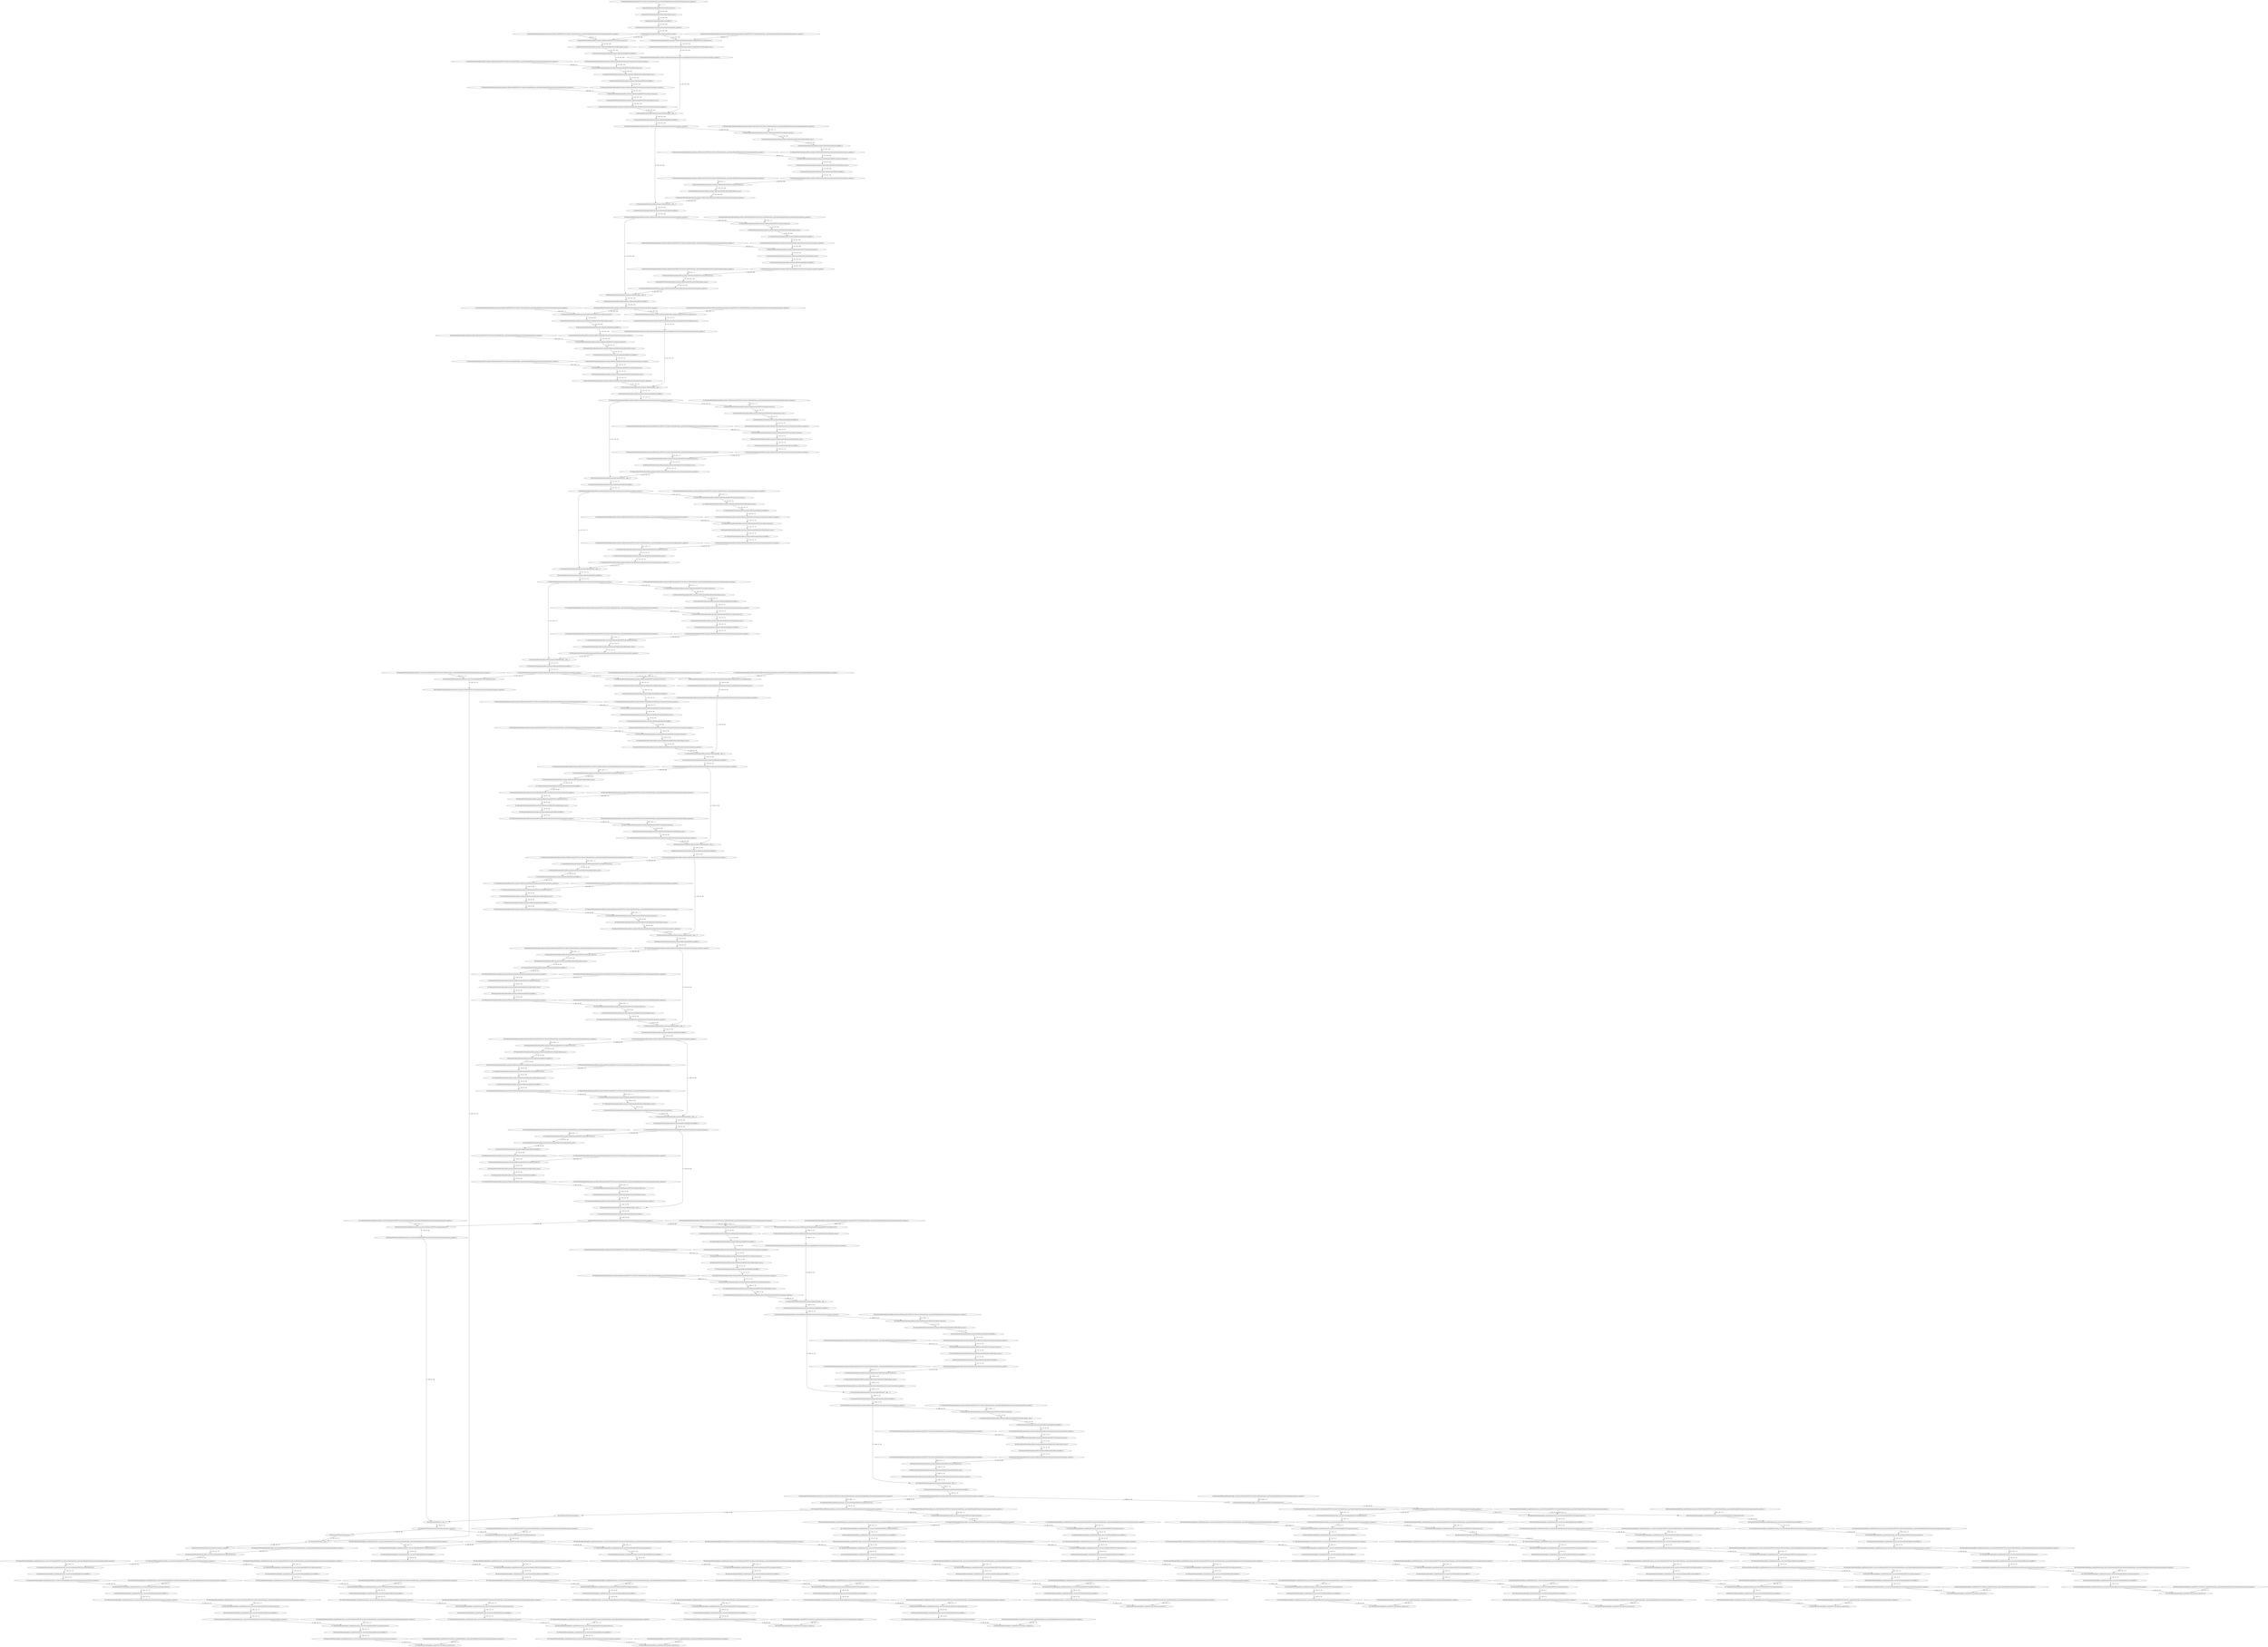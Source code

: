 strict digraph  {
"0 RetinaNet/ResNet[backbone]/NNCFConv2d[conv1]/ModuleDict[pre_ops]/UpdateWeight[0]/SymmetricQuantizer[op]/symmetric_quantize_0";
"1 RetinaNet/ResNet[backbone]/NNCFConv2d[conv1]/conv2d_0";
"2 RetinaNet/ResNet[backbone]/BatchNorm2d[bn1]/batch_norm_0";
"3 RetinaNet/ResNet[backbone]/ReLU[relu]/RELU_0";
"4 RetinaNet/ResNet[backbone]/ReLU[relu]/SymmetricQuantizer/symmetric_quantize_0";
"5 RetinaNet/ResNet[backbone]/MaxPool2d[maxpool]/max_pool2d_0";
"6 RetinaNet/ResNet[backbone]/ResLayer[layer1]/Bottleneck[0]/NNCFConv2d[conv1]/ModuleDict[pre_ops]/UpdateWeight[0]/SymmetricQuantizer[op]/symmetric_quantize_0";
"7 RetinaNet/ResNet[backbone]/ResLayer[layer1]/Bottleneck[0]/NNCFConv2d[conv1]/conv2d_0";
"8 RetinaNet/ResNet[backbone]/ResLayer[layer1]/Bottleneck[0]/BatchNorm2d[bn1]/batch_norm_0";
"9 RetinaNet/ResNet[backbone]/ResLayer[layer1]/Bottleneck[0]/ReLU[relu]/RELU_0";
"10 RetinaNet/ResNet[backbone]/ResLayer[layer1]/Bottleneck[0]/ReLU[relu]/SymmetricQuantizer/symmetric_quantize_0";
"11 RetinaNet/ResNet[backbone]/ResLayer[layer1]/Bottleneck[0]/NNCFConv2d[conv2]/ModuleDict[pre_ops]/UpdateWeight[0]/SymmetricQuantizer[op]/symmetric_quantize_0";
"12 RetinaNet/ResNet[backbone]/ResLayer[layer1]/Bottleneck[0]/NNCFConv2d[conv2]/conv2d_0";
"13 RetinaNet/ResNet[backbone]/ResLayer[layer1]/Bottleneck[0]/BatchNorm2d[bn2]/batch_norm_0";
"14 RetinaNet/ResNet[backbone]/ResLayer[layer1]/Bottleneck[0]/ReLU[relu]/RELU_1";
"15 RetinaNet/ResNet[backbone]/ResLayer[layer1]/Bottleneck[0]/ReLU[relu]/SymmetricQuantizer/symmetric_quantize_1";
"16 RetinaNet/ResNet[backbone]/ResLayer[layer1]/Bottleneck[0]/NNCFConv2d[conv3]/ModuleDict[pre_ops]/UpdateWeight[0]/SymmetricQuantizer[op]/symmetric_quantize_0";
"17 RetinaNet/ResNet[backbone]/ResLayer[layer1]/Bottleneck[0]/NNCFConv2d[conv3]/conv2d_0";
"18 RetinaNet/ResNet[backbone]/ResLayer[layer1]/Bottleneck[0]/BatchNorm2d[bn3]/batch_norm_0";
"19 RetinaNet/ResNet[backbone]/ResLayer[layer1]/Bottleneck[0]/BatchNorm2d[bn3]/SymmetricQuantizer/symmetric_quantize_0";
"20 RetinaNet/ResNet[backbone]/ResLayer[layer1]/Bottleneck[0]/Sequential[downsample]/NNCFConv2d[0]/ModuleDict[pre_ops]/UpdateWeight[0]/SymmetricQuantizer[op]/symmetric_quantize_0";
"21 RetinaNet/ResNet[backbone]/ResLayer[layer1]/Bottleneck[0]/Sequential[downsample]/NNCFConv2d[0]/conv2d_0";
"22 RetinaNet/ResNet[backbone]/ResLayer[layer1]/Bottleneck[0]/Sequential[downsample]/BatchNorm2d[1]/batch_norm_0";
"23 RetinaNet/ResNet[backbone]/ResLayer[layer1]/Bottleneck[0]/Sequential[downsample]/BatchNorm2d[1]/SymmetricQuantizer/symmetric_quantize_0";
"24 RetinaNet/ResNet[backbone]/ResLayer[layer1]/Bottleneck[0]/__iadd___0";
"25 RetinaNet/ResNet[backbone]/ResLayer[layer1]/Bottleneck[0]/ReLU[relu]/RELU_2";
"26 RetinaNet/ResNet[backbone]/ResLayer[layer1]/Bottleneck[0]/ReLU[relu]/SymmetricQuantizer/symmetric_quantize_2";
"27 RetinaNet/ResNet[backbone]/ResLayer[layer1]/Bottleneck[1]/NNCFConv2d[conv1]/ModuleDict[pre_ops]/UpdateWeight[0]/SymmetricQuantizer[op]/symmetric_quantize_0";
"28 RetinaNet/ResNet[backbone]/ResLayer[layer1]/Bottleneck[1]/NNCFConv2d[conv1]/conv2d_0";
"29 RetinaNet/ResNet[backbone]/ResLayer[layer1]/Bottleneck[1]/BatchNorm2d[bn1]/batch_norm_0";
"30 RetinaNet/ResNet[backbone]/ResLayer[layer1]/Bottleneck[1]/ReLU[relu]/RELU_0";
"31 RetinaNet/ResNet[backbone]/ResLayer[layer1]/Bottleneck[1]/ReLU[relu]/SymmetricQuantizer/symmetric_quantize_0";
"32 RetinaNet/ResNet[backbone]/ResLayer[layer1]/Bottleneck[1]/NNCFConv2d[conv2]/ModuleDict[pre_ops]/UpdateWeight[0]/SymmetricQuantizer[op]/symmetric_quantize_0";
"33 RetinaNet/ResNet[backbone]/ResLayer[layer1]/Bottleneck[1]/NNCFConv2d[conv2]/conv2d_0";
"34 RetinaNet/ResNet[backbone]/ResLayer[layer1]/Bottleneck[1]/BatchNorm2d[bn2]/batch_norm_0";
"35 RetinaNet/ResNet[backbone]/ResLayer[layer1]/Bottleneck[1]/ReLU[relu]/RELU_1";
"36 RetinaNet/ResNet[backbone]/ResLayer[layer1]/Bottleneck[1]/ReLU[relu]/SymmetricQuantizer/symmetric_quantize_1";
"37 RetinaNet/ResNet[backbone]/ResLayer[layer1]/Bottleneck[1]/NNCFConv2d[conv3]/ModuleDict[pre_ops]/UpdateWeight[0]/SymmetricQuantizer[op]/symmetric_quantize_0";
"38 RetinaNet/ResNet[backbone]/ResLayer[layer1]/Bottleneck[1]/NNCFConv2d[conv3]/conv2d_0";
"39 RetinaNet/ResNet[backbone]/ResLayer[layer1]/Bottleneck[1]/BatchNorm2d[bn3]/batch_norm_0";
"40 RetinaNet/ResNet[backbone]/ResLayer[layer1]/Bottleneck[1]/BatchNorm2d[bn3]/SymmetricQuantizer/symmetric_quantize_0";
"41 RetinaNet/ResNet[backbone]/ResLayer[layer1]/Bottleneck[1]/__iadd___0";
"42 RetinaNet/ResNet[backbone]/ResLayer[layer1]/Bottleneck[1]/ReLU[relu]/RELU_2";
"43 RetinaNet/ResNet[backbone]/ResLayer[layer1]/Bottleneck[1]/ReLU[relu]/SymmetricQuantizer/symmetric_quantize_2";
"44 RetinaNet/ResNet[backbone]/ResLayer[layer1]/Bottleneck[2]/NNCFConv2d[conv1]/ModuleDict[pre_ops]/UpdateWeight[0]/SymmetricQuantizer[op]/symmetric_quantize_0";
"45 RetinaNet/ResNet[backbone]/ResLayer[layer1]/Bottleneck[2]/NNCFConv2d[conv1]/conv2d_0";
"46 RetinaNet/ResNet[backbone]/ResLayer[layer1]/Bottleneck[2]/BatchNorm2d[bn1]/batch_norm_0";
"47 RetinaNet/ResNet[backbone]/ResLayer[layer1]/Bottleneck[2]/ReLU[relu]/RELU_0";
"48 RetinaNet/ResNet[backbone]/ResLayer[layer1]/Bottleneck[2]/ReLU[relu]/SymmetricQuantizer/symmetric_quantize_0";
"49 RetinaNet/ResNet[backbone]/ResLayer[layer1]/Bottleneck[2]/NNCFConv2d[conv2]/ModuleDict[pre_ops]/UpdateWeight[0]/SymmetricQuantizer[op]/symmetric_quantize_0";
"50 RetinaNet/ResNet[backbone]/ResLayer[layer1]/Bottleneck[2]/NNCFConv2d[conv2]/conv2d_0";
"51 RetinaNet/ResNet[backbone]/ResLayer[layer1]/Bottleneck[2]/BatchNorm2d[bn2]/batch_norm_0";
"52 RetinaNet/ResNet[backbone]/ResLayer[layer1]/Bottleneck[2]/ReLU[relu]/RELU_1";
"53 RetinaNet/ResNet[backbone]/ResLayer[layer1]/Bottleneck[2]/ReLU[relu]/SymmetricQuantizer/symmetric_quantize_1";
"54 RetinaNet/ResNet[backbone]/ResLayer[layer1]/Bottleneck[2]/NNCFConv2d[conv3]/ModuleDict[pre_ops]/UpdateWeight[0]/SymmetricQuantizer[op]/symmetric_quantize_0";
"55 RetinaNet/ResNet[backbone]/ResLayer[layer1]/Bottleneck[2]/NNCFConv2d[conv3]/conv2d_0";
"56 RetinaNet/ResNet[backbone]/ResLayer[layer1]/Bottleneck[2]/BatchNorm2d[bn3]/batch_norm_0";
"57 RetinaNet/ResNet[backbone]/ResLayer[layer1]/Bottleneck[2]/BatchNorm2d[bn3]/SymmetricQuantizer/symmetric_quantize_0";
"58 RetinaNet/ResNet[backbone]/ResLayer[layer1]/Bottleneck[2]/__iadd___0";
"59 RetinaNet/ResNet[backbone]/ResLayer[layer1]/Bottleneck[2]/ReLU[relu]/RELU_2";
"60 RetinaNet/ResNet[backbone]/ResLayer[layer1]/Bottleneck[2]/ReLU[relu]/SymmetricQuantizer/symmetric_quantize_2";
"61 RetinaNet/ResNet[backbone]/ResLayer[layer2]/Bottleneck[0]/NNCFConv2d[conv1]/ModuleDict[pre_ops]/UpdateWeight[0]/SymmetricQuantizer[op]/symmetric_quantize_0";
"62 RetinaNet/ResNet[backbone]/ResLayer[layer2]/Bottleneck[0]/NNCFConv2d[conv1]/conv2d_0";
"63 RetinaNet/ResNet[backbone]/ResLayer[layer2]/Bottleneck[0]/BatchNorm2d[bn1]/batch_norm_0";
"64 RetinaNet/ResNet[backbone]/ResLayer[layer2]/Bottleneck[0]/ReLU[relu]/RELU_0";
"65 RetinaNet/ResNet[backbone]/ResLayer[layer2]/Bottleneck[0]/ReLU[relu]/SymmetricQuantizer/symmetric_quantize_0";
"66 RetinaNet/ResNet[backbone]/ResLayer[layer2]/Bottleneck[0]/NNCFConv2d[conv2]/ModuleDict[pre_ops]/UpdateWeight[0]/SymmetricQuantizer[op]/symmetric_quantize_0";
"67 RetinaNet/ResNet[backbone]/ResLayer[layer2]/Bottleneck[0]/NNCFConv2d[conv2]/conv2d_0";
"68 RetinaNet/ResNet[backbone]/ResLayer[layer2]/Bottleneck[0]/BatchNorm2d[bn2]/batch_norm_0";
"69 RetinaNet/ResNet[backbone]/ResLayer[layer2]/Bottleneck[0]/ReLU[relu]/RELU_1";
"70 RetinaNet/ResNet[backbone]/ResLayer[layer2]/Bottleneck[0]/ReLU[relu]/SymmetricQuantizer/symmetric_quantize_1";
"71 RetinaNet/ResNet[backbone]/ResLayer[layer2]/Bottleneck[0]/NNCFConv2d[conv3]/ModuleDict[pre_ops]/UpdateWeight[0]/SymmetricQuantizer[op]/symmetric_quantize_0";
"72 RetinaNet/ResNet[backbone]/ResLayer[layer2]/Bottleneck[0]/NNCFConv2d[conv3]/conv2d_0";
"73 RetinaNet/ResNet[backbone]/ResLayer[layer2]/Bottleneck[0]/BatchNorm2d[bn3]/batch_norm_0";
"74 RetinaNet/ResNet[backbone]/ResLayer[layer2]/Bottleneck[0]/BatchNorm2d[bn3]/SymmetricQuantizer/symmetric_quantize_0";
"75 RetinaNet/ResNet[backbone]/ResLayer[layer2]/Bottleneck[0]/Sequential[downsample]/NNCFConv2d[0]/ModuleDict[pre_ops]/UpdateWeight[0]/SymmetricQuantizer[op]/symmetric_quantize_0";
"76 RetinaNet/ResNet[backbone]/ResLayer[layer2]/Bottleneck[0]/Sequential[downsample]/NNCFConv2d[0]/conv2d_0";
"77 RetinaNet/ResNet[backbone]/ResLayer[layer2]/Bottleneck[0]/Sequential[downsample]/BatchNorm2d[1]/batch_norm_0";
"78 RetinaNet/ResNet[backbone]/ResLayer[layer2]/Bottleneck[0]/Sequential[downsample]/BatchNorm2d[1]/SymmetricQuantizer/symmetric_quantize_0";
"79 RetinaNet/ResNet[backbone]/ResLayer[layer2]/Bottleneck[0]/__iadd___0";
"80 RetinaNet/ResNet[backbone]/ResLayer[layer2]/Bottleneck[0]/ReLU[relu]/RELU_2";
"81 RetinaNet/ResNet[backbone]/ResLayer[layer2]/Bottleneck[0]/ReLU[relu]/SymmetricQuantizer/symmetric_quantize_2";
"82 RetinaNet/ResNet[backbone]/ResLayer[layer2]/Bottleneck[1]/NNCFConv2d[conv1]/ModuleDict[pre_ops]/UpdateWeight[0]/SymmetricQuantizer[op]/symmetric_quantize_0";
"83 RetinaNet/ResNet[backbone]/ResLayer[layer2]/Bottleneck[1]/NNCFConv2d[conv1]/conv2d_0";
"84 RetinaNet/ResNet[backbone]/ResLayer[layer2]/Bottleneck[1]/BatchNorm2d[bn1]/batch_norm_0";
"85 RetinaNet/ResNet[backbone]/ResLayer[layer2]/Bottleneck[1]/ReLU[relu]/RELU_0";
"86 RetinaNet/ResNet[backbone]/ResLayer[layer2]/Bottleneck[1]/ReLU[relu]/SymmetricQuantizer/symmetric_quantize_0";
"87 RetinaNet/ResNet[backbone]/ResLayer[layer2]/Bottleneck[1]/NNCFConv2d[conv2]/ModuleDict[pre_ops]/UpdateWeight[0]/SymmetricQuantizer[op]/symmetric_quantize_0";
"88 RetinaNet/ResNet[backbone]/ResLayer[layer2]/Bottleneck[1]/NNCFConv2d[conv2]/conv2d_0";
"89 RetinaNet/ResNet[backbone]/ResLayer[layer2]/Bottleneck[1]/BatchNorm2d[bn2]/batch_norm_0";
"90 RetinaNet/ResNet[backbone]/ResLayer[layer2]/Bottleneck[1]/ReLU[relu]/RELU_1";
"91 RetinaNet/ResNet[backbone]/ResLayer[layer2]/Bottleneck[1]/ReLU[relu]/SymmetricQuantizer/symmetric_quantize_1";
"92 RetinaNet/ResNet[backbone]/ResLayer[layer2]/Bottleneck[1]/NNCFConv2d[conv3]/ModuleDict[pre_ops]/UpdateWeight[0]/SymmetricQuantizer[op]/symmetric_quantize_0";
"93 RetinaNet/ResNet[backbone]/ResLayer[layer2]/Bottleneck[1]/NNCFConv2d[conv3]/conv2d_0";
"94 RetinaNet/ResNet[backbone]/ResLayer[layer2]/Bottleneck[1]/BatchNorm2d[bn3]/batch_norm_0";
"95 RetinaNet/ResNet[backbone]/ResLayer[layer2]/Bottleneck[1]/BatchNorm2d[bn3]/SymmetricQuantizer/symmetric_quantize_0";
"96 RetinaNet/ResNet[backbone]/ResLayer[layer2]/Bottleneck[1]/__iadd___0";
"97 RetinaNet/ResNet[backbone]/ResLayer[layer2]/Bottleneck[1]/ReLU[relu]/RELU_2";
"98 RetinaNet/ResNet[backbone]/ResLayer[layer2]/Bottleneck[1]/ReLU[relu]/SymmetricQuantizer/symmetric_quantize_2";
"99 RetinaNet/ResNet[backbone]/ResLayer[layer2]/Bottleneck[2]/NNCFConv2d[conv1]/ModuleDict[pre_ops]/UpdateWeight[0]/SymmetricQuantizer[op]/symmetric_quantize_0";
"100 RetinaNet/ResNet[backbone]/ResLayer[layer2]/Bottleneck[2]/NNCFConv2d[conv1]/conv2d_0";
"101 RetinaNet/ResNet[backbone]/ResLayer[layer2]/Bottleneck[2]/BatchNorm2d[bn1]/batch_norm_0";
"102 RetinaNet/ResNet[backbone]/ResLayer[layer2]/Bottleneck[2]/ReLU[relu]/RELU_0";
"103 RetinaNet/ResNet[backbone]/ResLayer[layer2]/Bottleneck[2]/ReLU[relu]/SymmetricQuantizer/symmetric_quantize_0";
"104 RetinaNet/ResNet[backbone]/ResLayer[layer2]/Bottleneck[2]/NNCFConv2d[conv2]/ModuleDict[pre_ops]/UpdateWeight[0]/SymmetricQuantizer[op]/symmetric_quantize_0";
"105 RetinaNet/ResNet[backbone]/ResLayer[layer2]/Bottleneck[2]/NNCFConv2d[conv2]/conv2d_0";
"106 RetinaNet/ResNet[backbone]/ResLayer[layer2]/Bottleneck[2]/BatchNorm2d[bn2]/batch_norm_0";
"107 RetinaNet/ResNet[backbone]/ResLayer[layer2]/Bottleneck[2]/ReLU[relu]/RELU_1";
"108 RetinaNet/ResNet[backbone]/ResLayer[layer2]/Bottleneck[2]/ReLU[relu]/SymmetricQuantizer/symmetric_quantize_1";
"109 RetinaNet/ResNet[backbone]/ResLayer[layer2]/Bottleneck[2]/NNCFConv2d[conv3]/ModuleDict[pre_ops]/UpdateWeight[0]/SymmetricQuantizer[op]/symmetric_quantize_0";
"110 RetinaNet/ResNet[backbone]/ResLayer[layer2]/Bottleneck[2]/NNCFConv2d[conv3]/conv2d_0";
"111 RetinaNet/ResNet[backbone]/ResLayer[layer2]/Bottleneck[2]/BatchNorm2d[bn3]/batch_norm_0";
"112 RetinaNet/ResNet[backbone]/ResLayer[layer2]/Bottleneck[2]/BatchNorm2d[bn3]/SymmetricQuantizer/symmetric_quantize_0";
"113 RetinaNet/ResNet[backbone]/ResLayer[layer2]/Bottleneck[2]/__iadd___0";
"114 RetinaNet/ResNet[backbone]/ResLayer[layer2]/Bottleneck[2]/ReLU[relu]/RELU_2";
"115 RetinaNet/ResNet[backbone]/ResLayer[layer2]/Bottleneck[2]/ReLU[relu]/SymmetricQuantizer/symmetric_quantize_2";
"116 RetinaNet/ResNet[backbone]/ResLayer[layer2]/Bottleneck[3]/NNCFConv2d[conv1]/ModuleDict[pre_ops]/UpdateWeight[0]/SymmetricQuantizer[op]/symmetric_quantize_0";
"117 RetinaNet/ResNet[backbone]/ResLayer[layer2]/Bottleneck[3]/NNCFConv2d[conv1]/conv2d_0";
"118 RetinaNet/ResNet[backbone]/ResLayer[layer2]/Bottleneck[3]/BatchNorm2d[bn1]/batch_norm_0";
"119 RetinaNet/ResNet[backbone]/ResLayer[layer2]/Bottleneck[3]/ReLU[relu]/RELU_0";
"120 RetinaNet/ResNet[backbone]/ResLayer[layer2]/Bottleneck[3]/ReLU[relu]/SymmetricQuantizer/symmetric_quantize_0";
"121 RetinaNet/ResNet[backbone]/ResLayer[layer2]/Bottleneck[3]/NNCFConv2d[conv2]/ModuleDict[pre_ops]/UpdateWeight[0]/SymmetricQuantizer[op]/symmetric_quantize_0";
"122 RetinaNet/ResNet[backbone]/ResLayer[layer2]/Bottleneck[3]/NNCFConv2d[conv2]/conv2d_0";
"123 RetinaNet/ResNet[backbone]/ResLayer[layer2]/Bottleneck[3]/BatchNorm2d[bn2]/batch_norm_0";
"124 RetinaNet/ResNet[backbone]/ResLayer[layer2]/Bottleneck[3]/ReLU[relu]/RELU_1";
"125 RetinaNet/ResNet[backbone]/ResLayer[layer2]/Bottleneck[3]/ReLU[relu]/SymmetricQuantizer/symmetric_quantize_1";
"126 RetinaNet/ResNet[backbone]/ResLayer[layer2]/Bottleneck[3]/NNCFConv2d[conv3]/ModuleDict[pre_ops]/UpdateWeight[0]/SymmetricQuantizer[op]/symmetric_quantize_0";
"127 RetinaNet/ResNet[backbone]/ResLayer[layer2]/Bottleneck[3]/NNCFConv2d[conv3]/conv2d_0";
"128 RetinaNet/ResNet[backbone]/ResLayer[layer2]/Bottleneck[3]/BatchNorm2d[bn3]/batch_norm_0";
"129 RetinaNet/ResNet[backbone]/ResLayer[layer2]/Bottleneck[3]/BatchNorm2d[bn3]/SymmetricQuantizer/symmetric_quantize_0";
"130 RetinaNet/ResNet[backbone]/ResLayer[layer2]/Bottleneck[3]/__iadd___0";
"131 RetinaNet/ResNet[backbone]/ResLayer[layer2]/Bottleneck[3]/ReLU[relu]/RELU_2";
"132 RetinaNet/ResNet[backbone]/ResLayer[layer2]/Bottleneck[3]/ReLU[relu]/SymmetricQuantizer/symmetric_quantize_2";
"133 RetinaNet/ResNet[backbone]/ResLayer[layer3]/Bottleneck[0]/NNCFConv2d[conv1]/ModuleDict[pre_ops]/UpdateWeight[0]/SymmetricQuantizer[op]/symmetric_quantize_0";
"134 RetinaNet/ResNet[backbone]/ResLayer[layer3]/Bottleneck[0]/NNCFConv2d[conv1]/conv2d_0";
"135 RetinaNet/ResNet[backbone]/ResLayer[layer3]/Bottleneck[0]/BatchNorm2d[bn1]/batch_norm_0";
"136 RetinaNet/ResNet[backbone]/ResLayer[layer3]/Bottleneck[0]/ReLU[relu]/RELU_0";
"137 RetinaNet/ResNet[backbone]/ResLayer[layer3]/Bottleneck[0]/ReLU[relu]/SymmetricQuantizer/symmetric_quantize_0";
"138 RetinaNet/ResNet[backbone]/ResLayer[layer3]/Bottleneck[0]/NNCFConv2d[conv2]/ModuleDict[pre_ops]/UpdateWeight[0]/SymmetricQuantizer[op]/symmetric_quantize_0";
"139 RetinaNet/ResNet[backbone]/ResLayer[layer3]/Bottleneck[0]/NNCFConv2d[conv2]/conv2d_0";
"140 RetinaNet/ResNet[backbone]/ResLayer[layer3]/Bottleneck[0]/BatchNorm2d[bn2]/batch_norm_0";
"141 RetinaNet/ResNet[backbone]/ResLayer[layer3]/Bottleneck[0]/ReLU[relu]/RELU_1";
"142 RetinaNet/ResNet[backbone]/ResLayer[layer3]/Bottleneck[0]/ReLU[relu]/SymmetricQuantizer/symmetric_quantize_1";
"143 RetinaNet/ResNet[backbone]/ResLayer[layer3]/Bottleneck[0]/NNCFConv2d[conv3]/ModuleDict[pre_ops]/UpdateWeight[0]/SymmetricQuantizer[op]/symmetric_quantize_0";
"144 RetinaNet/ResNet[backbone]/ResLayer[layer3]/Bottleneck[0]/NNCFConv2d[conv3]/conv2d_0";
"145 RetinaNet/ResNet[backbone]/ResLayer[layer3]/Bottleneck[0]/BatchNorm2d[bn3]/batch_norm_0";
"146 RetinaNet/ResNet[backbone]/ResLayer[layer3]/Bottleneck[0]/BatchNorm2d[bn3]/SymmetricQuantizer/symmetric_quantize_0";
"147 RetinaNet/ResNet[backbone]/ResLayer[layer3]/Bottleneck[0]/Sequential[downsample]/NNCFConv2d[0]/ModuleDict[pre_ops]/UpdateWeight[0]/SymmetricQuantizer[op]/symmetric_quantize_0";
"148 RetinaNet/ResNet[backbone]/ResLayer[layer3]/Bottleneck[0]/Sequential[downsample]/NNCFConv2d[0]/conv2d_0";
"149 RetinaNet/ResNet[backbone]/ResLayer[layer3]/Bottleneck[0]/Sequential[downsample]/BatchNorm2d[1]/batch_norm_0";
"150 RetinaNet/ResNet[backbone]/ResLayer[layer3]/Bottleneck[0]/Sequential[downsample]/BatchNorm2d[1]/SymmetricQuantizer/symmetric_quantize_0";
"151 RetinaNet/ResNet[backbone]/ResLayer[layer3]/Bottleneck[0]/__iadd___0";
"152 RetinaNet/ResNet[backbone]/ResLayer[layer3]/Bottleneck[0]/ReLU[relu]/RELU_2";
"153 RetinaNet/ResNet[backbone]/ResLayer[layer3]/Bottleneck[0]/ReLU[relu]/SymmetricQuantizer/symmetric_quantize_2";
"154 RetinaNet/ResNet[backbone]/ResLayer[layer3]/Bottleneck[1]/NNCFConv2d[conv1]/ModuleDict[pre_ops]/UpdateWeight[0]/SymmetricQuantizer[op]/symmetric_quantize_0";
"155 RetinaNet/ResNet[backbone]/ResLayer[layer3]/Bottleneck[1]/NNCFConv2d[conv1]/conv2d_0";
"156 RetinaNet/ResNet[backbone]/ResLayer[layer3]/Bottleneck[1]/BatchNorm2d[bn1]/batch_norm_0";
"157 RetinaNet/ResNet[backbone]/ResLayer[layer3]/Bottleneck[1]/ReLU[relu]/RELU_0";
"158 RetinaNet/ResNet[backbone]/ResLayer[layer3]/Bottleneck[1]/ReLU[relu]/SymmetricQuantizer/symmetric_quantize_0";
"159 RetinaNet/ResNet[backbone]/ResLayer[layer3]/Bottleneck[1]/NNCFConv2d[conv2]/ModuleDict[pre_ops]/UpdateWeight[0]/SymmetricQuantizer[op]/symmetric_quantize_0";
"160 RetinaNet/ResNet[backbone]/ResLayer[layer3]/Bottleneck[1]/NNCFConv2d[conv2]/conv2d_0";
"161 RetinaNet/ResNet[backbone]/ResLayer[layer3]/Bottleneck[1]/BatchNorm2d[bn2]/batch_norm_0";
"162 RetinaNet/ResNet[backbone]/ResLayer[layer3]/Bottleneck[1]/ReLU[relu]/RELU_1";
"163 RetinaNet/ResNet[backbone]/ResLayer[layer3]/Bottleneck[1]/ReLU[relu]/SymmetricQuantizer/symmetric_quantize_1";
"164 RetinaNet/ResNet[backbone]/ResLayer[layer3]/Bottleneck[1]/NNCFConv2d[conv3]/ModuleDict[pre_ops]/UpdateWeight[0]/SymmetricQuantizer[op]/symmetric_quantize_0";
"165 RetinaNet/ResNet[backbone]/ResLayer[layer3]/Bottleneck[1]/NNCFConv2d[conv3]/conv2d_0";
"166 RetinaNet/ResNet[backbone]/ResLayer[layer3]/Bottleneck[1]/BatchNorm2d[bn3]/batch_norm_0";
"167 RetinaNet/ResNet[backbone]/ResLayer[layer3]/Bottleneck[1]/BatchNorm2d[bn3]/SymmetricQuantizer/symmetric_quantize_0";
"168 RetinaNet/ResNet[backbone]/ResLayer[layer3]/Bottleneck[1]/__iadd___0";
"169 RetinaNet/ResNet[backbone]/ResLayer[layer3]/Bottleneck[1]/ReLU[relu]/RELU_2";
"170 RetinaNet/ResNet[backbone]/ResLayer[layer3]/Bottleneck[1]/ReLU[relu]/SymmetricQuantizer/symmetric_quantize_2";
"171 RetinaNet/ResNet[backbone]/ResLayer[layer3]/Bottleneck[2]/NNCFConv2d[conv1]/ModuleDict[pre_ops]/UpdateWeight[0]/SymmetricQuantizer[op]/symmetric_quantize_0";
"172 RetinaNet/ResNet[backbone]/ResLayer[layer3]/Bottleneck[2]/NNCFConv2d[conv1]/conv2d_0";
"173 RetinaNet/ResNet[backbone]/ResLayer[layer3]/Bottleneck[2]/BatchNorm2d[bn1]/batch_norm_0";
"174 RetinaNet/ResNet[backbone]/ResLayer[layer3]/Bottleneck[2]/ReLU[relu]/RELU_0";
"175 RetinaNet/ResNet[backbone]/ResLayer[layer3]/Bottleneck[2]/ReLU[relu]/SymmetricQuantizer/symmetric_quantize_0";
"176 RetinaNet/ResNet[backbone]/ResLayer[layer3]/Bottleneck[2]/NNCFConv2d[conv2]/ModuleDict[pre_ops]/UpdateWeight[0]/SymmetricQuantizer[op]/symmetric_quantize_0";
"177 RetinaNet/ResNet[backbone]/ResLayer[layer3]/Bottleneck[2]/NNCFConv2d[conv2]/conv2d_0";
"178 RetinaNet/ResNet[backbone]/ResLayer[layer3]/Bottleneck[2]/BatchNorm2d[bn2]/batch_norm_0";
"179 RetinaNet/ResNet[backbone]/ResLayer[layer3]/Bottleneck[2]/ReLU[relu]/RELU_1";
"180 RetinaNet/ResNet[backbone]/ResLayer[layer3]/Bottleneck[2]/ReLU[relu]/SymmetricQuantizer/symmetric_quantize_1";
"181 RetinaNet/ResNet[backbone]/ResLayer[layer3]/Bottleneck[2]/NNCFConv2d[conv3]/ModuleDict[pre_ops]/UpdateWeight[0]/SymmetricQuantizer[op]/symmetric_quantize_0";
"182 RetinaNet/ResNet[backbone]/ResLayer[layer3]/Bottleneck[2]/NNCFConv2d[conv3]/conv2d_0";
"183 RetinaNet/ResNet[backbone]/ResLayer[layer3]/Bottleneck[2]/BatchNorm2d[bn3]/batch_norm_0";
"184 RetinaNet/ResNet[backbone]/ResLayer[layer3]/Bottleneck[2]/BatchNorm2d[bn3]/SymmetricQuantizer/symmetric_quantize_0";
"185 RetinaNet/ResNet[backbone]/ResLayer[layer3]/Bottleneck[2]/__iadd___0";
"186 RetinaNet/ResNet[backbone]/ResLayer[layer3]/Bottleneck[2]/ReLU[relu]/RELU_2";
"187 RetinaNet/ResNet[backbone]/ResLayer[layer3]/Bottleneck[2]/ReLU[relu]/SymmetricQuantizer/symmetric_quantize_2";
"188 RetinaNet/ResNet[backbone]/ResLayer[layer3]/Bottleneck[3]/NNCFConv2d[conv1]/ModuleDict[pre_ops]/UpdateWeight[0]/SymmetricQuantizer[op]/symmetric_quantize_0";
"189 RetinaNet/ResNet[backbone]/ResLayer[layer3]/Bottleneck[3]/NNCFConv2d[conv1]/conv2d_0";
"190 RetinaNet/ResNet[backbone]/ResLayer[layer3]/Bottleneck[3]/BatchNorm2d[bn1]/batch_norm_0";
"191 RetinaNet/ResNet[backbone]/ResLayer[layer3]/Bottleneck[3]/ReLU[relu]/RELU_0";
"192 RetinaNet/ResNet[backbone]/ResLayer[layer3]/Bottleneck[3]/ReLU[relu]/SymmetricQuantizer/symmetric_quantize_0";
"193 RetinaNet/ResNet[backbone]/ResLayer[layer3]/Bottleneck[3]/NNCFConv2d[conv2]/ModuleDict[pre_ops]/UpdateWeight[0]/SymmetricQuantizer[op]/symmetric_quantize_0";
"194 RetinaNet/ResNet[backbone]/ResLayer[layer3]/Bottleneck[3]/NNCFConv2d[conv2]/conv2d_0";
"195 RetinaNet/ResNet[backbone]/ResLayer[layer3]/Bottleneck[3]/BatchNorm2d[bn2]/batch_norm_0";
"196 RetinaNet/ResNet[backbone]/ResLayer[layer3]/Bottleneck[3]/ReLU[relu]/RELU_1";
"197 RetinaNet/ResNet[backbone]/ResLayer[layer3]/Bottleneck[3]/ReLU[relu]/SymmetricQuantizer/symmetric_quantize_1";
"198 RetinaNet/ResNet[backbone]/ResLayer[layer3]/Bottleneck[3]/NNCFConv2d[conv3]/ModuleDict[pre_ops]/UpdateWeight[0]/SymmetricQuantizer[op]/symmetric_quantize_0";
"199 RetinaNet/ResNet[backbone]/ResLayer[layer3]/Bottleneck[3]/NNCFConv2d[conv3]/conv2d_0";
"200 RetinaNet/ResNet[backbone]/ResLayer[layer3]/Bottleneck[3]/BatchNorm2d[bn3]/batch_norm_0";
"201 RetinaNet/ResNet[backbone]/ResLayer[layer3]/Bottleneck[3]/BatchNorm2d[bn3]/SymmetricQuantizer/symmetric_quantize_0";
"202 RetinaNet/ResNet[backbone]/ResLayer[layer3]/Bottleneck[3]/__iadd___0";
"203 RetinaNet/ResNet[backbone]/ResLayer[layer3]/Bottleneck[3]/ReLU[relu]/RELU_2";
"204 RetinaNet/ResNet[backbone]/ResLayer[layer3]/Bottleneck[3]/ReLU[relu]/SymmetricQuantizer/symmetric_quantize_2";
"205 RetinaNet/ResNet[backbone]/ResLayer[layer3]/Bottleneck[4]/NNCFConv2d[conv1]/ModuleDict[pre_ops]/UpdateWeight[0]/SymmetricQuantizer[op]/symmetric_quantize_0";
"206 RetinaNet/ResNet[backbone]/ResLayer[layer3]/Bottleneck[4]/NNCFConv2d[conv1]/conv2d_0";
"207 RetinaNet/ResNet[backbone]/ResLayer[layer3]/Bottleneck[4]/BatchNorm2d[bn1]/batch_norm_0";
"208 RetinaNet/ResNet[backbone]/ResLayer[layer3]/Bottleneck[4]/ReLU[relu]/RELU_0";
"209 RetinaNet/ResNet[backbone]/ResLayer[layer3]/Bottleneck[4]/ReLU[relu]/SymmetricQuantizer/symmetric_quantize_0";
"210 RetinaNet/ResNet[backbone]/ResLayer[layer3]/Bottleneck[4]/NNCFConv2d[conv2]/ModuleDict[pre_ops]/UpdateWeight[0]/SymmetricQuantizer[op]/symmetric_quantize_0";
"211 RetinaNet/ResNet[backbone]/ResLayer[layer3]/Bottleneck[4]/NNCFConv2d[conv2]/conv2d_0";
"212 RetinaNet/ResNet[backbone]/ResLayer[layer3]/Bottleneck[4]/BatchNorm2d[bn2]/batch_norm_0";
"213 RetinaNet/ResNet[backbone]/ResLayer[layer3]/Bottleneck[4]/ReLU[relu]/RELU_1";
"214 RetinaNet/ResNet[backbone]/ResLayer[layer3]/Bottleneck[4]/ReLU[relu]/SymmetricQuantizer/symmetric_quantize_1";
"215 RetinaNet/ResNet[backbone]/ResLayer[layer3]/Bottleneck[4]/NNCFConv2d[conv3]/ModuleDict[pre_ops]/UpdateWeight[0]/SymmetricQuantizer[op]/symmetric_quantize_0";
"216 RetinaNet/ResNet[backbone]/ResLayer[layer3]/Bottleneck[4]/NNCFConv2d[conv3]/conv2d_0";
"217 RetinaNet/ResNet[backbone]/ResLayer[layer3]/Bottleneck[4]/BatchNorm2d[bn3]/batch_norm_0";
"218 RetinaNet/ResNet[backbone]/ResLayer[layer3]/Bottleneck[4]/BatchNorm2d[bn3]/SymmetricQuantizer/symmetric_quantize_0";
"219 RetinaNet/ResNet[backbone]/ResLayer[layer3]/Bottleneck[4]/__iadd___0";
"220 RetinaNet/ResNet[backbone]/ResLayer[layer3]/Bottleneck[4]/ReLU[relu]/RELU_2";
"221 RetinaNet/ResNet[backbone]/ResLayer[layer3]/Bottleneck[4]/ReLU[relu]/SymmetricQuantizer/symmetric_quantize_2";
"222 RetinaNet/ResNet[backbone]/ResLayer[layer3]/Bottleneck[5]/NNCFConv2d[conv1]/ModuleDict[pre_ops]/UpdateWeight[0]/SymmetricQuantizer[op]/symmetric_quantize_0";
"223 RetinaNet/ResNet[backbone]/ResLayer[layer3]/Bottleneck[5]/NNCFConv2d[conv1]/conv2d_0";
"224 RetinaNet/ResNet[backbone]/ResLayer[layer3]/Bottleneck[5]/BatchNorm2d[bn1]/batch_norm_0";
"225 RetinaNet/ResNet[backbone]/ResLayer[layer3]/Bottleneck[5]/ReLU[relu]/RELU_0";
"226 RetinaNet/ResNet[backbone]/ResLayer[layer3]/Bottleneck[5]/ReLU[relu]/SymmetricQuantizer/symmetric_quantize_0";
"227 RetinaNet/ResNet[backbone]/ResLayer[layer3]/Bottleneck[5]/NNCFConv2d[conv2]/ModuleDict[pre_ops]/UpdateWeight[0]/SymmetricQuantizer[op]/symmetric_quantize_0";
"228 RetinaNet/ResNet[backbone]/ResLayer[layer3]/Bottleneck[5]/NNCFConv2d[conv2]/conv2d_0";
"229 RetinaNet/ResNet[backbone]/ResLayer[layer3]/Bottleneck[5]/BatchNorm2d[bn2]/batch_norm_0";
"230 RetinaNet/ResNet[backbone]/ResLayer[layer3]/Bottleneck[5]/ReLU[relu]/RELU_1";
"231 RetinaNet/ResNet[backbone]/ResLayer[layer3]/Bottleneck[5]/ReLU[relu]/SymmetricQuantizer/symmetric_quantize_1";
"232 RetinaNet/ResNet[backbone]/ResLayer[layer3]/Bottleneck[5]/NNCFConv2d[conv3]/ModuleDict[pre_ops]/UpdateWeight[0]/SymmetricQuantizer[op]/symmetric_quantize_0";
"233 RetinaNet/ResNet[backbone]/ResLayer[layer3]/Bottleneck[5]/NNCFConv2d[conv3]/conv2d_0";
"234 RetinaNet/ResNet[backbone]/ResLayer[layer3]/Bottleneck[5]/BatchNorm2d[bn3]/batch_norm_0";
"235 RetinaNet/ResNet[backbone]/ResLayer[layer3]/Bottleneck[5]/BatchNorm2d[bn3]/SymmetricQuantizer/symmetric_quantize_0";
"236 RetinaNet/ResNet[backbone]/ResLayer[layer3]/Bottleneck[5]/__iadd___0";
"237 RetinaNet/ResNet[backbone]/ResLayer[layer3]/Bottleneck[5]/ReLU[relu]/RELU_2";
"238 RetinaNet/ResNet[backbone]/ResLayer[layer3]/Bottleneck[5]/ReLU[relu]/SymmetricQuantizer/symmetric_quantize_2";
"239 RetinaNet/ResNet[backbone]/ResLayer[layer4]/Bottleneck[0]/NNCFConv2d[conv1]/ModuleDict[pre_ops]/UpdateWeight[0]/SymmetricQuantizer[op]/symmetric_quantize_0";
"240 RetinaNet/ResNet[backbone]/ResLayer[layer4]/Bottleneck[0]/NNCFConv2d[conv1]/conv2d_0";
"241 RetinaNet/ResNet[backbone]/ResLayer[layer4]/Bottleneck[0]/BatchNorm2d[bn1]/batch_norm_0";
"242 RetinaNet/ResNet[backbone]/ResLayer[layer4]/Bottleneck[0]/ReLU[relu]/RELU_0";
"243 RetinaNet/ResNet[backbone]/ResLayer[layer4]/Bottleneck[0]/ReLU[relu]/SymmetricQuantizer/symmetric_quantize_0";
"244 RetinaNet/ResNet[backbone]/ResLayer[layer4]/Bottleneck[0]/NNCFConv2d[conv2]/ModuleDict[pre_ops]/UpdateWeight[0]/SymmetricQuantizer[op]/symmetric_quantize_0";
"245 RetinaNet/ResNet[backbone]/ResLayer[layer4]/Bottleneck[0]/NNCFConv2d[conv2]/conv2d_0";
"246 RetinaNet/ResNet[backbone]/ResLayer[layer4]/Bottleneck[0]/BatchNorm2d[bn2]/batch_norm_0";
"247 RetinaNet/ResNet[backbone]/ResLayer[layer4]/Bottleneck[0]/ReLU[relu]/RELU_1";
"248 RetinaNet/ResNet[backbone]/ResLayer[layer4]/Bottleneck[0]/ReLU[relu]/SymmetricQuantizer/symmetric_quantize_1";
"249 RetinaNet/ResNet[backbone]/ResLayer[layer4]/Bottleneck[0]/NNCFConv2d[conv3]/ModuleDict[pre_ops]/UpdateWeight[0]/SymmetricQuantizer[op]/symmetric_quantize_0";
"250 RetinaNet/ResNet[backbone]/ResLayer[layer4]/Bottleneck[0]/NNCFConv2d[conv3]/conv2d_0";
"251 RetinaNet/ResNet[backbone]/ResLayer[layer4]/Bottleneck[0]/BatchNorm2d[bn3]/batch_norm_0";
"252 RetinaNet/ResNet[backbone]/ResLayer[layer4]/Bottleneck[0]/BatchNorm2d[bn3]/SymmetricQuantizer/symmetric_quantize_0";
"253 RetinaNet/ResNet[backbone]/ResLayer[layer4]/Bottleneck[0]/Sequential[downsample]/NNCFConv2d[0]/ModuleDict[pre_ops]/UpdateWeight[0]/SymmetricQuantizer[op]/symmetric_quantize_0";
"254 RetinaNet/ResNet[backbone]/ResLayer[layer4]/Bottleneck[0]/Sequential[downsample]/NNCFConv2d[0]/conv2d_0";
"255 RetinaNet/ResNet[backbone]/ResLayer[layer4]/Bottleneck[0]/Sequential[downsample]/BatchNorm2d[1]/batch_norm_0";
"256 RetinaNet/ResNet[backbone]/ResLayer[layer4]/Bottleneck[0]/Sequential[downsample]/BatchNorm2d[1]/SymmetricQuantizer/symmetric_quantize_0";
"257 RetinaNet/ResNet[backbone]/ResLayer[layer4]/Bottleneck[0]/__iadd___0";
"258 RetinaNet/ResNet[backbone]/ResLayer[layer4]/Bottleneck[0]/ReLU[relu]/RELU_2";
"259 RetinaNet/ResNet[backbone]/ResLayer[layer4]/Bottleneck[0]/ReLU[relu]/SymmetricQuantizer/symmetric_quantize_2";
"260 RetinaNet/ResNet[backbone]/ResLayer[layer4]/Bottleneck[1]/NNCFConv2d[conv1]/ModuleDict[pre_ops]/UpdateWeight[0]/SymmetricQuantizer[op]/symmetric_quantize_0";
"261 RetinaNet/ResNet[backbone]/ResLayer[layer4]/Bottleneck[1]/NNCFConv2d[conv1]/conv2d_0";
"262 RetinaNet/ResNet[backbone]/ResLayer[layer4]/Bottleneck[1]/BatchNorm2d[bn1]/batch_norm_0";
"263 RetinaNet/ResNet[backbone]/ResLayer[layer4]/Bottleneck[1]/ReLU[relu]/RELU_0";
"264 RetinaNet/ResNet[backbone]/ResLayer[layer4]/Bottleneck[1]/ReLU[relu]/SymmetricQuantizer/symmetric_quantize_0";
"265 RetinaNet/ResNet[backbone]/ResLayer[layer4]/Bottleneck[1]/NNCFConv2d[conv2]/ModuleDict[pre_ops]/UpdateWeight[0]/SymmetricQuantizer[op]/symmetric_quantize_0";
"266 RetinaNet/ResNet[backbone]/ResLayer[layer4]/Bottleneck[1]/NNCFConv2d[conv2]/conv2d_0";
"267 RetinaNet/ResNet[backbone]/ResLayer[layer4]/Bottleneck[1]/BatchNorm2d[bn2]/batch_norm_0";
"268 RetinaNet/ResNet[backbone]/ResLayer[layer4]/Bottleneck[1]/ReLU[relu]/RELU_1";
"269 RetinaNet/ResNet[backbone]/ResLayer[layer4]/Bottleneck[1]/ReLU[relu]/SymmetricQuantizer/symmetric_quantize_1";
"270 RetinaNet/ResNet[backbone]/ResLayer[layer4]/Bottleneck[1]/NNCFConv2d[conv3]/ModuleDict[pre_ops]/UpdateWeight[0]/SymmetricQuantizer[op]/symmetric_quantize_0";
"271 RetinaNet/ResNet[backbone]/ResLayer[layer4]/Bottleneck[1]/NNCFConv2d[conv3]/conv2d_0";
"272 RetinaNet/ResNet[backbone]/ResLayer[layer4]/Bottleneck[1]/BatchNorm2d[bn3]/batch_norm_0";
"273 RetinaNet/ResNet[backbone]/ResLayer[layer4]/Bottleneck[1]/BatchNorm2d[bn3]/SymmetricQuantizer/symmetric_quantize_0";
"274 RetinaNet/ResNet[backbone]/ResLayer[layer4]/Bottleneck[1]/__iadd___0";
"275 RetinaNet/ResNet[backbone]/ResLayer[layer4]/Bottleneck[1]/ReLU[relu]/RELU_2";
"276 RetinaNet/ResNet[backbone]/ResLayer[layer4]/Bottleneck[1]/ReLU[relu]/SymmetricQuantizer/symmetric_quantize_2";
"277 RetinaNet/ResNet[backbone]/ResLayer[layer4]/Bottleneck[2]/NNCFConv2d[conv1]/ModuleDict[pre_ops]/UpdateWeight[0]/SymmetricQuantizer[op]/symmetric_quantize_0";
"278 RetinaNet/ResNet[backbone]/ResLayer[layer4]/Bottleneck[2]/NNCFConv2d[conv1]/conv2d_0";
"279 RetinaNet/ResNet[backbone]/ResLayer[layer4]/Bottleneck[2]/BatchNorm2d[bn1]/batch_norm_0";
"280 RetinaNet/ResNet[backbone]/ResLayer[layer4]/Bottleneck[2]/ReLU[relu]/RELU_0";
"281 RetinaNet/ResNet[backbone]/ResLayer[layer4]/Bottleneck[2]/ReLU[relu]/SymmetricQuantizer/symmetric_quantize_0";
"282 RetinaNet/ResNet[backbone]/ResLayer[layer4]/Bottleneck[2]/NNCFConv2d[conv2]/ModuleDict[pre_ops]/UpdateWeight[0]/SymmetricQuantizer[op]/symmetric_quantize_0";
"283 RetinaNet/ResNet[backbone]/ResLayer[layer4]/Bottleneck[2]/NNCFConv2d[conv2]/conv2d_0";
"284 RetinaNet/ResNet[backbone]/ResLayer[layer4]/Bottleneck[2]/BatchNorm2d[bn2]/batch_norm_0";
"285 RetinaNet/ResNet[backbone]/ResLayer[layer4]/Bottleneck[2]/ReLU[relu]/RELU_1";
"286 RetinaNet/ResNet[backbone]/ResLayer[layer4]/Bottleneck[2]/ReLU[relu]/SymmetricQuantizer/symmetric_quantize_1";
"287 RetinaNet/ResNet[backbone]/ResLayer[layer4]/Bottleneck[2]/NNCFConv2d[conv3]/ModuleDict[pre_ops]/UpdateWeight[0]/SymmetricQuantizer[op]/symmetric_quantize_0";
"288 RetinaNet/ResNet[backbone]/ResLayer[layer4]/Bottleneck[2]/NNCFConv2d[conv3]/conv2d_0";
"289 RetinaNet/ResNet[backbone]/ResLayer[layer4]/Bottleneck[2]/BatchNorm2d[bn3]/batch_norm_0";
"290 RetinaNet/ResNet[backbone]/ResLayer[layer4]/Bottleneck[2]/BatchNorm2d[bn3]/SymmetricQuantizer/symmetric_quantize_0";
"291 RetinaNet/ResNet[backbone]/ResLayer[layer4]/Bottleneck[2]/__iadd___0";
"292 RetinaNet/ResNet[backbone]/ResLayer[layer4]/Bottleneck[2]/ReLU[relu]/RELU_2";
"293 RetinaNet/ResNet[backbone]/ResLayer[layer4]/Bottleneck[2]/ReLU[relu]/SymmetricQuantizer/symmetric_quantize_2";
"294 RetinaNet/FPN[neck]/ModuleList[lateral_convs]/ConvModule[0]/NNCFConv2d[conv]/ModuleDict[pre_ops]/UpdateWeight[0]/SymmetricQuantizer[op]/symmetric_quantize_0";
"295 RetinaNet/FPN[neck]/ModuleList[lateral_convs]/ConvModule[0]/NNCFConv2d[conv]/conv2d_0";
"296 RetinaNet/FPN[neck]/ModuleList[lateral_convs]/ConvModule[0]/NNCFConv2d[conv]/SymmetricQuantizer/symmetric_quantize_0";
"297 RetinaNet/FPN[neck]/ModuleList[lateral_convs]/ConvModule[1]/NNCFConv2d[conv]/ModuleDict[pre_ops]/UpdateWeight[0]/SymmetricQuantizer[op]/symmetric_quantize_0";
"298 RetinaNet/FPN[neck]/ModuleList[lateral_convs]/ConvModule[1]/NNCFConv2d[conv]/conv2d_0";
"299 RetinaNet/FPN[neck]/ModuleList[lateral_convs]/ConvModule[1]/NNCFConv2d[conv]/SymmetricQuantizer/symmetric_quantize_0";
"300 RetinaNet/FPN[neck]/ModuleList[lateral_convs]/ConvModule[2]/NNCFConv2d[conv]/ModuleDict[pre_ops]/UpdateWeight[0]/SymmetricQuantizer[op]/symmetric_quantize_0";
"301 RetinaNet/FPN[neck]/ModuleList[lateral_convs]/ConvModule[2]/NNCFConv2d[conv]/conv2d_0";
"302 RetinaNet/FPN[neck]/ModuleList[lateral_convs]/ConvModule[2]/NNCFConv2d[conv]/SymmetricQuantizer/symmetric_quantize_0";
"303 RetinaNet/FPN[neck]/interpolate_0";
"304 RetinaNet/FPN[neck]/__iadd___0";
"305 RetinaNet/FPN[neck]/SymmetricQuantizer/symmetric_quantize_0";
"306 RetinaNet/FPN[neck]/interpolate_1";
"307 RetinaNet/FPN[neck]/__iadd___1";
"308 RetinaNet/FPN[neck]/SymmetricQuantizer/symmetric_quantize_1";
"309 RetinaNet/FPN[neck]/ModuleList[fpn_convs]/ConvModule[0]/NNCFConv2d[conv]/ModuleDict[pre_ops]/UpdateWeight[0]/SymmetricQuantizer[op]/symmetric_quantize_0";
"310 RetinaNet/FPN[neck]/ModuleList[fpn_convs]/ConvModule[0]/NNCFConv2d[conv]/conv2d_0";
"311 RetinaNet/FPN[neck]/ModuleList[fpn_convs]/ConvModule[0]/NNCFConv2d[conv]/SymmetricQuantizer/symmetric_quantize_0";
"312 RetinaNet/FPN[neck]/ModuleList[fpn_convs]/ConvModule[1]/NNCFConv2d[conv]/ModuleDict[pre_ops]/UpdateWeight[0]/SymmetricQuantizer[op]/symmetric_quantize_0";
"313 RetinaNet/FPN[neck]/ModuleList[fpn_convs]/ConvModule[1]/NNCFConv2d[conv]/conv2d_0";
"314 RetinaNet/FPN[neck]/ModuleList[fpn_convs]/ConvModule[1]/NNCFConv2d[conv]/SymmetricQuantizer/symmetric_quantize_0";
"315 RetinaNet/FPN[neck]/ModuleList[fpn_convs]/ConvModule[2]/NNCFConv2d[conv]/ModuleDict[pre_ops]/UpdateWeight[0]/SymmetricQuantizer[op]/symmetric_quantize_0";
"316 RetinaNet/FPN[neck]/ModuleList[fpn_convs]/ConvModule[2]/NNCFConv2d[conv]/conv2d_0";
"317 RetinaNet/FPN[neck]/ModuleList[fpn_convs]/ConvModule[2]/NNCFConv2d[conv]/SymmetricQuantizer/symmetric_quantize_0";
"318 RetinaNet/FPN[neck]/ModuleList[fpn_convs]/ConvModule[3]/NNCFConv2d[conv]/ModuleDict[pre_ops]/UpdateWeight[0]/SymmetricQuantizer[op]/symmetric_quantize_0";
"319 RetinaNet/FPN[neck]/ModuleList[fpn_convs]/ConvModule[3]/NNCFConv2d[conv]/conv2d_0";
"320 RetinaNet/FPN[neck]/ModuleList[fpn_convs]/ConvModule[3]/NNCFConv2d[conv]/SymmetricQuantizer/symmetric_quantize_0";
"321 RetinaNet/FPN[neck]/ModuleList[fpn_convs]/ConvModule[4]/NNCFConv2d[conv]/ModuleDict[pre_ops]/UpdateWeight[0]/SymmetricQuantizer[op]/symmetric_quantize_0";
"322 RetinaNet/FPN[neck]/ModuleList[fpn_convs]/ConvModule[4]/NNCFConv2d[conv]/conv2d_0";
"323 RetinaNet/FPN[neck]/ModuleList[fpn_convs]/ConvModule[4]/NNCFConv2d[conv]/SymmetricQuantizer/symmetric_quantize_0";
"324 RetinaNet/RetinaHead[bbox_head]/ModuleList[cls_convs]/ConvModule[0]/NNCFConv2d[conv]/ModuleDict[pre_ops]/UpdateWeight[0]/SymmetricQuantizer[op]/symmetric_quantize_0";
"325 RetinaNet/RetinaHead[bbox_head]/ModuleList[cls_convs]/ConvModule[0]/NNCFConv2d[conv]/conv2d_0";
"326 RetinaNet/RetinaHead[bbox_head]/ModuleList[cls_convs]/ConvModule[0]/ReLU[activate]/RELU_0";
"327 RetinaNet/RetinaHead[bbox_head]/ModuleList[cls_convs]/ConvModule[0]/ReLU[activate]/SymmetricQuantizer/symmetric_quantize_0";
"328 RetinaNet/RetinaHead[bbox_head]/ModuleList[cls_convs]/ConvModule[1]/NNCFConv2d[conv]/ModuleDict[pre_ops]/UpdateWeight[0]/SymmetricQuantizer[op]/symmetric_quantize_0";
"329 RetinaNet/RetinaHead[bbox_head]/ModuleList[cls_convs]/ConvModule[1]/NNCFConv2d[conv]/conv2d_0";
"330 RetinaNet/RetinaHead[bbox_head]/ModuleList[cls_convs]/ConvModule[1]/ReLU[activate]/RELU_0";
"331 RetinaNet/RetinaHead[bbox_head]/ModuleList[cls_convs]/ConvModule[1]/ReLU[activate]/SymmetricQuantizer/symmetric_quantize_0";
"332 RetinaNet/RetinaHead[bbox_head]/ModuleList[cls_convs]/ConvModule[2]/NNCFConv2d[conv]/ModuleDict[pre_ops]/UpdateWeight[0]/SymmetricQuantizer[op]/symmetric_quantize_0";
"333 RetinaNet/RetinaHead[bbox_head]/ModuleList[cls_convs]/ConvModule[2]/NNCFConv2d[conv]/conv2d_0";
"334 RetinaNet/RetinaHead[bbox_head]/ModuleList[cls_convs]/ConvModule[2]/ReLU[activate]/RELU_0";
"335 RetinaNet/RetinaHead[bbox_head]/ModuleList[cls_convs]/ConvModule[2]/ReLU[activate]/SymmetricQuantizer/symmetric_quantize_0";
"336 RetinaNet/RetinaHead[bbox_head]/ModuleList[cls_convs]/ConvModule[3]/NNCFConv2d[conv]/ModuleDict[pre_ops]/UpdateWeight[0]/SymmetricQuantizer[op]/symmetric_quantize_0";
"337 RetinaNet/RetinaHead[bbox_head]/ModuleList[cls_convs]/ConvModule[3]/NNCFConv2d[conv]/conv2d_0";
"338 RetinaNet/RetinaHead[bbox_head]/ModuleList[cls_convs]/ConvModule[3]/ReLU[activate]/RELU_0";
"339 RetinaNet/RetinaHead[bbox_head]/ModuleList[cls_convs]/ConvModule[3]/ReLU[activate]/SymmetricQuantizer/symmetric_quantize_0";
"340 RetinaNet/RetinaHead[bbox_head]/ModuleList[reg_convs]/ConvModule[0]/NNCFConv2d[conv]/ModuleDict[pre_ops]/UpdateWeight[0]/SymmetricQuantizer[op]/symmetric_quantize_0";
"341 RetinaNet/RetinaHead[bbox_head]/ModuleList[reg_convs]/ConvModule[0]/NNCFConv2d[conv]/conv2d_0";
"342 RetinaNet/RetinaHead[bbox_head]/ModuleList[reg_convs]/ConvModule[0]/ReLU[activate]/RELU_0";
"343 RetinaNet/RetinaHead[bbox_head]/ModuleList[reg_convs]/ConvModule[0]/ReLU[activate]/SymmetricQuantizer/symmetric_quantize_0";
"344 RetinaNet/RetinaHead[bbox_head]/ModuleList[reg_convs]/ConvModule[1]/NNCFConv2d[conv]/ModuleDict[pre_ops]/UpdateWeight[0]/SymmetricQuantizer[op]/symmetric_quantize_0";
"345 RetinaNet/RetinaHead[bbox_head]/ModuleList[reg_convs]/ConvModule[1]/NNCFConv2d[conv]/conv2d_0";
"346 RetinaNet/RetinaHead[bbox_head]/ModuleList[reg_convs]/ConvModule[1]/ReLU[activate]/RELU_0";
"347 RetinaNet/RetinaHead[bbox_head]/ModuleList[reg_convs]/ConvModule[1]/ReLU[activate]/SymmetricQuantizer/symmetric_quantize_0";
"348 RetinaNet/RetinaHead[bbox_head]/ModuleList[reg_convs]/ConvModule[2]/NNCFConv2d[conv]/ModuleDict[pre_ops]/UpdateWeight[0]/SymmetricQuantizer[op]/symmetric_quantize_0";
"349 RetinaNet/RetinaHead[bbox_head]/ModuleList[reg_convs]/ConvModule[2]/NNCFConv2d[conv]/conv2d_0";
"350 RetinaNet/RetinaHead[bbox_head]/ModuleList[reg_convs]/ConvModule[2]/ReLU[activate]/RELU_0";
"351 RetinaNet/RetinaHead[bbox_head]/ModuleList[reg_convs]/ConvModule[2]/ReLU[activate]/SymmetricQuantizer/symmetric_quantize_0";
"352 RetinaNet/RetinaHead[bbox_head]/ModuleList[reg_convs]/ConvModule[3]/NNCFConv2d[conv]/ModuleDict[pre_ops]/UpdateWeight[0]/SymmetricQuantizer[op]/symmetric_quantize_0";
"353 RetinaNet/RetinaHead[bbox_head]/ModuleList[reg_convs]/ConvModule[3]/NNCFConv2d[conv]/conv2d_0";
"354 RetinaNet/RetinaHead[bbox_head]/ModuleList[reg_convs]/ConvModule[3]/ReLU[activate]/RELU_0";
"355 RetinaNet/RetinaHead[bbox_head]/ModuleList[reg_convs]/ConvModule[3]/ReLU[activate]/SymmetricQuantizer/symmetric_quantize_0";
"356 RetinaNet/RetinaHead[bbox_head]/NNCFConv2d[retina_cls]/ModuleDict[pre_ops]/UpdateWeight[0]/SymmetricQuantizer[op]/symmetric_quantize_0";
"357 RetinaNet/RetinaHead[bbox_head]/NNCFConv2d[retina_cls]/conv2d_0";
"358 RetinaNet/RetinaHead[bbox_head]/NNCFConv2d[retina_reg]/ModuleDict[pre_ops]/UpdateWeight[0]/SymmetricQuantizer[op]/symmetric_quantize_0";
"359 RetinaNet/RetinaHead[bbox_head]/NNCFConv2d[retina_reg]/conv2d_0";
"360 RetinaNet/RetinaHead[bbox_head]/ModuleList[cls_convs]/ConvModule[0]/NNCFConv2d[conv]/ModuleDict[pre_ops]/UpdateWeight[0]/SymmetricQuantizer[op]/symmetric_quantize_1";
"361 RetinaNet/RetinaHead[bbox_head]/ModuleList[cls_convs]/ConvModule[0]/NNCFConv2d[conv]/conv2d_1";
"362 RetinaNet/RetinaHead[bbox_head]/ModuleList[cls_convs]/ConvModule[0]/ReLU[activate]/RELU_1";
"363 RetinaNet/RetinaHead[bbox_head]/ModuleList[cls_convs]/ConvModule[0]/ReLU[activate]/SymmetricQuantizer/symmetric_quantize_1";
"364 RetinaNet/RetinaHead[bbox_head]/ModuleList[cls_convs]/ConvModule[1]/NNCFConv2d[conv]/ModuleDict[pre_ops]/UpdateWeight[0]/SymmetricQuantizer[op]/symmetric_quantize_1";
"365 RetinaNet/RetinaHead[bbox_head]/ModuleList[cls_convs]/ConvModule[1]/NNCFConv2d[conv]/conv2d_1";
"366 RetinaNet/RetinaHead[bbox_head]/ModuleList[cls_convs]/ConvModule[1]/ReLU[activate]/RELU_1";
"367 RetinaNet/RetinaHead[bbox_head]/ModuleList[cls_convs]/ConvModule[1]/ReLU[activate]/SymmetricQuantizer/symmetric_quantize_1";
"368 RetinaNet/RetinaHead[bbox_head]/ModuleList[cls_convs]/ConvModule[2]/NNCFConv2d[conv]/ModuleDict[pre_ops]/UpdateWeight[0]/SymmetricQuantizer[op]/symmetric_quantize_1";
"369 RetinaNet/RetinaHead[bbox_head]/ModuleList[cls_convs]/ConvModule[2]/NNCFConv2d[conv]/conv2d_1";
"370 RetinaNet/RetinaHead[bbox_head]/ModuleList[cls_convs]/ConvModule[2]/ReLU[activate]/RELU_1";
"371 RetinaNet/RetinaHead[bbox_head]/ModuleList[cls_convs]/ConvModule[2]/ReLU[activate]/SymmetricQuantizer/symmetric_quantize_1";
"372 RetinaNet/RetinaHead[bbox_head]/ModuleList[cls_convs]/ConvModule[3]/NNCFConv2d[conv]/ModuleDict[pre_ops]/UpdateWeight[0]/SymmetricQuantizer[op]/symmetric_quantize_1";
"373 RetinaNet/RetinaHead[bbox_head]/ModuleList[cls_convs]/ConvModule[3]/NNCFConv2d[conv]/conv2d_1";
"374 RetinaNet/RetinaHead[bbox_head]/ModuleList[cls_convs]/ConvModule[3]/ReLU[activate]/RELU_1";
"375 RetinaNet/RetinaHead[bbox_head]/ModuleList[cls_convs]/ConvModule[3]/ReLU[activate]/SymmetricQuantizer/symmetric_quantize_1";
"376 RetinaNet/RetinaHead[bbox_head]/ModuleList[reg_convs]/ConvModule[0]/NNCFConv2d[conv]/ModuleDict[pre_ops]/UpdateWeight[0]/SymmetricQuantizer[op]/symmetric_quantize_1";
"377 RetinaNet/RetinaHead[bbox_head]/ModuleList[reg_convs]/ConvModule[0]/NNCFConv2d[conv]/conv2d_1";
"378 RetinaNet/RetinaHead[bbox_head]/ModuleList[reg_convs]/ConvModule[0]/ReLU[activate]/RELU_1";
"379 RetinaNet/RetinaHead[bbox_head]/ModuleList[reg_convs]/ConvModule[0]/ReLU[activate]/SymmetricQuantizer/symmetric_quantize_1";
"380 RetinaNet/RetinaHead[bbox_head]/ModuleList[reg_convs]/ConvModule[1]/NNCFConv2d[conv]/ModuleDict[pre_ops]/UpdateWeight[0]/SymmetricQuantizer[op]/symmetric_quantize_1";
"381 RetinaNet/RetinaHead[bbox_head]/ModuleList[reg_convs]/ConvModule[1]/NNCFConv2d[conv]/conv2d_1";
"382 RetinaNet/RetinaHead[bbox_head]/ModuleList[reg_convs]/ConvModule[1]/ReLU[activate]/RELU_1";
"383 RetinaNet/RetinaHead[bbox_head]/ModuleList[reg_convs]/ConvModule[1]/ReLU[activate]/SymmetricQuantizer/symmetric_quantize_1";
"384 RetinaNet/RetinaHead[bbox_head]/ModuleList[reg_convs]/ConvModule[2]/NNCFConv2d[conv]/ModuleDict[pre_ops]/UpdateWeight[0]/SymmetricQuantizer[op]/symmetric_quantize_1";
"385 RetinaNet/RetinaHead[bbox_head]/ModuleList[reg_convs]/ConvModule[2]/NNCFConv2d[conv]/conv2d_1";
"386 RetinaNet/RetinaHead[bbox_head]/ModuleList[reg_convs]/ConvModule[2]/ReLU[activate]/RELU_1";
"387 RetinaNet/RetinaHead[bbox_head]/ModuleList[reg_convs]/ConvModule[2]/ReLU[activate]/SymmetricQuantizer/symmetric_quantize_1";
"388 RetinaNet/RetinaHead[bbox_head]/ModuleList[reg_convs]/ConvModule[3]/NNCFConv2d[conv]/ModuleDict[pre_ops]/UpdateWeight[0]/SymmetricQuantizer[op]/symmetric_quantize_1";
"389 RetinaNet/RetinaHead[bbox_head]/ModuleList[reg_convs]/ConvModule[3]/NNCFConv2d[conv]/conv2d_1";
"390 RetinaNet/RetinaHead[bbox_head]/ModuleList[reg_convs]/ConvModule[3]/ReLU[activate]/RELU_1";
"391 RetinaNet/RetinaHead[bbox_head]/ModuleList[reg_convs]/ConvModule[3]/ReLU[activate]/SymmetricQuantizer/symmetric_quantize_1";
"392 RetinaNet/RetinaHead[bbox_head]/NNCFConv2d[retina_cls]/ModuleDict[pre_ops]/UpdateWeight[0]/SymmetricQuantizer[op]/symmetric_quantize_1";
"393 RetinaNet/RetinaHead[bbox_head]/NNCFConv2d[retina_cls]/conv2d_1";
"394 RetinaNet/RetinaHead[bbox_head]/NNCFConv2d[retina_reg]/ModuleDict[pre_ops]/UpdateWeight[0]/SymmetricQuantizer[op]/symmetric_quantize_1";
"395 RetinaNet/RetinaHead[bbox_head]/NNCFConv2d[retina_reg]/conv2d_1";
"396 RetinaNet/RetinaHead[bbox_head]/ModuleList[cls_convs]/ConvModule[0]/NNCFConv2d[conv]/ModuleDict[pre_ops]/UpdateWeight[0]/SymmetricQuantizer[op]/symmetric_quantize_2";
"397 RetinaNet/RetinaHead[bbox_head]/ModuleList[cls_convs]/ConvModule[0]/NNCFConv2d[conv]/conv2d_2";
"398 RetinaNet/RetinaHead[bbox_head]/ModuleList[cls_convs]/ConvModule[0]/ReLU[activate]/RELU_2";
"399 RetinaNet/RetinaHead[bbox_head]/ModuleList[cls_convs]/ConvModule[0]/ReLU[activate]/SymmetricQuantizer/symmetric_quantize_2";
"400 RetinaNet/RetinaHead[bbox_head]/ModuleList[cls_convs]/ConvModule[1]/NNCFConv2d[conv]/ModuleDict[pre_ops]/UpdateWeight[0]/SymmetricQuantizer[op]/symmetric_quantize_2";
"401 RetinaNet/RetinaHead[bbox_head]/ModuleList[cls_convs]/ConvModule[1]/NNCFConv2d[conv]/conv2d_2";
"402 RetinaNet/RetinaHead[bbox_head]/ModuleList[cls_convs]/ConvModule[1]/ReLU[activate]/RELU_2";
"403 RetinaNet/RetinaHead[bbox_head]/ModuleList[cls_convs]/ConvModule[1]/ReLU[activate]/SymmetricQuantizer/symmetric_quantize_2";
"404 RetinaNet/RetinaHead[bbox_head]/ModuleList[cls_convs]/ConvModule[2]/NNCFConv2d[conv]/ModuleDict[pre_ops]/UpdateWeight[0]/SymmetricQuantizer[op]/symmetric_quantize_2";
"405 RetinaNet/RetinaHead[bbox_head]/ModuleList[cls_convs]/ConvModule[2]/NNCFConv2d[conv]/conv2d_2";
"406 RetinaNet/RetinaHead[bbox_head]/ModuleList[cls_convs]/ConvModule[2]/ReLU[activate]/RELU_2";
"407 RetinaNet/RetinaHead[bbox_head]/ModuleList[cls_convs]/ConvModule[2]/ReLU[activate]/SymmetricQuantizer/symmetric_quantize_2";
"408 RetinaNet/RetinaHead[bbox_head]/ModuleList[cls_convs]/ConvModule[3]/NNCFConv2d[conv]/ModuleDict[pre_ops]/UpdateWeight[0]/SymmetricQuantizer[op]/symmetric_quantize_2";
"409 RetinaNet/RetinaHead[bbox_head]/ModuleList[cls_convs]/ConvModule[3]/NNCFConv2d[conv]/conv2d_2";
"410 RetinaNet/RetinaHead[bbox_head]/ModuleList[cls_convs]/ConvModule[3]/ReLU[activate]/RELU_2";
"411 RetinaNet/RetinaHead[bbox_head]/ModuleList[cls_convs]/ConvModule[3]/ReLU[activate]/SymmetricQuantizer/symmetric_quantize_2";
"412 RetinaNet/RetinaHead[bbox_head]/ModuleList[reg_convs]/ConvModule[0]/NNCFConv2d[conv]/ModuleDict[pre_ops]/UpdateWeight[0]/SymmetricQuantizer[op]/symmetric_quantize_2";
"413 RetinaNet/RetinaHead[bbox_head]/ModuleList[reg_convs]/ConvModule[0]/NNCFConv2d[conv]/conv2d_2";
"414 RetinaNet/RetinaHead[bbox_head]/ModuleList[reg_convs]/ConvModule[0]/ReLU[activate]/RELU_2";
"415 RetinaNet/RetinaHead[bbox_head]/ModuleList[reg_convs]/ConvModule[0]/ReLU[activate]/SymmetricQuantizer/symmetric_quantize_2";
"416 RetinaNet/RetinaHead[bbox_head]/ModuleList[reg_convs]/ConvModule[1]/NNCFConv2d[conv]/ModuleDict[pre_ops]/UpdateWeight[0]/SymmetricQuantizer[op]/symmetric_quantize_2";
"417 RetinaNet/RetinaHead[bbox_head]/ModuleList[reg_convs]/ConvModule[1]/NNCFConv2d[conv]/conv2d_2";
"418 RetinaNet/RetinaHead[bbox_head]/ModuleList[reg_convs]/ConvModule[1]/ReLU[activate]/RELU_2";
"419 RetinaNet/RetinaHead[bbox_head]/ModuleList[reg_convs]/ConvModule[1]/ReLU[activate]/SymmetricQuantizer/symmetric_quantize_2";
"420 RetinaNet/RetinaHead[bbox_head]/ModuleList[reg_convs]/ConvModule[2]/NNCFConv2d[conv]/ModuleDict[pre_ops]/UpdateWeight[0]/SymmetricQuantizer[op]/symmetric_quantize_2";
"421 RetinaNet/RetinaHead[bbox_head]/ModuleList[reg_convs]/ConvModule[2]/NNCFConv2d[conv]/conv2d_2";
"422 RetinaNet/RetinaHead[bbox_head]/ModuleList[reg_convs]/ConvModule[2]/ReLU[activate]/RELU_2";
"423 RetinaNet/RetinaHead[bbox_head]/ModuleList[reg_convs]/ConvModule[2]/ReLU[activate]/SymmetricQuantizer/symmetric_quantize_2";
"424 RetinaNet/RetinaHead[bbox_head]/ModuleList[reg_convs]/ConvModule[3]/NNCFConv2d[conv]/ModuleDict[pre_ops]/UpdateWeight[0]/SymmetricQuantizer[op]/symmetric_quantize_2";
"425 RetinaNet/RetinaHead[bbox_head]/ModuleList[reg_convs]/ConvModule[3]/NNCFConv2d[conv]/conv2d_2";
"426 RetinaNet/RetinaHead[bbox_head]/ModuleList[reg_convs]/ConvModule[3]/ReLU[activate]/RELU_2";
"427 RetinaNet/RetinaHead[bbox_head]/ModuleList[reg_convs]/ConvModule[3]/ReLU[activate]/SymmetricQuantizer/symmetric_quantize_2";
"428 RetinaNet/RetinaHead[bbox_head]/NNCFConv2d[retina_cls]/ModuleDict[pre_ops]/UpdateWeight[0]/SymmetricQuantizer[op]/symmetric_quantize_2";
"429 RetinaNet/RetinaHead[bbox_head]/NNCFConv2d[retina_cls]/conv2d_2";
"430 RetinaNet/RetinaHead[bbox_head]/NNCFConv2d[retina_reg]/ModuleDict[pre_ops]/UpdateWeight[0]/SymmetricQuantizer[op]/symmetric_quantize_2";
"431 RetinaNet/RetinaHead[bbox_head]/NNCFConv2d[retina_reg]/conv2d_2";
"432 RetinaNet/RetinaHead[bbox_head]/ModuleList[cls_convs]/ConvModule[0]/NNCFConv2d[conv]/ModuleDict[pre_ops]/UpdateWeight[0]/SymmetricQuantizer[op]/symmetric_quantize_3";
"433 RetinaNet/RetinaHead[bbox_head]/ModuleList[cls_convs]/ConvModule[0]/NNCFConv2d[conv]/conv2d_3";
"434 RetinaNet/RetinaHead[bbox_head]/ModuleList[cls_convs]/ConvModule[0]/ReLU[activate]/RELU_3";
"435 RetinaNet/RetinaHead[bbox_head]/ModuleList[cls_convs]/ConvModule[0]/ReLU[activate]/SymmetricQuantizer/symmetric_quantize_3";
"436 RetinaNet/RetinaHead[bbox_head]/ModuleList[cls_convs]/ConvModule[1]/NNCFConv2d[conv]/ModuleDict[pre_ops]/UpdateWeight[0]/SymmetricQuantizer[op]/symmetric_quantize_3";
"437 RetinaNet/RetinaHead[bbox_head]/ModuleList[cls_convs]/ConvModule[1]/NNCFConv2d[conv]/conv2d_3";
"438 RetinaNet/RetinaHead[bbox_head]/ModuleList[cls_convs]/ConvModule[1]/ReLU[activate]/RELU_3";
"439 RetinaNet/RetinaHead[bbox_head]/ModuleList[cls_convs]/ConvModule[1]/ReLU[activate]/SymmetricQuantizer/symmetric_quantize_3";
"440 RetinaNet/RetinaHead[bbox_head]/ModuleList[cls_convs]/ConvModule[2]/NNCFConv2d[conv]/ModuleDict[pre_ops]/UpdateWeight[0]/SymmetricQuantizer[op]/symmetric_quantize_3";
"441 RetinaNet/RetinaHead[bbox_head]/ModuleList[cls_convs]/ConvModule[2]/NNCFConv2d[conv]/conv2d_3";
"442 RetinaNet/RetinaHead[bbox_head]/ModuleList[cls_convs]/ConvModule[2]/ReLU[activate]/RELU_3";
"443 RetinaNet/RetinaHead[bbox_head]/ModuleList[cls_convs]/ConvModule[2]/ReLU[activate]/SymmetricQuantizer/symmetric_quantize_3";
"444 RetinaNet/RetinaHead[bbox_head]/ModuleList[cls_convs]/ConvModule[3]/NNCFConv2d[conv]/ModuleDict[pre_ops]/UpdateWeight[0]/SymmetricQuantizer[op]/symmetric_quantize_3";
"445 RetinaNet/RetinaHead[bbox_head]/ModuleList[cls_convs]/ConvModule[3]/NNCFConv2d[conv]/conv2d_3";
"446 RetinaNet/RetinaHead[bbox_head]/ModuleList[cls_convs]/ConvModule[3]/ReLU[activate]/RELU_3";
"447 RetinaNet/RetinaHead[bbox_head]/ModuleList[cls_convs]/ConvModule[3]/ReLU[activate]/SymmetricQuantizer/symmetric_quantize_3";
"448 RetinaNet/RetinaHead[bbox_head]/ModuleList[reg_convs]/ConvModule[0]/NNCFConv2d[conv]/ModuleDict[pre_ops]/UpdateWeight[0]/SymmetricQuantizer[op]/symmetric_quantize_3";
"449 RetinaNet/RetinaHead[bbox_head]/ModuleList[reg_convs]/ConvModule[0]/NNCFConv2d[conv]/conv2d_3";
"450 RetinaNet/RetinaHead[bbox_head]/ModuleList[reg_convs]/ConvModule[0]/ReLU[activate]/RELU_3";
"451 RetinaNet/RetinaHead[bbox_head]/ModuleList[reg_convs]/ConvModule[0]/ReLU[activate]/SymmetricQuantizer/symmetric_quantize_3";
"452 RetinaNet/RetinaHead[bbox_head]/ModuleList[reg_convs]/ConvModule[1]/NNCFConv2d[conv]/ModuleDict[pre_ops]/UpdateWeight[0]/SymmetricQuantizer[op]/symmetric_quantize_3";
"453 RetinaNet/RetinaHead[bbox_head]/ModuleList[reg_convs]/ConvModule[1]/NNCFConv2d[conv]/conv2d_3";
"454 RetinaNet/RetinaHead[bbox_head]/ModuleList[reg_convs]/ConvModule[1]/ReLU[activate]/RELU_3";
"455 RetinaNet/RetinaHead[bbox_head]/ModuleList[reg_convs]/ConvModule[1]/ReLU[activate]/SymmetricQuantizer/symmetric_quantize_3";
"456 RetinaNet/RetinaHead[bbox_head]/ModuleList[reg_convs]/ConvModule[2]/NNCFConv2d[conv]/ModuleDict[pre_ops]/UpdateWeight[0]/SymmetricQuantizer[op]/symmetric_quantize_3";
"457 RetinaNet/RetinaHead[bbox_head]/ModuleList[reg_convs]/ConvModule[2]/NNCFConv2d[conv]/conv2d_3";
"458 RetinaNet/RetinaHead[bbox_head]/ModuleList[reg_convs]/ConvModule[2]/ReLU[activate]/RELU_3";
"459 RetinaNet/RetinaHead[bbox_head]/ModuleList[reg_convs]/ConvModule[2]/ReLU[activate]/SymmetricQuantizer/symmetric_quantize_3";
"460 RetinaNet/RetinaHead[bbox_head]/ModuleList[reg_convs]/ConvModule[3]/NNCFConv2d[conv]/ModuleDict[pre_ops]/UpdateWeight[0]/SymmetricQuantizer[op]/symmetric_quantize_3";
"461 RetinaNet/RetinaHead[bbox_head]/ModuleList[reg_convs]/ConvModule[3]/NNCFConv2d[conv]/conv2d_3";
"462 RetinaNet/RetinaHead[bbox_head]/ModuleList[reg_convs]/ConvModule[3]/ReLU[activate]/RELU_3";
"463 RetinaNet/RetinaHead[bbox_head]/ModuleList[reg_convs]/ConvModule[3]/ReLU[activate]/SymmetricQuantizer/symmetric_quantize_3";
"464 RetinaNet/RetinaHead[bbox_head]/NNCFConv2d[retina_cls]/ModuleDict[pre_ops]/UpdateWeight[0]/SymmetricQuantizer[op]/symmetric_quantize_3";
"465 RetinaNet/RetinaHead[bbox_head]/NNCFConv2d[retina_cls]/conv2d_3";
"466 RetinaNet/RetinaHead[bbox_head]/NNCFConv2d[retina_reg]/ModuleDict[pre_ops]/UpdateWeight[0]/SymmetricQuantizer[op]/symmetric_quantize_3";
"467 RetinaNet/RetinaHead[bbox_head]/NNCFConv2d[retina_reg]/conv2d_3";
"468 RetinaNet/RetinaHead[bbox_head]/ModuleList[cls_convs]/ConvModule[0]/NNCFConv2d[conv]/ModuleDict[pre_ops]/UpdateWeight[0]/SymmetricQuantizer[op]/symmetric_quantize_4";
"469 RetinaNet/RetinaHead[bbox_head]/ModuleList[cls_convs]/ConvModule[0]/NNCFConv2d[conv]/conv2d_4";
"470 RetinaNet/RetinaHead[bbox_head]/ModuleList[cls_convs]/ConvModule[0]/ReLU[activate]/RELU_4";
"471 RetinaNet/RetinaHead[bbox_head]/ModuleList[cls_convs]/ConvModule[0]/ReLU[activate]/SymmetricQuantizer/symmetric_quantize_4";
"472 RetinaNet/RetinaHead[bbox_head]/ModuleList[cls_convs]/ConvModule[1]/NNCFConv2d[conv]/ModuleDict[pre_ops]/UpdateWeight[0]/SymmetricQuantizer[op]/symmetric_quantize_4";
"473 RetinaNet/RetinaHead[bbox_head]/ModuleList[cls_convs]/ConvModule[1]/NNCFConv2d[conv]/conv2d_4";
"474 RetinaNet/RetinaHead[bbox_head]/ModuleList[cls_convs]/ConvModule[1]/ReLU[activate]/RELU_4";
"475 RetinaNet/RetinaHead[bbox_head]/ModuleList[cls_convs]/ConvModule[1]/ReLU[activate]/SymmetricQuantizer/symmetric_quantize_4";
"476 RetinaNet/RetinaHead[bbox_head]/ModuleList[cls_convs]/ConvModule[2]/NNCFConv2d[conv]/ModuleDict[pre_ops]/UpdateWeight[0]/SymmetricQuantizer[op]/symmetric_quantize_4";
"477 RetinaNet/RetinaHead[bbox_head]/ModuleList[cls_convs]/ConvModule[2]/NNCFConv2d[conv]/conv2d_4";
"478 RetinaNet/RetinaHead[bbox_head]/ModuleList[cls_convs]/ConvModule[2]/ReLU[activate]/RELU_4";
"479 RetinaNet/RetinaHead[bbox_head]/ModuleList[cls_convs]/ConvModule[2]/ReLU[activate]/SymmetricQuantizer/symmetric_quantize_4";
"480 RetinaNet/RetinaHead[bbox_head]/ModuleList[cls_convs]/ConvModule[3]/NNCFConv2d[conv]/ModuleDict[pre_ops]/UpdateWeight[0]/SymmetricQuantizer[op]/symmetric_quantize_4";
"481 RetinaNet/RetinaHead[bbox_head]/ModuleList[cls_convs]/ConvModule[3]/NNCFConv2d[conv]/conv2d_4";
"482 RetinaNet/RetinaHead[bbox_head]/ModuleList[cls_convs]/ConvModule[3]/ReLU[activate]/RELU_4";
"483 RetinaNet/RetinaHead[bbox_head]/ModuleList[cls_convs]/ConvModule[3]/ReLU[activate]/SymmetricQuantizer/symmetric_quantize_4";
"484 RetinaNet/RetinaHead[bbox_head]/ModuleList[reg_convs]/ConvModule[0]/NNCFConv2d[conv]/ModuleDict[pre_ops]/UpdateWeight[0]/SymmetricQuantizer[op]/symmetric_quantize_4";
"485 RetinaNet/RetinaHead[bbox_head]/ModuleList[reg_convs]/ConvModule[0]/NNCFConv2d[conv]/conv2d_4";
"486 RetinaNet/RetinaHead[bbox_head]/ModuleList[reg_convs]/ConvModule[0]/ReLU[activate]/RELU_4";
"487 RetinaNet/RetinaHead[bbox_head]/ModuleList[reg_convs]/ConvModule[0]/ReLU[activate]/SymmetricQuantizer/symmetric_quantize_4";
"488 RetinaNet/RetinaHead[bbox_head]/ModuleList[reg_convs]/ConvModule[1]/NNCFConv2d[conv]/ModuleDict[pre_ops]/UpdateWeight[0]/SymmetricQuantizer[op]/symmetric_quantize_4";
"489 RetinaNet/RetinaHead[bbox_head]/ModuleList[reg_convs]/ConvModule[1]/NNCFConv2d[conv]/conv2d_4";
"490 RetinaNet/RetinaHead[bbox_head]/ModuleList[reg_convs]/ConvModule[1]/ReLU[activate]/RELU_4";
"491 RetinaNet/RetinaHead[bbox_head]/ModuleList[reg_convs]/ConvModule[1]/ReLU[activate]/SymmetricQuantizer/symmetric_quantize_4";
"492 RetinaNet/RetinaHead[bbox_head]/ModuleList[reg_convs]/ConvModule[2]/NNCFConv2d[conv]/ModuleDict[pre_ops]/UpdateWeight[0]/SymmetricQuantizer[op]/symmetric_quantize_4";
"493 RetinaNet/RetinaHead[bbox_head]/ModuleList[reg_convs]/ConvModule[2]/NNCFConv2d[conv]/conv2d_4";
"494 RetinaNet/RetinaHead[bbox_head]/ModuleList[reg_convs]/ConvModule[2]/ReLU[activate]/RELU_4";
"495 RetinaNet/RetinaHead[bbox_head]/ModuleList[reg_convs]/ConvModule[2]/ReLU[activate]/SymmetricQuantizer/symmetric_quantize_4";
"496 RetinaNet/RetinaHead[bbox_head]/ModuleList[reg_convs]/ConvModule[3]/NNCFConv2d[conv]/ModuleDict[pre_ops]/UpdateWeight[0]/SymmetricQuantizer[op]/symmetric_quantize_4";
"497 RetinaNet/RetinaHead[bbox_head]/ModuleList[reg_convs]/ConvModule[3]/NNCFConv2d[conv]/conv2d_4";
"498 RetinaNet/RetinaHead[bbox_head]/ModuleList[reg_convs]/ConvModule[3]/ReLU[activate]/RELU_4";
"499 RetinaNet/RetinaHead[bbox_head]/ModuleList[reg_convs]/ConvModule[3]/ReLU[activate]/SymmetricQuantizer/symmetric_quantize_4";
"500 RetinaNet/RetinaHead[bbox_head]/NNCFConv2d[retina_cls]/ModuleDict[pre_ops]/UpdateWeight[0]/SymmetricQuantizer[op]/symmetric_quantize_4";
"501 RetinaNet/RetinaHead[bbox_head]/NNCFConv2d[retina_cls]/conv2d_4";
"502 RetinaNet/RetinaHead[bbox_head]/NNCFConv2d[retina_reg]/ModuleDict[pre_ops]/UpdateWeight[0]/SymmetricQuantizer[op]/symmetric_quantize_4";
"503 RetinaNet/RetinaHead[bbox_head]/NNCFConv2d[retina_reg]/conv2d_4";
"0 RetinaNet/ResNet[backbone]/NNCFConv2d[conv1]/ModuleDict[pre_ops]/UpdateWeight[0]/SymmetricQuantizer[op]/symmetric_quantize_0" -> "1 RetinaNet/ResNet[backbone]/NNCFConv2d[conv1]/conv2d_0"  [label="(64, 3, 7, 7)"];
"1 RetinaNet/ResNet[backbone]/NNCFConv2d[conv1]/conv2d_0" -> "2 RetinaNet/ResNet[backbone]/BatchNorm2d[bn1]/batch_norm_0"  [label="(1, 64, 500, 300)"];
"2 RetinaNet/ResNet[backbone]/BatchNorm2d[bn1]/batch_norm_0" -> "3 RetinaNet/ResNet[backbone]/ReLU[relu]/RELU_0"  [label="(1, 64, 500, 300)"];
"3 RetinaNet/ResNet[backbone]/ReLU[relu]/RELU_0" -> "4 RetinaNet/ResNet[backbone]/ReLU[relu]/SymmetricQuantizer/symmetric_quantize_0"  [label="(1, 64, 500, 300)"];
"4 RetinaNet/ResNet[backbone]/ReLU[relu]/SymmetricQuantizer/symmetric_quantize_0" -> "5 RetinaNet/ResNet[backbone]/MaxPool2d[maxpool]/max_pool2d_0"  [label="(1, 64, 500, 300)"];
"5 RetinaNet/ResNet[backbone]/MaxPool2d[maxpool]/max_pool2d_0" -> "7 RetinaNet/ResNet[backbone]/ResLayer[layer1]/Bottleneck[0]/NNCFConv2d[conv1]/conv2d_0"  [label="(1, 64, 250, 150)"];
"5 RetinaNet/ResNet[backbone]/MaxPool2d[maxpool]/max_pool2d_0" -> "21 RetinaNet/ResNet[backbone]/ResLayer[layer1]/Bottleneck[0]/Sequential[downsample]/NNCFConv2d[0]/conv2d_0"  [label="(1, 64, 250, 150)"];
"6 RetinaNet/ResNet[backbone]/ResLayer[layer1]/Bottleneck[0]/NNCFConv2d[conv1]/ModuleDict[pre_ops]/UpdateWeight[0]/SymmetricQuantizer[op]/symmetric_quantize_0" -> "7 RetinaNet/ResNet[backbone]/ResLayer[layer1]/Bottleneck[0]/NNCFConv2d[conv1]/conv2d_0"  [label="(64, 64, 1, 1)"];
"7 RetinaNet/ResNet[backbone]/ResLayer[layer1]/Bottleneck[0]/NNCFConv2d[conv1]/conv2d_0" -> "8 RetinaNet/ResNet[backbone]/ResLayer[layer1]/Bottleneck[0]/BatchNorm2d[bn1]/batch_norm_0"  [label="(1, 64, 250, 150)"];
"8 RetinaNet/ResNet[backbone]/ResLayer[layer1]/Bottleneck[0]/BatchNorm2d[bn1]/batch_norm_0" -> "9 RetinaNet/ResNet[backbone]/ResLayer[layer1]/Bottleneck[0]/ReLU[relu]/RELU_0"  [label="(1, 64, 250, 150)"];
"9 RetinaNet/ResNet[backbone]/ResLayer[layer1]/Bottleneck[0]/ReLU[relu]/RELU_0" -> "10 RetinaNet/ResNet[backbone]/ResLayer[layer1]/Bottleneck[0]/ReLU[relu]/SymmetricQuantizer/symmetric_quantize_0"  [label="(1, 64, 250, 150)"];
"10 RetinaNet/ResNet[backbone]/ResLayer[layer1]/Bottleneck[0]/ReLU[relu]/SymmetricQuantizer/symmetric_quantize_0" -> "12 RetinaNet/ResNet[backbone]/ResLayer[layer1]/Bottleneck[0]/NNCFConv2d[conv2]/conv2d_0"  [label="(1, 64, 250, 150)"];
"11 RetinaNet/ResNet[backbone]/ResLayer[layer1]/Bottleneck[0]/NNCFConv2d[conv2]/ModuleDict[pre_ops]/UpdateWeight[0]/SymmetricQuantizer[op]/symmetric_quantize_0" -> "12 RetinaNet/ResNet[backbone]/ResLayer[layer1]/Bottleneck[0]/NNCFConv2d[conv2]/conv2d_0"  [label="(64, 64, 3, 3)"];
"12 RetinaNet/ResNet[backbone]/ResLayer[layer1]/Bottleneck[0]/NNCFConv2d[conv2]/conv2d_0" -> "13 RetinaNet/ResNet[backbone]/ResLayer[layer1]/Bottleneck[0]/BatchNorm2d[bn2]/batch_norm_0"  [label="(1, 64, 250, 150)"];
"13 RetinaNet/ResNet[backbone]/ResLayer[layer1]/Bottleneck[0]/BatchNorm2d[bn2]/batch_norm_0" -> "14 RetinaNet/ResNet[backbone]/ResLayer[layer1]/Bottleneck[0]/ReLU[relu]/RELU_1"  [label="(1, 64, 250, 150)"];
"14 RetinaNet/ResNet[backbone]/ResLayer[layer1]/Bottleneck[0]/ReLU[relu]/RELU_1" -> "15 RetinaNet/ResNet[backbone]/ResLayer[layer1]/Bottleneck[0]/ReLU[relu]/SymmetricQuantizer/symmetric_quantize_1"  [label="(1, 64, 250, 150)"];
"15 RetinaNet/ResNet[backbone]/ResLayer[layer1]/Bottleneck[0]/ReLU[relu]/SymmetricQuantizer/symmetric_quantize_1" -> "17 RetinaNet/ResNet[backbone]/ResLayer[layer1]/Bottleneck[0]/NNCFConv2d[conv3]/conv2d_0"  [label="(1, 64, 250, 150)"];
"16 RetinaNet/ResNet[backbone]/ResLayer[layer1]/Bottleneck[0]/NNCFConv2d[conv3]/ModuleDict[pre_ops]/UpdateWeight[0]/SymmetricQuantizer[op]/symmetric_quantize_0" -> "17 RetinaNet/ResNet[backbone]/ResLayer[layer1]/Bottleneck[0]/NNCFConv2d[conv3]/conv2d_0"  [label="(256, 64, 1, 1)"];
"17 RetinaNet/ResNet[backbone]/ResLayer[layer1]/Bottleneck[0]/NNCFConv2d[conv3]/conv2d_0" -> "18 RetinaNet/ResNet[backbone]/ResLayer[layer1]/Bottleneck[0]/BatchNorm2d[bn3]/batch_norm_0"  [label="(1, 256, 250, 150)"];
"18 RetinaNet/ResNet[backbone]/ResLayer[layer1]/Bottleneck[0]/BatchNorm2d[bn3]/batch_norm_0" -> "19 RetinaNet/ResNet[backbone]/ResLayer[layer1]/Bottleneck[0]/BatchNorm2d[bn3]/SymmetricQuantizer/symmetric_quantize_0"  [label="(1, 256, 250, 150)"];
"19 RetinaNet/ResNet[backbone]/ResLayer[layer1]/Bottleneck[0]/BatchNorm2d[bn3]/SymmetricQuantizer/symmetric_quantize_0" -> "24 RetinaNet/ResNet[backbone]/ResLayer[layer1]/Bottleneck[0]/__iadd___0"  [label="(1, 256, 250, 150)"];
"20 RetinaNet/ResNet[backbone]/ResLayer[layer1]/Bottleneck[0]/Sequential[downsample]/NNCFConv2d[0]/ModuleDict[pre_ops]/UpdateWeight[0]/SymmetricQuantizer[op]/symmetric_quantize_0" -> "21 RetinaNet/ResNet[backbone]/ResLayer[layer1]/Bottleneck[0]/Sequential[downsample]/NNCFConv2d[0]/conv2d_0"  [label="(256, 64, 1, 1)"];
"21 RetinaNet/ResNet[backbone]/ResLayer[layer1]/Bottleneck[0]/Sequential[downsample]/NNCFConv2d[0]/conv2d_0" -> "22 RetinaNet/ResNet[backbone]/ResLayer[layer1]/Bottleneck[0]/Sequential[downsample]/BatchNorm2d[1]/batch_norm_0"  [label="(1, 256, 250, 150)"];
"22 RetinaNet/ResNet[backbone]/ResLayer[layer1]/Bottleneck[0]/Sequential[downsample]/BatchNorm2d[1]/batch_norm_0" -> "23 RetinaNet/ResNet[backbone]/ResLayer[layer1]/Bottleneck[0]/Sequential[downsample]/BatchNorm2d[1]/SymmetricQuantizer/symmetric_quantize_0"  [label="(1, 256, 250, 150)"];
"23 RetinaNet/ResNet[backbone]/ResLayer[layer1]/Bottleneck[0]/Sequential[downsample]/BatchNorm2d[1]/SymmetricQuantizer/symmetric_quantize_0" -> "24 RetinaNet/ResNet[backbone]/ResLayer[layer1]/Bottleneck[0]/__iadd___0"  [label="(1, 256, 250, 150)"];
"24 RetinaNet/ResNet[backbone]/ResLayer[layer1]/Bottleneck[0]/__iadd___0" -> "25 RetinaNet/ResNet[backbone]/ResLayer[layer1]/Bottleneck[0]/ReLU[relu]/RELU_2"  [label="(1, 256, 250, 150)"];
"25 RetinaNet/ResNet[backbone]/ResLayer[layer1]/Bottleneck[0]/ReLU[relu]/RELU_2" -> "26 RetinaNet/ResNet[backbone]/ResLayer[layer1]/Bottleneck[0]/ReLU[relu]/SymmetricQuantizer/symmetric_quantize_2"  [label="(1, 256, 250, 150)"];
"26 RetinaNet/ResNet[backbone]/ResLayer[layer1]/Bottleneck[0]/ReLU[relu]/SymmetricQuantizer/symmetric_quantize_2" -> "28 RetinaNet/ResNet[backbone]/ResLayer[layer1]/Bottleneck[1]/NNCFConv2d[conv1]/conv2d_0"  [label="(1, 256, 250, 150)"];
"26 RetinaNet/ResNet[backbone]/ResLayer[layer1]/Bottleneck[0]/ReLU[relu]/SymmetricQuantizer/symmetric_quantize_2" -> "41 RetinaNet/ResNet[backbone]/ResLayer[layer1]/Bottleneck[1]/__iadd___0"  [label="(1, 256, 250, 150)"];
"27 RetinaNet/ResNet[backbone]/ResLayer[layer1]/Bottleneck[1]/NNCFConv2d[conv1]/ModuleDict[pre_ops]/UpdateWeight[0]/SymmetricQuantizer[op]/symmetric_quantize_0" -> "28 RetinaNet/ResNet[backbone]/ResLayer[layer1]/Bottleneck[1]/NNCFConv2d[conv1]/conv2d_0"  [label="(64, 256, 1, 1)"];
"28 RetinaNet/ResNet[backbone]/ResLayer[layer1]/Bottleneck[1]/NNCFConv2d[conv1]/conv2d_0" -> "29 RetinaNet/ResNet[backbone]/ResLayer[layer1]/Bottleneck[1]/BatchNorm2d[bn1]/batch_norm_0"  [label="(1, 64, 250, 150)"];
"29 RetinaNet/ResNet[backbone]/ResLayer[layer1]/Bottleneck[1]/BatchNorm2d[bn1]/batch_norm_0" -> "30 RetinaNet/ResNet[backbone]/ResLayer[layer1]/Bottleneck[1]/ReLU[relu]/RELU_0"  [label="(1, 64, 250, 150)"];
"30 RetinaNet/ResNet[backbone]/ResLayer[layer1]/Bottleneck[1]/ReLU[relu]/RELU_0" -> "31 RetinaNet/ResNet[backbone]/ResLayer[layer1]/Bottleneck[1]/ReLU[relu]/SymmetricQuantizer/symmetric_quantize_0"  [label="(1, 64, 250, 150)"];
"31 RetinaNet/ResNet[backbone]/ResLayer[layer1]/Bottleneck[1]/ReLU[relu]/SymmetricQuantizer/symmetric_quantize_0" -> "33 RetinaNet/ResNet[backbone]/ResLayer[layer1]/Bottleneck[1]/NNCFConv2d[conv2]/conv2d_0"  [label="(1, 64, 250, 150)"];
"32 RetinaNet/ResNet[backbone]/ResLayer[layer1]/Bottleneck[1]/NNCFConv2d[conv2]/ModuleDict[pre_ops]/UpdateWeight[0]/SymmetricQuantizer[op]/symmetric_quantize_0" -> "33 RetinaNet/ResNet[backbone]/ResLayer[layer1]/Bottleneck[1]/NNCFConv2d[conv2]/conv2d_0"  [label="(64, 64, 3, 3)"];
"33 RetinaNet/ResNet[backbone]/ResLayer[layer1]/Bottleneck[1]/NNCFConv2d[conv2]/conv2d_0" -> "34 RetinaNet/ResNet[backbone]/ResLayer[layer1]/Bottleneck[1]/BatchNorm2d[bn2]/batch_norm_0"  [label="(1, 64, 250, 150)"];
"34 RetinaNet/ResNet[backbone]/ResLayer[layer1]/Bottleneck[1]/BatchNorm2d[bn2]/batch_norm_0" -> "35 RetinaNet/ResNet[backbone]/ResLayer[layer1]/Bottleneck[1]/ReLU[relu]/RELU_1"  [label="(1, 64, 250, 150)"];
"35 RetinaNet/ResNet[backbone]/ResLayer[layer1]/Bottleneck[1]/ReLU[relu]/RELU_1" -> "36 RetinaNet/ResNet[backbone]/ResLayer[layer1]/Bottleneck[1]/ReLU[relu]/SymmetricQuantizer/symmetric_quantize_1"  [label="(1, 64, 250, 150)"];
"36 RetinaNet/ResNet[backbone]/ResLayer[layer1]/Bottleneck[1]/ReLU[relu]/SymmetricQuantizer/symmetric_quantize_1" -> "38 RetinaNet/ResNet[backbone]/ResLayer[layer1]/Bottleneck[1]/NNCFConv2d[conv3]/conv2d_0"  [label="(1, 64, 250, 150)"];
"37 RetinaNet/ResNet[backbone]/ResLayer[layer1]/Bottleneck[1]/NNCFConv2d[conv3]/ModuleDict[pre_ops]/UpdateWeight[0]/SymmetricQuantizer[op]/symmetric_quantize_0" -> "38 RetinaNet/ResNet[backbone]/ResLayer[layer1]/Bottleneck[1]/NNCFConv2d[conv3]/conv2d_0"  [label="(256, 64, 1, 1)"];
"38 RetinaNet/ResNet[backbone]/ResLayer[layer1]/Bottleneck[1]/NNCFConv2d[conv3]/conv2d_0" -> "39 RetinaNet/ResNet[backbone]/ResLayer[layer1]/Bottleneck[1]/BatchNorm2d[bn3]/batch_norm_0"  [label="(1, 256, 250, 150)"];
"39 RetinaNet/ResNet[backbone]/ResLayer[layer1]/Bottleneck[1]/BatchNorm2d[bn3]/batch_norm_0" -> "40 RetinaNet/ResNet[backbone]/ResLayer[layer1]/Bottleneck[1]/BatchNorm2d[bn3]/SymmetricQuantizer/symmetric_quantize_0"  [label="(1, 256, 250, 150)"];
"40 RetinaNet/ResNet[backbone]/ResLayer[layer1]/Bottleneck[1]/BatchNorm2d[bn3]/SymmetricQuantizer/symmetric_quantize_0" -> "41 RetinaNet/ResNet[backbone]/ResLayer[layer1]/Bottleneck[1]/__iadd___0"  [label="(1, 256, 250, 150)"];
"41 RetinaNet/ResNet[backbone]/ResLayer[layer1]/Bottleneck[1]/__iadd___0" -> "42 RetinaNet/ResNet[backbone]/ResLayer[layer1]/Bottleneck[1]/ReLU[relu]/RELU_2"  [label="(1, 256, 250, 150)"];
"42 RetinaNet/ResNet[backbone]/ResLayer[layer1]/Bottleneck[1]/ReLU[relu]/RELU_2" -> "43 RetinaNet/ResNet[backbone]/ResLayer[layer1]/Bottleneck[1]/ReLU[relu]/SymmetricQuantizer/symmetric_quantize_2"  [label="(1, 256, 250, 150)"];
"43 RetinaNet/ResNet[backbone]/ResLayer[layer1]/Bottleneck[1]/ReLU[relu]/SymmetricQuantizer/symmetric_quantize_2" -> "45 RetinaNet/ResNet[backbone]/ResLayer[layer1]/Bottleneck[2]/NNCFConv2d[conv1]/conv2d_0"  [label="(1, 256, 250, 150)"];
"43 RetinaNet/ResNet[backbone]/ResLayer[layer1]/Bottleneck[1]/ReLU[relu]/SymmetricQuantizer/symmetric_quantize_2" -> "58 RetinaNet/ResNet[backbone]/ResLayer[layer1]/Bottleneck[2]/__iadd___0"  [label="(1, 256, 250, 150)"];
"44 RetinaNet/ResNet[backbone]/ResLayer[layer1]/Bottleneck[2]/NNCFConv2d[conv1]/ModuleDict[pre_ops]/UpdateWeight[0]/SymmetricQuantizer[op]/symmetric_quantize_0" -> "45 RetinaNet/ResNet[backbone]/ResLayer[layer1]/Bottleneck[2]/NNCFConv2d[conv1]/conv2d_0"  [label="(64, 256, 1, 1)"];
"45 RetinaNet/ResNet[backbone]/ResLayer[layer1]/Bottleneck[2]/NNCFConv2d[conv1]/conv2d_0" -> "46 RetinaNet/ResNet[backbone]/ResLayer[layer1]/Bottleneck[2]/BatchNorm2d[bn1]/batch_norm_0"  [label="(1, 64, 250, 150)"];
"46 RetinaNet/ResNet[backbone]/ResLayer[layer1]/Bottleneck[2]/BatchNorm2d[bn1]/batch_norm_0" -> "47 RetinaNet/ResNet[backbone]/ResLayer[layer1]/Bottleneck[2]/ReLU[relu]/RELU_0"  [label="(1, 64, 250, 150)"];
"47 RetinaNet/ResNet[backbone]/ResLayer[layer1]/Bottleneck[2]/ReLU[relu]/RELU_0" -> "48 RetinaNet/ResNet[backbone]/ResLayer[layer1]/Bottleneck[2]/ReLU[relu]/SymmetricQuantizer/symmetric_quantize_0"  [label="(1, 64, 250, 150)"];
"48 RetinaNet/ResNet[backbone]/ResLayer[layer1]/Bottleneck[2]/ReLU[relu]/SymmetricQuantizer/symmetric_quantize_0" -> "50 RetinaNet/ResNet[backbone]/ResLayer[layer1]/Bottleneck[2]/NNCFConv2d[conv2]/conv2d_0"  [label="(1, 64, 250, 150)"];
"49 RetinaNet/ResNet[backbone]/ResLayer[layer1]/Bottleneck[2]/NNCFConv2d[conv2]/ModuleDict[pre_ops]/UpdateWeight[0]/SymmetricQuantizer[op]/symmetric_quantize_0" -> "50 RetinaNet/ResNet[backbone]/ResLayer[layer1]/Bottleneck[2]/NNCFConv2d[conv2]/conv2d_0"  [label="(64, 64, 3, 3)"];
"50 RetinaNet/ResNet[backbone]/ResLayer[layer1]/Bottleneck[2]/NNCFConv2d[conv2]/conv2d_0" -> "51 RetinaNet/ResNet[backbone]/ResLayer[layer1]/Bottleneck[2]/BatchNorm2d[bn2]/batch_norm_0"  [label="(1, 64, 250, 150)"];
"51 RetinaNet/ResNet[backbone]/ResLayer[layer1]/Bottleneck[2]/BatchNorm2d[bn2]/batch_norm_0" -> "52 RetinaNet/ResNet[backbone]/ResLayer[layer1]/Bottleneck[2]/ReLU[relu]/RELU_1"  [label="(1, 64, 250, 150)"];
"52 RetinaNet/ResNet[backbone]/ResLayer[layer1]/Bottleneck[2]/ReLU[relu]/RELU_1" -> "53 RetinaNet/ResNet[backbone]/ResLayer[layer1]/Bottleneck[2]/ReLU[relu]/SymmetricQuantizer/symmetric_quantize_1"  [label="(1, 64, 250, 150)"];
"53 RetinaNet/ResNet[backbone]/ResLayer[layer1]/Bottleneck[2]/ReLU[relu]/SymmetricQuantizer/symmetric_quantize_1" -> "55 RetinaNet/ResNet[backbone]/ResLayer[layer1]/Bottleneck[2]/NNCFConv2d[conv3]/conv2d_0"  [label="(1, 64, 250, 150)"];
"54 RetinaNet/ResNet[backbone]/ResLayer[layer1]/Bottleneck[2]/NNCFConv2d[conv3]/ModuleDict[pre_ops]/UpdateWeight[0]/SymmetricQuantizer[op]/symmetric_quantize_0" -> "55 RetinaNet/ResNet[backbone]/ResLayer[layer1]/Bottleneck[2]/NNCFConv2d[conv3]/conv2d_0"  [label="(256, 64, 1, 1)"];
"55 RetinaNet/ResNet[backbone]/ResLayer[layer1]/Bottleneck[2]/NNCFConv2d[conv3]/conv2d_0" -> "56 RetinaNet/ResNet[backbone]/ResLayer[layer1]/Bottleneck[2]/BatchNorm2d[bn3]/batch_norm_0"  [label="(1, 256, 250, 150)"];
"56 RetinaNet/ResNet[backbone]/ResLayer[layer1]/Bottleneck[2]/BatchNorm2d[bn3]/batch_norm_0" -> "57 RetinaNet/ResNet[backbone]/ResLayer[layer1]/Bottleneck[2]/BatchNorm2d[bn3]/SymmetricQuantizer/symmetric_quantize_0"  [label="(1, 256, 250, 150)"];
"57 RetinaNet/ResNet[backbone]/ResLayer[layer1]/Bottleneck[2]/BatchNorm2d[bn3]/SymmetricQuantizer/symmetric_quantize_0" -> "58 RetinaNet/ResNet[backbone]/ResLayer[layer1]/Bottleneck[2]/__iadd___0"  [label="(1, 256, 250, 150)"];
"58 RetinaNet/ResNet[backbone]/ResLayer[layer1]/Bottleneck[2]/__iadd___0" -> "59 RetinaNet/ResNet[backbone]/ResLayer[layer1]/Bottleneck[2]/ReLU[relu]/RELU_2"  [label="(1, 256, 250, 150)"];
"59 RetinaNet/ResNet[backbone]/ResLayer[layer1]/Bottleneck[2]/ReLU[relu]/RELU_2" -> "60 RetinaNet/ResNet[backbone]/ResLayer[layer1]/Bottleneck[2]/ReLU[relu]/SymmetricQuantizer/symmetric_quantize_2"  [label="(1, 256, 250, 150)"];
"60 RetinaNet/ResNet[backbone]/ResLayer[layer1]/Bottleneck[2]/ReLU[relu]/SymmetricQuantizer/symmetric_quantize_2" -> "62 RetinaNet/ResNet[backbone]/ResLayer[layer2]/Bottleneck[0]/NNCFConv2d[conv1]/conv2d_0"  [label="(1, 256, 250, 150)"];
"60 RetinaNet/ResNet[backbone]/ResLayer[layer1]/Bottleneck[2]/ReLU[relu]/SymmetricQuantizer/symmetric_quantize_2" -> "76 RetinaNet/ResNet[backbone]/ResLayer[layer2]/Bottleneck[0]/Sequential[downsample]/NNCFConv2d[0]/conv2d_0"  [label="(1, 256, 250, 150)"];
"61 RetinaNet/ResNet[backbone]/ResLayer[layer2]/Bottleneck[0]/NNCFConv2d[conv1]/ModuleDict[pre_ops]/UpdateWeight[0]/SymmetricQuantizer[op]/symmetric_quantize_0" -> "62 RetinaNet/ResNet[backbone]/ResLayer[layer2]/Bottleneck[0]/NNCFConv2d[conv1]/conv2d_0"  [label="(128, 256, 1, 1)"];
"62 RetinaNet/ResNet[backbone]/ResLayer[layer2]/Bottleneck[0]/NNCFConv2d[conv1]/conv2d_0" -> "63 RetinaNet/ResNet[backbone]/ResLayer[layer2]/Bottleneck[0]/BatchNorm2d[bn1]/batch_norm_0"  [label="(1, 128, 250, 150)"];
"63 RetinaNet/ResNet[backbone]/ResLayer[layer2]/Bottleneck[0]/BatchNorm2d[bn1]/batch_norm_0" -> "64 RetinaNet/ResNet[backbone]/ResLayer[layer2]/Bottleneck[0]/ReLU[relu]/RELU_0"  [label="(1, 128, 250, 150)"];
"64 RetinaNet/ResNet[backbone]/ResLayer[layer2]/Bottleneck[0]/ReLU[relu]/RELU_0" -> "65 RetinaNet/ResNet[backbone]/ResLayer[layer2]/Bottleneck[0]/ReLU[relu]/SymmetricQuantizer/symmetric_quantize_0"  [label="(1, 128, 250, 150)"];
"65 RetinaNet/ResNet[backbone]/ResLayer[layer2]/Bottleneck[0]/ReLU[relu]/SymmetricQuantizer/symmetric_quantize_0" -> "67 RetinaNet/ResNet[backbone]/ResLayer[layer2]/Bottleneck[0]/NNCFConv2d[conv2]/conv2d_0"  [label="(1, 128, 250, 150)"];
"66 RetinaNet/ResNet[backbone]/ResLayer[layer2]/Bottleneck[0]/NNCFConv2d[conv2]/ModuleDict[pre_ops]/UpdateWeight[0]/SymmetricQuantizer[op]/symmetric_quantize_0" -> "67 RetinaNet/ResNet[backbone]/ResLayer[layer2]/Bottleneck[0]/NNCFConv2d[conv2]/conv2d_0"  [label="(128, 128, 3, 3)"];
"67 RetinaNet/ResNet[backbone]/ResLayer[layer2]/Bottleneck[0]/NNCFConv2d[conv2]/conv2d_0" -> "68 RetinaNet/ResNet[backbone]/ResLayer[layer2]/Bottleneck[0]/BatchNorm2d[bn2]/batch_norm_0"  [label="(1, 128, 125, 75)"];
"68 RetinaNet/ResNet[backbone]/ResLayer[layer2]/Bottleneck[0]/BatchNorm2d[bn2]/batch_norm_0" -> "69 RetinaNet/ResNet[backbone]/ResLayer[layer2]/Bottleneck[0]/ReLU[relu]/RELU_1"  [label="(1, 128, 125, 75)"];
"69 RetinaNet/ResNet[backbone]/ResLayer[layer2]/Bottleneck[0]/ReLU[relu]/RELU_1" -> "70 RetinaNet/ResNet[backbone]/ResLayer[layer2]/Bottleneck[0]/ReLU[relu]/SymmetricQuantizer/symmetric_quantize_1"  [label="(1, 128, 125, 75)"];
"70 RetinaNet/ResNet[backbone]/ResLayer[layer2]/Bottleneck[0]/ReLU[relu]/SymmetricQuantizer/symmetric_quantize_1" -> "72 RetinaNet/ResNet[backbone]/ResLayer[layer2]/Bottleneck[0]/NNCFConv2d[conv3]/conv2d_0"  [label="(1, 128, 125, 75)"];
"71 RetinaNet/ResNet[backbone]/ResLayer[layer2]/Bottleneck[0]/NNCFConv2d[conv3]/ModuleDict[pre_ops]/UpdateWeight[0]/SymmetricQuantizer[op]/symmetric_quantize_0" -> "72 RetinaNet/ResNet[backbone]/ResLayer[layer2]/Bottleneck[0]/NNCFConv2d[conv3]/conv2d_0"  [label="(512, 128, 1, 1)"];
"72 RetinaNet/ResNet[backbone]/ResLayer[layer2]/Bottleneck[0]/NNCFConv2d[conv3]/conv2d_0" -> "73 RetinaNet/ResNet[backbone]/ResLayer[layer2]/Bottleneck[0]/BatchNorm2d[bn3]/batch_norm_0"  [label="(1, 512, 125, 75)"];
"73 RetinaNet/ResNet[backbone]/ResLayer[layer2]/Bottleneck[0]/BatchNorm2d[bn3]/batch_norm_0" -> "74 RetinaNet/ResNet[backbone]/ResLayer[layer2]/Bottleneck[0]/BatchNorm2d[bn3]/SymmetricQuantizer/symmetric_quantize_0"  [label="(1, 512, 125, 75)"];
"74 RetinaNet/ResNet[backbone]/ResLayer[layer2]/Bottleneck[0]/BatchNorm2d[bn3]/SymmetricQuantizer/symmetric_quantize_0" -> "79 RetinaNet/ResNet[backbone]/ResLayer[layer2]/Bottleneck[0]/__iadd___0"  [label="(1, 512, 125, 75)"];
"75 RetinaNet/ResNet[backbone]/ResLayer[layer2]/Bottleneck[0]/Sequential[downsample]/NNCFConv2d[0]/ModuleDict[pre_ops]/UpdateWeight[0]/SymmetricQuantizer[op]/symmetric_quantize_0" -> "76 RetinaNet/ResNet[backbone]/ResLayer[layer2]/Bottleneck[0]/Sequential[downsample]/NNCFConv2d[0]/conv2d_0"  [label="(512, 256, 1, 1)"];
"76 RetinaNet/ResNet[backbone]/ResLayer[layer2]/Bottleneck[0]/Sequential[downsample]/NNCFConv2d[0]/conv2d_0" -> "77 RetinaNet/ResNet[backbone]/ResLayer[layer2]/Bottleneck[0]/Sequential[downsample]/BatchNorm2d[1]/batch_norm_0"  [label="(1, 512, 125, 75)"];
"77 RetinaNet/ResNet[backbone]/ResLayer[layer2]/Bottleneck[0]/Sequential[downsample]/BatchNorm2d[1]/batch_norm_0" -> "78 RetinaNet/ResNet[backbone]/ResLayer[layer2]/Bottleneck[0]/Sequential[downsample]/BatchNorm2d[1]/SymmetricQuantizer/symmetric_quantize_0"  [label="(1, 512, 125, 75)"];
"78 RetinaNet/ResNet[backbone]/ResLayer[layer2]/Bottleneck[0]/Sequential[downsample]/BatchNorm2d[1]/SymmetricQuantizer/symmetric_quantize_0" -> "79 RetinaNet/ResNet[backbone]/ResLayer[layer2]/Bottleneck[0]/__iadd___0"  [label="(1, 512, 125, 75)"];
"79 RetinaNet/ResNet[backbone]/ResLayer[layer2]/Bottleneck[0]/__iadd___0" -> "80 RetinaNet/ResNet[backbone]/ResLayer[layer2]/Bottleneck[0]/ReLU[relu]/RELU_2"  [label="(1, 512, 125, 75)"];
"80 RetinaNet/ResNet[backbone]/ResLayer[layer2]/Bottleneck[0]/ReLU[relu]/RELU_2" -> "81 RetinaNet/ResNet[backbone]/ResLayer[layer2]/Bottleneck[0]/ReLU[relu]/SymmetricQuantizer/symmetric_quantize_2"  [label="(1, 512, 125, 75)"];
"81 RetinaNet/ResNet[backbone]/ResLayer[layer2]/Bottleneck[0]/ReLU[relu]/SymmetricQuantizer/symmetric_quantize_2" -> "83 RetinaNet/ResNet[backbone]/ResLayer[layer2]/Bottleneck[1]/NNCFConv2d[conv1]/conv2d_0"  [label="(1, 512, 125, 75)"];
"81 RetinaNet/ResNet[backbone]/ResLayer[layer2]/Bottleneck[0]/ReLU[relu]/SymmetricQuantizer/symmetric_quantize_2" -> "96 RetinaNet/ResNet[backbone]/ResLayer[layer2]/Bottleneck[1]/__iadd___0"  [label="(1, 512, 125, 75)"];
"82 RetinaNet/ResNet[backbone]/ResLayer[layer2]/Bottleneck[1]/NNCFConv2d[conv1]/ModuleDict[pre_ops]/UpdateWeight[0]/SymmetricQuantizer[op]/symmetric_quantize_0" -> "83 RetinaNet/ResNet[backbone]/ResLayer[layer2]/Bottleneck[1]/NNCFConv2d[conv1]/conv2d_0"  [label="(128, 512, 1, 1)"];
"83 RetinaNet/ResNet[backbone]/ResLayer[layer2]/Bottleneck[1]/NNCFConv2d[conv1]/conv2d_0" -> "84 RetinaNet/ResNet[backbone]/ResLayer[layer2]/Bottleneck[1]/BatchNorm2d[bn1]/batch_norm_0"  [label="(1, 128, 125, 75)"];
"84 RetinaNet/ResNet[backbone]/ResLayer[layer2]/Bottleneck[1]/BatchNorm2d[bn1]/batch_norm_0" -> "85 RetinaNet/ResNet[backbone]/ResLayer[layer2]/Bottleneck[1]/ReLU[relu]/RELU_0"  [label="(1, 128, 125, 75)"];
"85 RetinaNet/ResNet[backbone]/ResLayer[layer2]/Bottleneck[1]/ReLU[relu]/RELU_0" -> "86 RetinaNet/ResNet[backbone]/ResLayer[layer2]/Bottleneck[1]/ReLU[relu]/SymmetricQuantizer/symmetric_quantize_0"  [label="(1, 128, 125, 75)"];
"86 RetinaNet/ResNet[backbone]/ResLayer[layer2]/Bottleneck[1]/ReLU[relu]/SymmetricQuantizer/symmetric_quantize_0" -> "88 RetinaNet/ResNet[backbone]/ResLayer[layer2]/Bottleneck[1]/NNCFConv2d[conv2]/conv2d_0"  [label="(1, 128, 125, 75)"];
"87 RetinaNet/ResNet[backbone]/ResLayer[layer2]/Bottleneck[1]/NNCFConv2d[conv2]/ModuleDict[pre_ops]/UpdateWeight[0]/SymmetricQuantizer[op]/symmetric_quantize_0" -> "88 RetinaNet/ResNet[backbone]/ResLayer[layer2]/Bottleneck[1]/NNCFConv2d[conv2]/conv2d_0"  [label="(128, 128, 3, 3)"];
"88 RetinaNet/ResNet[backbone]/ResLayer[layer2]/Bottleneck[1]/NNCFConv2d[conv2]/conv2d_0" -> "89 RetinaNet/ResNet[backbone]/ResLayer[layer2]/Bottleneck[1]/BatchNorm2d[bn2]/batch_norm_0"  [label="(1, 128, 125, 75)"];
"89 RetinaNet/ResNet[backbone]/ResLayer[layer2]/Bottleneck[1]/BatchNorm2d[bn2]/batch_norm_0" -> "90 RetinaNet/ResNet[backbone]/ResLayer[layer2]/Bottleneck[1]/ReLU[relu]/RELU_1"  [label="(1, 128, 125, 75)"];
"90 RetinaNet/ResNet[backbone]/ResLayer[layer2]/Bottleneck[1]/ReLU[relu]/RELU_1" -> "91 RetinaNet/ResNet[backbone]/ResLayer[layer2]/Bottleneck[1]/ReLU[relu]/SymmetricQuantizer/symmetric_quantize_1"  [label="(1, 128, 125, 75)"];
"91 RetinaNet/ResNet[backbone]/ResLayer[layer2]/Bottleneck[1]/ReLU[relu]/SymmetricQuantizer/symmetric_quantize_1" -> "93 RetinaNet/ResNet[backbone]/ResLayer[layer2]/Bottleneck[1]/NNCFConv2d[conv3]/conv2d_0"  [label="(1, 128, 125, 75)"];
"92 RetinaNet/ResNet[backbone]/ResLayer[layer2]/Bottleneck[1]/NNCFConv2d[conv3]/ModuleDict[pre_ops]/UpdateWeight[0]/SymmetricQuantizer[op]/symmetric_quantize_0" -> "93 RetinaNet/ResNet[backbone]/ResLayer[layer2]/Bottleneck[1]/NNCFConv2d[conv3]/conv2d_0"  [label="(512, 128, 1, 1)"];
"93 RetinaNet/ResNet[backbone]/ResLayer[layer2]/Bottleneck[1]/NNCFConv2d[conv3]/conv2d_0" -> "94 RetinaNet/ResNet[backbone]/ResLayer[layer2]/Bottleneck[1]/BatchNorm2d[bn3]/batch_norm_0"  [label="(1, 512, 125, 75)"];
"94 RetinaNet/ResNet[backbone]/ResLayer[layer2]/Bottleneck[1]/BatchNorm2d[bn3]/batch_norm_0" -> "95 RetinaNet/ResNet[backbone]/ResLayer[layer2]/Bottleneck[1]/BatchNorm2d[bn3]/SymmetricQuantizer/symmetric_quantize_0"  [label="(1, 512, 125, 75)"];
"95 RetinaNet/ResNet[backbone]/ResLayer[layer2]/Bottleneck[1]/BatchNorm2d[bn3]/SymmetricQuantizer/symmetric_quantize_0" -> "96 RetinaNet/ResNet[backbone]/ResLayer[layer2]/Bottleneck[1]/__iadd___0"  [label="(1, 512, 125, 75)"];
"96 RetinaNet/ResNet[backbone]/ResLayer[layer2]/Bottleneck[1]/__iadd___0" -> "97 RetinaNet/ResNet[backbone]/ResLayer[layer2]/Bottleneck[1]/ReLU[relu]/RELU_2"  [label="(1, 512, 125, 75)"];
"97 RetinaNet/ResNet[backbone]/ResLayer[layer2]/Bottleneck[1]/ReLU[relu]/RELU_2" -> "98 RetinaNet/ResNet[backbone]/ResLayer[layer2]/Bottleneck[1]/ReLU[relu]/SymmetricQuantizer/symmetric_quantize_2"  [label="(1, 512, 125, 75)"];
"98 RetinaNet/ResNet[backbone]/ResLayer[layer2]/Bottleneck[1]/ReLU[relu]/SymmetricQuantizer/symmetric_quantize_2" -> "100 RetinaNet/ResNet[backbone]/ResLayer[layer2]/Bottleneck[2]/NNCFConv2d[conv1]/conv2d_0"  [label="(1, 512, 125, 75)"];
"98 RetinaNet/ResNet[backbone]/ResLayer[layer2]/Bottleneck[1]/ReLU[relu]/SymmetricQuantizer/symmetric_quantize_2" -> "113 RetinaNet/ResNet[backbone]/ResLayer[layer2]/Bottleneck[2]/__iadd___0"  [label="(1, 512, 125, 75)"];
"99 RetinaNet/ResNet[backbone]/ResLayer[layer2]/Bottleneck[2]/NNCFConv2d[conv1]/ModuleDict[pre_ops]/UpdateWeight[0]/SymmetricQuantizer[op]/symmetric_quantize_0" -> "100 RetinaNet/ResNet[backbone]/ResLayer[layer2]/Bottleneck[2]/NNCFConv2d[conv1]/conv2d_0"  [label="(128, 512, 1, 1)"];
"100 RetinaNet/ResNet[backbone]/ResLayer[layer2]/Bottleneck[2]/NNCFConv2d[conv1]/conv2d_0" -> "101 RetinaNet/ResNet[backbone]/ResLayer[layer2]/Bottleneck[2]/BatchNorm2d[bn1]/batch_norm_0"  [label="(1, 128, 125, 75)"];
"101 RetinaNet/ResNet[backbone]/ResLayer[layer2]/Bottleneck[2]/BatchNorm2d[bn1]/batch_norm_0" -> "102 RetinaNet/ResNet[backbone]/ResLayer[layer2]/Bottleneck[2]/ReLU[relu]/RELU_0"  [label="(1, 128, 125, 75)"];
"102 RetinaNet/ResNet[backbone]/ResLayer[layer2]/Bottleneck[2]/ReLU[relu]/RELU_0" -> "103 RetinaNet/ResNet[backbone]/ResLayer[layer2]/Bottleneck[2]/ReLU[relu]/SymmetricQuantizer/symmetric_quantize_0"  [label="(1, 128, 125, 75)"];
"103 RetinaNet/ResNet[backbone]/ResLayer[layer2]/Bottleneck[2]/ReLU[relu]/SymmetricQuantizer/symmetric_quantize_0" -> "105 RetinaNet/ResNet[backbone]/ResLayer[layer2]/Bottleneck[2]/NNCFConv2d[conv2]/conv2d_0"  [label="(1, 128, 125, 75)"];
"104 RetinaNet/ResNet[backbone]/ResLayer[layer2]/Bottleneck[2]/NNCFConv2d[conv2]/ModuleDict[pre_ops]/UpdateWeight[0]/SymmetricQuantizer[op]/symmetric_quantize_0" -> "105 RetinaNet/ResNet[backbone]/ResLayer[layer2]/Bottleneck[2]/NNCFConv2d[conv2]/conv2d_0"  [label="(128, 128, 3, 3)"];
"105 RetinaNet/ResNet[backbone]/ResLayer[layer2]/Bottleneck[2]/NNCFConv2d[conv2]/conv2d_0" -> "106 RetinaNet/ResNet[backbone]/ResLayer[layer2]/Bottleneck[2]/BatchNorm2d[bn2]/batch_norm_0"  [label="(1, 128, 125, 75)"];
"106 RetinaNet/ResNet[backbone]/ResLayer[layer2]/Bottleneck[2]/BatchNorm2d[bn2]/batch_norm_0" -> "107 RetinaNet/ResNet[backbone]/ResLayer[layer2]/Bottleneck[2]/ReLU[relu]/RELU_1"  [label="(1, 128, 125, 75)"];
"107 RetinaNet/ResNet[backbone]/ResLayer[layer2]/Bottleneck[2]/ReLU[relu]/RELU_1" -> "108 RetinaNet/ResNet[backbone]/ResLayer[layer2]/Bottleneck[2]/ReLU[relu]/SymmetricQuantizer/symmetric_quantize_1"  [label="(1, 128, 125, 75)"];
"108 RetinaNet/ResNet[backbone]/ResLayer[layer2]/Bottleneck[2]/ReLU[relu]/SymmetricQuantizer/symmetric_quantize_1" -> "110 RetinaNet/ResNet[backbone]/ResLayer[layer2]/Bottleneck[2]/NNCFConv2d[conv3]/conv2d_0"  [label="(1, 128, 125, 75)"];
"109 RetinaNet/ResNet[backbone]/ResLayer[layer2]/Bottleneck[2]/NNCFConv2d[conv3]/ModuleDict[pre_ops]/UpdateWeight[0]/SymmetricQuantizer[op]/symmetric_quantize_0" -> "110 RetinaNet/ResNet[backbone]/ResLayer[layer2]/Bottleneck[2]/NNCFConv2d[conv3]/conv2d_0"  [label="(512, 128, 1, 1)"];
"110 RetinaNet/ResNet[backbone]/ResLayer[layer2]/Bottleneck[2]/NNCFConv2d[conv3]/conv2d_0" -> "111 RetinaNet/ResNet[backbone]/ResLayer[layer2]/Bottleneck[2]/BatchNorm2d[bn3]/batch_norm_0"  [label="(1, 512, 125, 75)"];
"111 RetinaNet/ResNet[backbone]/ResLayer[layer2]/Bottleneck[2]/BatchNorm2d[bn3]/batch_norm_0" -> "112 RetinaNet/ResNet[backbone]/ResLayer[layer2]/Bottleneck[2]/BatchNorm2d[bn3]/SymmetricQuantizer/symmetric_quantize_0"  [label="(1, 512, 125, 75)"];
"112 RetinaNet/ResNet[backbone]/ResLayer[layer2]/Bottleneck[2]/BatchNorm2d[bn3]/SymmetricQuantizer/symmetric_quantize_0" -> "113 RetinaNet/ResNet[backbone]/ResLayer[layer2]/Bottleneck[2]/__iadd___0"  [label="(1, 512, 125, 75)"];
"113 RetinaNet/ResNet[backbone]/ResLayer[layer2]/Bottleneck[2]/__iadd___0" -> "114 RetinaNet/ResNet[backbone]/ResLayer[layer2]/Bottleneck[2]/ReLU[relu]/RELU_2"  [label="(1, 512, 125, 75)"];
"114 RetinaNet/ResNet[backbone]/ResLayer[layer2]/Bottleneck[2]/ReLU[relu]/RELU_2" -> "115 RetinaNet/ResNet[backbone]/ResLayer[layer2]/Bottleneck[2]/ReLU[relu]/SymmetricQuantizer/symmetric_quantize_2"  [label="(1, 512, 125, 75)"];
"115 RetinaNet/ResNet[backbone]/ResLayer[layer2]/Bottleneck[2]/ReLU[relu]/SymmetricQuantizer/symmetric_quantize_2" -> "117 RetinaNet/ResNet[backbone]/ResLayer[layer2]/Bottleneck[3]/NNCFConv2d[conv1]/conv2d_0"  [label="(1, 512, 125, 75)"];
"115 RetinaNet/ResNet[backbone]/ResLayer[layer2]/Bottleneck[2]/ReLU[relu]/SymmetricQuantizer/symmetric_quantize_2" -> "130 RetinaNet/ResNet[backbone]/ResLayer[layer2]/Bottleneck[3]/__iadd___0"  [label="(1, 512, 125, 75)"];
"116 RetinaNet/ResNet[backbone]/ResLayer[layer2]/Bottleneck[3]/NNCFConv2d[conv1]/ModuleDict[pre_ops]/UpdateWeight[0]/SymmetricQuantizer[op]/symmetric_quantize_0" -> "117 RetinaNet/ResNet[backbone]/ResLayer[layer2]/Bottleneck[3]/NNCFConv2d[conv1]/conv2d_0"  [label="(128, 512, 1, 1)"];
"117 RetinaNet/ResNet[backbone]/ResLayer[layer2]/Bottleneck[3]/NNCFConv2d[conv1]/conv2d_0" -> "118 RetinaNet/ResNet[backbone]/ResLayer[layer2]/Bottleneck[3]/BatchNorm2d[bn1]/batch_norm_0"  [label="(1, 128, 125, 75)"];
"118 RetinaNet/ResNet[backbone]/ResLayer[layer2]/Bottleneck[3]/BatchNorm2d[bn1]/batch_norm_0" -> "119 RetinaNet/ResNet[backbone]/ResLayer[layer2]/Bottleneck[3]/ReLU[relu]/RELU_0"  [label="(1, 128, 125, 75)"];
"119 RetinaNet/ResNet[backbone]/ResLayer[layer2]/Bottleneck[3]/ReLU[relu]/RELU_0" -> "120 RetinaNet/ResNet[backbone]/ResLayer[layer2]/Bottleneck[3]/ReLU[relu]/SymmetricQuantizer/symmetric_quantize_0"  [label="(1, 128, 125, 75)"];
"120 RetinaNet/ResNet[backbone]/ResLayer[layer2]/Bottleneck[3]/ReLU[relu]/SymmetricQuantizer/symmetric_quantize_0" -> "122 RetinaNet/ResNet[backbone]/ResLayer[layer2]/Bottleneck[3]/NNCFConv2d[conv2]/conv2d_0"  [label="(1, 128, 125, 75)"];
"121 RetinaNet/ResNet[backbone]/ResLayer[layer2]/Bottleneck[3]/NNCFConv2d[conv2]/ModuleDict[pre_ops]/UpdateWeight[0]/SymmetricQuantizer[op]/symmetric_quantize_0" -> "122 RetinaNet/ResNet[backbone]/ResLayer[layer2]/Bottleneck[3]/NNCFConv2d[conv2]/conv2d_0"  [label="(128, 128, 3, 3)"];
"122 RetinaNet/ResNet[backbone]/ResLayer[layer2]/Bottleneck[3]/NNCFConv2d[conv2]/conv2d_0" -> "123 RetinaNet/ResNet[backbone]/ResLayer[layer2]/Bottleneck[3]/BatchNorm2d[bn2]/batch_norm_0"  [label="(1, 128, 125, 75)"];
"123 RetinaNet/ResNet[backbone]/ResLayer[layer2]/Bottleneck[3]/BatchNorm2d[bn2]/batch_norm_0" -> "124 RetinaNet/ResNet[backbone]/ResLayer[layer2]/Bottleneck[3]/ReLU[relu]/RELU_1"  [label="(1, 128, 125, 75)"];
"124 RetinaNet/ResNet[backbone]/ResLayer[layer2]/Bottleneck[3]/ReLU[relu]/RELU_1" -> "125 RetinaNet/ResNet[backbone]/ResLayer[layer2]/Bottleneck[3]/ReLU[relu]/SymmetricQuantizer/symmetric_quantize_1"  [label="(1, 128, 125, 75)"];
"125 RetinaNet/ResNet[backbone]/ResLayer[layer2]/Bottleneck[3]/ReLU[relu]/SymmetricQuantizer/symmetric_quantize_1" -> "127 RetinaNet/ResNet[backbone]/ResLayer[layer2]/Bottleneck[3]/NNCFConv2d[conv3]/conv2d_0"  [label="(1, 128, 125, 75)"];
"126 RetinaNet/ResNet[backbone]/ResLayer[layer2]/Bottleneck[3]/NNCFConv2d[conv3]/ModuleDict[pre_ops]/UpdateWeight[0]/SymmetricQuantizer[op]/symmetric_quantize_0" -> "127 RetinaNet/ResNet[backbone]/ResLayer[layer2]/Bottleneck[3]/NNCFConv2d[conv3]/conv2d_0"  [label="(512, 128, 1, 1)"];
"127 RetinaNet/ResNet[backbone]/ResLayer[layer2]/Bottleneck[3]/NNCFConv2d[conv3]/conv2d_0" -> "128 RetinaNet/ResNet[backbone]/ResLayer[layer2]/Bottleneck[3]/BatchNorm2d[bn3]/batch_norm_0"  [label="(1, 512, 125, 75)"];
"128 RetinaNet/ResNet[backbone]/ResLayer[layer2]/Bottleneck[3]/BatchNorm2d[bn3]/batch_norm_0" -> "129 RetinaNet/ResNet[backbone]/ResLayer[layer2]/Bottleneck[3]/BatchNorm2d[bn3]/SymmetricQuantizer/symmetric_quantize_0"  [label="(1, 512, 125, 75)"];
"129 RetinaNet/ResNet[backbone]/ResLayer[layer2]/Bottleneck[3]/BatchNorm2d[bn3]/SymmetricQuantizer/symmetric_quantize_0" -> "130 RetinaNet/ResNet[backbone]/ResLayer[layer2]/Bottleneck[3]/__iadd___0"  [label="(1, 512, 125, 75)"];
"130 RetinaNet/ResNet[backbone]/ResLayer[layer2]/Bottleneck[3]/__iadd___0" -> "131 RetinaNet/ResNet[backbone]/ResLayer[layer2]/Bottleneck[3]/ReLU[relu]/RELU_2"  [label="(1, 512, 125, 75)"];
"131 RetinaNet/ResNet[backbone]/ResLayer[layer2]/Bottleneck[3]/ReLU[relu]/RELU_2" -> "132 RetinaNet/ResNet[backbone]/ResLayer[layer2]/Bottleneck[3]/ReLU[relu]/SymmetricQuantizer/symmetric_quantize_2"  [label="(1, 512, 125, 75)"];
"132 RetinaNet/ResNet[backbone]/ResLayer[layer2]/Bottleneck[3]/ReLU[relu]/SymmetricQuantizer/symmetric_quantize_2" -> "134 RetinaNet/ResNet[backbone]/ResLayer[layer3]/Bottleneck[0]/NNCFConv2d[conv1]/conv2d_0"  [label="(1, 512, 125, 75)"];
"132 RetinaNet/ResNet[backbone]/ResLayer[layer2]/Bottleneck[3]/ReLU[relu]/SymmetricQuantizer/symmetric_quantize_2" -> "148 RetinaNet/ResNet[backbone]/ResLayer[layer3]/Bottleneck[0]/Sequential[downsample]/NNCFConv2d[0]/conv2d_0"  [label="(1, 512, 125, 75)"];
"132 RetinaNet/ResNet[backbone]/ResLayer[layer2]/Bottleneck[3]/ReLU[relu]/SymmetricQuantizer/symmetric_quantize_2" -> "295 RetinaNet/FPN[neck]/ModuleList[lateral_convs]/ConvModule[0]/NNCFConv2d[conv]/conv2d_0"  [label="(1, 512, 125, 75)"];
"133 RetinaNet/ResNet[backbone]/ResLayer[layer3]/Bottleneck[0]/NNCFConv2d[conv1]/ModuleDict[pre_ops]/UpdateWeight[0]/SymmetricQuantizer[op]/symmetric_quantize_0" -> "134 RetinaNet/ResNet[backbone]/ResLayer[layer3]/Bottleneck[0]/NNCFConv2d[conv1]/conv2d_0"  [label="(256, 512, 1, 1)"];
"134 RetinaNet/ResNet[backbone]/ResLayer[layer3]/Bottleneck[0]/NNCFConv2d[conv1]/conv2d_0" -> "135 RetinaNet/ResNet[backbone]/ResLayer[layer3]/Bottleneck[0]/BatchNorm2d[bn1]/batch_norm_0"  [label="(1, 256, 125, 75)"];
"135 RetinaNet/ResNet[backbone]/ResLayer[layer3]/Bottleneck[0]/BatchNorm2d[bn1]/batch_norm_0" -> "136 RetinaNet/ResNet[backbone]/ResLayer[layer3]/Bottleneck[0]/ReLU[relu]/RELU_0"  [label="(1, 256, 125, 75)"];
"136 RetinaNet/ResNet[backbone]/ResLayer[layer3]/Bottleneck[0]/ReLU[relu]/RELU_0" -> "137 RetinaNet/ResNet[backbone]/ResLayer[layer3]/Bottleneck[0]/ReLU[relu]/SymmetricQuantizer/symmetric_quantize_0"  [label="(1, 256, 125, 75)"];
"137 RetinaNet/ResNet[backbone]/ResLayer[layer3]/Bottleneck[0]/ReLU[relu]/SymmetricQuantizer/symmetric_quantize_0" -> "139 RetinaNet/ResNet[backbone]/ResLayer[layer3]/Bottleneck[0]/NNCFConv2d[conv2]/conv2d_0"  [label="(1, 256, 125, 75)"];
"138 RetinaNet/ResNet[backbone]/ResLayer[layer3]/Bottleneck[0]/NNCFConv2d[conv2]/ModuleDict[pre_ops]/UpdateWeight[0]/SymmetricQuantizer[op]/symmetric_quantize_0" -> "139 RetinaNet/ResNet[backbone]/ResLayer[layer3]/Bottleneck[0]/NNCFConv2d[conv2]/conv2d_0"  [label="(256, 256, 3, 3)"];
"139 RetinaNet/ResNet[backbone]/ResLayer[layer3]/Bottleneck[0]/NNCFConv2d[conv2]/conv2d_0" -> "140 RetinaNet/ResNet[backbone]/ResLayer[layer3]/Bottleneck[0]/BatchNorm2d[bn2]/batch_norm_0"  [label="(1, 256, 63, 38)"];
"140 RetinaNet/ResNet[backbone]/ResLayer[layer3]/Bottleneck[0]/BatchNorm2d[bn2]/batch_norm_0" -> "141 RetinaNet/ResNet[backbone]/ResLayer[layer3]/Bottleneck[0]/ReLU[relu]/RELU_1"  [label="(1, 256, 63, 38)"];
"141 RetinaNet/ResNet[backbone]/ResLayer[layer3]/Bottleneck[0]/ReLU[relu]/RELU_1" -> "142 RetinaNet/ResNet[backbone]/ResLayer[layer3]/Bottleneck[0]/ReLU[relu]/SymmetricQuantizer/symmetric_quantize_1"  [label="(1, 256, 63, 38)"];
"142 RetinaNet/ResNet[backbone]/ResLayer[layer3]/Bottleneck[0]/ReLU[relu]/SymmetricQuantizer/symmetric_quantize_1" -> "144 RetinaNet/ResNet[backbone]/ResLayer[layer3]/Bottleneck[0]/NNCFConv2d[conv3]/conv2d_0"  [label="(1, 256, 63, 38)"];
"143 RetinaNet/ResNet[backbone]/ResLayer[layer3]/Bottleneck[0]/NNCFConv2d[conv3]/ModuleDict[pre_ops]/UpdateWeight[0]/SymmetricQuantizer[op]/symmetric_quantize_0" -> "144 RetinaNet/ResNet[backbone]/ResLayer[layer3]/Bottleneck[0]/NNCFConv2d[conv3]/conv2d_0"  [label="(1024, 256, 1, 1)"];
"144 RetinaNet/ResNet[backbone]/ResLayer[layer3]/Bottleneck[0]/NNCFConv2d[conv3]/conv2d_0" -> "145 RetinaNet/ResNet[backbone]/ResLayer[layer3]/Bottleneck[0]/BatchNorm2d[bn3]/batch_norm_0"  [label="(1, 1024, 63, 38)"];
"145 RetinaNet/ResNet[backbone]/ResLayer[layer3]/Bottleneck[0]/BatchNorm2d[bn3]/batch_norm_0" -> "146 RetinaNet/ResNet[backbone]/ResLayer[layer3]/Bottleneck[0]/BatchNorm2d[bn3]/SymmetricQuantizer/symmetric_quantize_0"  [label="(1, 1024, 63, 38)"];
"146 RetinaNet/ResNet[backbone]/ResLayer[layer3]/Bottleneck[0]/BatchNorm2d[bn3]/SymmetricQuantizer/symmetric_quantize_0" -> "151 RetinaNet/ResNet[backbone]/ResLayer[layer3]/Bottleneck[0]/__iadd___0"  [label="(1, 1024, 63, 38)"];
"147 RetinaNet/ResNet[backbone]/ResLayer[layer3]/Bottleneck[0]/Sequential[downsample]/NNCFConv2d[0]/ModuleDict[pre_ops]/UpdateWeight[0]/SymmetricQuantizer[op]/symmetric_quantize_0" -> "148 RetinaNet/ResNet[backbone]/ResLayer[layer3]/Bottleneck[0]/Sequential[downsample]/NNCFConv2d[0]/conv2d_0"  [label="(1024, 512, 1, 1)"];
"148 RetinaNet/ResNet[backbone]/ResLayer[layer3]/Bottleneck[0]/Sequential[downsample]/NNCFConv2d[0]/conv2d_0" -> "149 RetinaNet/ResNet[backbone]/ResLayer[layer3]/Bottleneck[0]/Sequential[downsample]/BatchNorm2d[1]/batch_norm_0"  [label="(1, 1024, 63, 38)"];
"149 RetinaNet/ResNet[backbone]/ResLayer[layer3]/Bottleneck[0]/Sequential[downsample]/BatchNorm2d[1]/batch_norm_0" -> "150 RetinaNet/ResNet[backbone]/ResLayer[layer3]/Bottleneck[0]/Sequential[downsample]/BatchNorm2d[1]/SymmetricQuantizer/symmetric_quantize_0"  [label="(1, 1024, 63, 38)"];
"150 RetinaNet/ResNet[backbone]/ResLayer[layer3]/Bottleneck[0]/Sequential[downsample]/BatchNorm2d[1]/SymmetricQuantizer/symmetric_quantize_0" -> "151 RetinaNet/ResNet[backbone]/ResLayer[layer3]/Bottleneck[0]/__iadd___0"  [label="(1, 1024, 63, 38)"];
"151 RetinaNet/ResNet[backbone]/ResLayer[layer3]/Bottleneck[0]/__iadd___0" -> "152 RetinaNet/ResNet[backbone]/ResLayer[layer3]/Bottleneck[0]/ReLU[relu]/RELU_2"  [label="(1, 1024, 63, 38)"];
"152 RetinaNet/ResNet[backbone]/ResLayer[layer3]/Bottleneck[0]/ReLU[relu]/RELU_2" -> "153 RetinaNet/ResNet[backbone]/ResLayer[layer3]/Bottleneck[0]/ReLU[relu]/SymmetricQuantizer/symmetric_quantize_2"  [label="(1, 1024, 63, 38)"];
"153 RetinaNet/ResNet[backbone]/ResLayer[layer3]/Bottleneck[0]/ReLU[relu]/SymmetricQuantizer/symmetric_quantize_2" -> "155 RetinaNet/ResNet[backbone]/ResLayer[layer3]/Bottleneck[1]/NNCFConv2d[conv1]/conv2d_0"  [label="(1, 1024, 63, 38)"];
"153 RetinaNet/ResNet[backbone]/ResLayer[layer3]/Bottleneck[0]/ReLU[relu]/SymmetricQuantizer/symmetric_quantize_2" -> "168 RetinaNet/ResNet[backbone]/ResLayer[layer3]/Bottleneck[1]/__iadd___0"  [label="(1, 1024, 63, 38)"];
"154 RetinaNet/ResNet[backbone]/ResLayer[layer3]/Bottleneck[1]/NNCFConv2d[conv1]/ModuleDict[pre_ops]/UpdateWeight[0]/SymmetricQuantizer[op]/symmetric_quantize_0" -> "155 RetinaNet/ResNet[backbone]/ResLayer[layer3]/Bottleneck[1]/NNCFConv2d[conv1]/conv2d_0"  [label="(256, 1024, 1, 1)"];
"155 RetinaNet/ResNet[backbone]/ResLayer[layer3]/Bottleneck[1]/NNCFConv2d[conv1]/conv2d_0" -> "156 RetinaNet/ResNet[backbone]/ResLayer[layer3]/Bottleneck[1]/BatchNorm2d[bn1]/batch_norm_0"  [label="(1, 256, 63, 38)"];
"156 RetinaNet/ResNet[backbone]/ResLayer[layer3]/Bottleneck[1]/BatchNorm2d[bn1]/batch_norm_0" -> "157 RetinaNet/ResNet[backbone]/ResLayer[layer3]/Bottleneck[1]/ReLU[relu]/RELU_0"  [label="(1, 256, 63, 38)"];
"157 RetinaNet/ResNet[backbone]/ResLayer[layer3]/Bottleneck[1]/ReLU[relu]/RELU_0" -> "158 RetinaNet/ResNet[backbone]/ResLayer[layer3]/Bottleneck[1]/ReLU[relu]/SymmetricQuantizer/symmetric_quantize_0"  [label="(1, 256, 63, 38)"];
"158 RetinaNet/ResNet[backbone]/ResLayer[layer3]/Bottleneck[1]/ReLU[relu]/SymmetricQuantizer/symmetric_quantize_0" -> "160 RetinaNet/ResNet[backbone]/ResLayer[layer3]/Bottleneck[1]/NNCFConv2d[conv2]/conv2d_0"  [label="(1, 256, 63, 38)"];
"159 RetinaNet/ResNet[backbone]/ResLayer[layer3]/Bottleneck[1]/NNCFConv2d[conv2]/ModuleDict[pre_ops]/UpdateWeight[0]/SymmetricQuantizer[op]/symmetric_quantize_0" -> "160 RetinaNet/ResNet[backbone]/ResLayer[layer3]/Bottleneck[1]/NNCFConv2d[conv2]/conv2d_0"  [label="(256, 256, 3, 3)"];
"160 RetinaNet/ResNet[backbone]/ResLayer[layer3]/Bottleneck[1]/NNCFConv2d[conv2]/conv2d_0" -> "161 RetinaNet/ResNet[backbone]/ResLayer[layer3]/Bottleneck[1]/BatchNorm2d[bn2]/batch_norm_0"  [label="(1, 256, 63, 38)"];
"161 RetinaNet/ResNet[backbone]/ResLayer[layer3]/Bottleneck[1]/BatchNorm2d[bn2]/batch_norm_0" -> "162 RetinaNet/ResNet[backbone]/ResLayer[layer3]/Bottleneck[1]/ReLU[relu]/RELU_1"  [label="(1, 256, 63, 38)"];
"162 RetinaNet/ResNet[backbone]/ResLayer[layer3]/Bottleneck[1]/ReLU[relu]/RELU_1" -> "163 RetinaNet/ResNet[backbone]/ResLayer[layer3]/Bottleneck[1]/ReLU[relu]/SymmetricQuantizer/symmetric_quantize_1"  [label="(1, 256, 63, 38)"];
"163 RetinaNet/ResNet[backbone]/ResLayer[layer3]/Bottleneck[1]/ReLU[relu]/SymmetricQuantizer/symmetric_quantize_1" -> "165 RetinaNet/ResNet[backbone]/ResLayer[layer3]/Bottleneck[1]/NNCFConv2d[conv3]/conv2d_0"  [label="(1, 256, 63, 38)"];
"164 RetinaNet/ResNet[backbone]/ResLayer[layer3]/Bottleneck[1]/NNCFConv2d[conv3]/ModuleDict[pre_ops]/UpdateWeight[0]/SymmetricQuantizer[op]/symmetric_quantize_0" -> "165 RetinaNet/ResNet[backbone]/ResLayer[layer3]/Bottleneck[1]/NNCFConv2d[conv3]/conv2d_0"  [label="(1024, 256, 1, 1)"];
"165 RetinaNet/ResNet[backbone]/ResLayer[layer3]/Bottleneck[1]/NNCFConv2d[conv3]/conv2d_0" -> "166 RetinaNet/ResNet[backbone]/ResLayer[layer3]/Bottleneck[1]/BatchNorm2d[bn3]/batch_norm_0"  [label="(1, 1024, 63, 38)"];
"166 RetinaNet/ResNet[backbone]/ResLayer[layer3]/Bottleneck[1]/BatchNorm2d[bn3]/batch_norm_0" -> "167 RetinaNet/ResNet[backbone]/ResLayer[layer3]/Bottleneck[1]/BatchNorm2d[bn3]/SymmetricQuantizer/symmetric_quantize_0"  [label="(1, 1024, 63, 38)"];
"167 RetinaNet/ResNet[backbone]/ResLayer[layer3]/Bottleneck[1]/BatchNorm2d[bn3]/SymmetricQuantizer/symmetric_quantize_0" -> "168 RetinaNet/ResNet[backbone]/ResLayer[layer3]/Bottleneck[1]/__iadd___0"  [label="(1, 1024, 63, 38)"];
"168 RetinaNet/ResNet[backbone]/ResLayer[layer3]/Bottleneck[1]/__iadd___0" -> "169 RetinaNet/ResNet[backbone]/ResLayer[layer3]/Bottleneck[1]/ReLU[relu]/RELU_2"  [label="(1, 1024, 63, 38)"];
"169 RetinaNet/ResNet[backbone]/ResLayer[layer3]/Bottleneck[1]/ReLU[relu]/RELU_2" -> "170 RetinaNet/ResNet[backbone]/ResLayer[layer3]/Bottleneck[1]/ReLU[relu]/SymmetricQuantizer/symmetric_quantize_2"  [label="(1, 1024, 63, 38)"];
"170 RetinaNet/ResNet[backbone]/ResLayer[layer3]/Bottleneck[1]/ReLU[relu]/SymmetricQuantizer/symmetric_quantize_2" -> "172 RetinaNet/ResNet[backbone]/ResLayer[layer3]/Bottleneck[2]/NNCFConv2d[conv1]/conv2d_0"  [label="(1, 1024, 63, 38)"];
"170 RetinaNet/ResNet[backbone]/ResLayer[layer3]/Bottleneck[1]/ReLU[relu]/SymmetricQuantizer/symmetric_quantize_2" -> "185 RetinaNet/ResNet[backbone]/ResLayer[layer3]/Bottleneck[2]/__iadd___0"  [label="(1, 1024, 63, 38)"];
"171 RetinaNet/ResNet[backbone]/ResLayer[layer3]/Bottleneck[2]/NNCFConv2d[conv1]/ModuleDict[pre_ops]/UpdateWeight[0]/SymmetricQuantizer[op]/symmetric_quantize_0" -> "172 RetinaNet/ResNet[backbone]/ResLayer[layer3]/Bottleneck[2]/NNCFConv2d[conv1]/conv2d_0"  [label="(256, 1024, 1, 1)"];
"172 RetinaNet/ResNet[backbone]/ResLayer[layer3]/Bottleneck[2]/NNCFConv2d[conv1]/conv2d_0" -> "173 RetinaNet/ResNet[backbone]/ResLayer[layer3]/Bottleneck[2]/BatchNorm2d[bn1]/batch_norm_0"  [label="(1, 256, 63, 38)"];
"173 RetinaNet/ResNet[backbone]/ResLayer[layer3]/Bottleneck[2]/BatchNorm2d[bn1]/batch_norm_0" -> "174 RetinaNet/ResNet[backbone]/ResLayer[layer3]/Bottleneck[2]/ReLU[relu]/RELU_0"  [label="(1, 256, 63, 38)"];
"174 RetinaNet/ResNet[backbone]/ResLayer[layer3]/Bottleneck[2]/ReLU[relu]/RELU_0" -> "175 RetinaNet/ResNet[backbone]/ResLayer[layer3]/Bottleneck[2]/ReLU[relu]/SymmetricQuantizer/symmetric_quantize_0"  [label="(1, 256, 63, 38)"];
"175 RetinaNet/ResNet[backbone]/ResLayer[layer3]/Bottleneck[2]/ReLU[relu]/SymmetricQuantizer/symmetric_quantize_0" -> "177 RetinaNet/ResNet[backbone]/ResLayer[layer3]/Bottleneck[2]/NNCFConv2d[conv2]/conv2d_0"  [label="(1, 256, 63, 38)"];
"176 RetinaNet/ResNet[backbone]/ResLayer[layer3]/Bottleneck[2]/NNCFConv2d[conv2]/ModuleDict[pre_ops]/UpdateWeight[0]/SymmetricQuantizer[op]/symmetric_quantize_0" -> "177 RetinaNet/ResNet[backbone]/ResLayer[layer3]/Bottleneck[2]/NNCFConv2d[conv2]/conv2d_0"  [label="(256, 256, 3, 3)"];
"177 RetinaNet/ResNet[backbone]/ResLayer[layer3]/Bottleneck[2]/NNCFConv2d[conv2]/conv2d_0" -> "178 RetinaNet/ResNet[backbone]/ResLayer[layer3]/Bottleneck[2]/BatchNorm2d[bn2]/batch_norm_0"  [label="(1, 256, 63, 38)"];
"178 RetinaNet/ResNet[backbone]/ResLayer[layer3]/Bottleneck[2]/BatchNorm2d[bn2]/batch_norm_0" -> "179 RetinaNet/ResNet[backbone]/ResLayer[layer3]/Bottleneck[2]/ReLU[relu]/RELU_1"  [label="(1, 256, 63, 38)"];
"179 RetinaNet/ResNet[backbone]/ResLayer[layer3]/Bottleneck[2]/ReLU[relu]/RELU_1" -> "180 RetinaNet/ResNet[backbone]/ResLayer[layer3]/Bottleneck[2]/ReLU[relu]/SymmetricQuantizer/symmetric_quantize_1"  [label="(1, 256, 63, 38)"];
"180 RetinaNet/ResNet[backbone]/ResLayer[layer3]/Bottleneck[2]/ReLU[relu]/SymmetricQuantizer/symmetric_quantize_1" -> "182 RetinaNet/ResNet[backbone]/ResLayer[layer3]/Bottleneck[2]/NNCFConv2d[conv3]/conv2d_0"  [label="(1, 256, 63, 38)"];
"181 RetinaNet/ResNet[backbone]/ResLayer[layer3]/Bottleneck[2]/NNCFConv2d[conv3]/ModuleDict[pre_ops]/UpdateWeight[0]/SymmetricQuantizer[op]/symmetric_quantize_0" -> "182 RetinaNet/ResNet[backbone]/ResLayer[layer3]/Bottleneck[2]/NNCFConv2d[conv3]/conv2d_0"  [label="(1024, 256, 1, 1)"];
"182 RetinaNet/ResNet[backbone]/ResLayer[layer3]/Bottleneck[2]/NNCFConv2d[conv3]/conv2d_0" -> "183 RetinaNet/ResNet[backbone]/ResLayer[layer3]/Bottleneck[2]/BatchNorm2d[bn3]/batch_norm_0"  [label="(1, 1024, 63, 38)"];
"183 RetinaNet/ResNet[backbone]/ResLayer[layer3]/Bottleneck[2]/BatchNorm2d[bn3]/batch_norm_0" -> "184 RetinaNet/ResNet[backbone]/ResLayer[layer3]/Bottleneck[2]/BatchNorm2d[bn3]/SymmetricQuantizer/symmetric_quantize_0"  [label="(1, 1024, 63, 38)"];
"184 RetinaNet/ResNet[backbone]/ResLayer[layer3]/Bottleneck[2]/BatchNorm2d[bn3]/SymmetricQuantizer/symmetric_quantize_0" -> "185 RetinaNet/ResNet[backbone]/ResLayer[layer3]/Bottleneck[2]/__iadd___0"  [label="(1, 1024, 63, 38)"];
"185 RetinaNet/ResNet[backbone]/ResLayer[layer3]/Bottleneck[2]/__iadd___0" -> "186 RetinaNet/ResNet[backbone]/ResLayer[layer3]/Bottleneck[2]/ReLU[relu]/RELU_2"  [label="(1, 1024, 63, 38)"];
"186 RetinaNet/ResNet[backbone]/ResLayer[layer3]/Bottleneck[2]/ReLU[relu]/RELU_2" -> "187 RetinaNet/ResNet[backbone]/ResLayer[layer3]/Bottleneck[2]/ReLU[relu]/SymmetricQuantizer/symmetric_quantize_2"  [label="(1, 1024, 63, 38)"];
"187 RetinaNet/ResNet[backbone]/ResLayer[layer3]/Bottleneck[2]/ReLU[relu]/SymmetricQuantizer/symmetric_quantize_2" -> "189 RetinaNet/ResNet[backbone]/ResLayer[layer3]/Bottleneck[3]/NNCFConv2d[conv1]/conv2d_0"  [label="(1, 1024, 63, 38)"];
"187 RetinaNet/ResNet[backbone]/ResLayer[layer3]/Bottleneck[2]/ReLU[relu]/SymmetricQuantizer/symmetric_quantize_2" -> "202 RetinaNet/ResNet[backbone]/ResLayer[layer3]/Bottleneck[3]/__iadd___0"  [label="(1, 1024, 63, 38)"];
"188 RetinaNet/ResNet[backbone]/ResLayer[layer3]/Bottleneck[3]/NNCFConv2d[conv1]/ModuleDict[pre_ops]/UpdateWeight[0]/SymmetricQuantizer[op]/symmetric_quantize_0" -> "189 RetinaNet/ResNet[backbone]/ResLayer[layer3]/Bottleneck[3]/NNCFConv2d[conv1]/conv2d_0"  [label="(256, 1024, 1, 1)"];
"189 RetinaNet/ResNet[backbone]/ResLayer[layer3]/Bottleneck[3]/NNCFConv2d[conv1]/conv2d_0" -> "190 RetinaNet/ResNet[backbone]/ResLayer[layer3]/Bottleneck[3]/BatchNorm2d[bn1]/batch_norm_0"  [label="(1, 256, 63, 38)"];
"190 RetinaNet/ResNet[backbone]/ResLayer[layer3]/Bottleneck[3]/BatchNorm2d[bn1]/batch_norm_0" -> "191 RetinaNet/ResNet[backbone]/ResLayer[layer3]/Bottleneck[3]/ReLU[relu]/RELU_0"  [label="(1, 256, 63, 38)"];
"191 RetinaNet/ResNet[backbone]/ResLayer[layer3]/Bottleneck[3]/ReLU[relu]/RELU_0" -> "192 RetinaNet/ResNet[backbone]/ResLayer[layer3]/Bottleneck[3]/ReLU[relu]/SymmetricQuantizer/symmetric_quantize_0"  [label="(1, 256, 63, 38)"];
"192 RetinaNet/ResNet[backbone]/ResLayer[layer3]/Bottleneck[3]/ReLU[relu]/SymmetricQuantizer/symmetric_quantize_0" -> "194 RetinaNet/ResNet[backbone]/ResLayer[layer3]/Bottleneck[3]/NNCFConv2d[conv2]/conv2d_0"  [label="(1, 256, 63, 38)"];
"193 RetinaNet/ResNet[backbone]/ResLayer[layer3]/Bottleneck[3]/NNCFConv2d[conv2]/ModuleDict[pre_ops]/UpdateWeight[0]/SymmetricQuantizer[op]/symmetric_quantize_0" -> "194 RetinaNet/ResNet[backbone]/ResLayer[layer3]/Bottleneck[3]/NNCFConv2d[conv2]/conv2d_0"  [label="(256, 256, 3, 3)"];
"194 RetinaNet/ResNet[backbone]/ResLayer[layer3]/Bottleneck[3]/NNCFConv2d[conv2]/conv2d_0" -> "195 RetinaNet/ResNet[backbone]/ResLayer[layer3]/Bottleneck[3]/BatchNorm2d[bn2]/batch_norm_0"  [label="(1, 256, 63, 38)"];
"195 RetinaNet/ResNet[backbone]/ResLayer[layer3]/Bottleneck[3]/BatchNorm2d[bn2]/batch_norm_0" -> "196 RetinaNet/ResNet[backbone]/ResLayer[layer3]/Bottleneck[3]/ReLU[relu]/RELU_1"  [label="(1, 256, 63, 38)"];
"196 RetinaNet/ResNet[backbone]/ResLayer[layer3]/Bottleneck[3]/ReLU[relu]/RELU_1" -> "197 RetinaNet/ResNet[backbone]/ResLayer[layer3]/Bottleneck[3]/ReLU[relu]/SymmetricQuantizer/symmetric_quantize_1"  [label="(1, 256, 63, 38)"];
"197 RetinaNet/ResNet[backbone]/ResLayer[layer3]/Bottleneck[3]/ReLU[relu]/SymmetricQuantizer/symmetric_quantize_1" -> "199 RetinaNet/ResNet[backbone]/ResLayer[layer3]/Bottleneck[3]/NNCFConv2d[conv3]/conv2d_0"  [label="(1, 256, 63, 38)"];
"198 RetinaNet/ResNet[backbone]/ResLayer[layer3]/Bottleneck[3]/NNCFConv2d[conv3]/ModuleDict[pre_ops]/UpdateWeight[0]/SymmetricQuantizer[op]/symmetric_quantize_0" -> "199 RetinaNet/ResNet[backbone]/ResLayer[layer3]/Bottleneck[3]/NNCFConv2d[conv3]/conv2d_0"  [label="(1024, 256, 1, 1)"];
"199 RetinaNet/ResNet[backbone]/ResLayer[layer3]/Bottleneck[3]/NNCFConv2d[conv3]/conv2d_0" -> "200 RetinaNet/ResNet[backbone]/ResLayer[layer3]/Bottleneck[3]/BatchNorm2d[bn3]/batch_norm_0"  [label="(1, 1024, 63, 38)"];
"200 RetinaNet/ResNet[backbone]/ResLayer[layer3]/Bottleneck[3]/BatchNorm2d[bn3]/batch_norm_0" -> "201 RetinaNet/ResNet[backbone]/ResLayer[layer3]/Bottleneck[3]/BatchNorm2d[bn3]/SymmetricQuantizer/symmetric_quantize_0"  [label="(1, 1024, 63, 38)"];
"201 RetinaNet/ResNet[backbone]/ResLayer[layer3]/Bottleneck[3]/BatchNorm2d[bn3]/SymmetricQuantizer/symmetric_quantize_0" -> "202 RetinaNet/ResNet[backbone]/ResLayer[layer3]/Bottleneck[3]/__iadd___0"  [label="(1, 1024, 63, 38)"];
"202 RetinaNet/ResNet[backbone]/ResLayer[layer3]/Bottleneck[3]/__iadd___0" -> "203 RetinaNet/ResNet[backbone]/ResLayer[layer3]/Bottleneck[3]/ReLU[relu]/RELU_2"  [label="(1, 1024, 63, 38)"];
"203 RetinaNet/ResNet[backbone]/ResLayer[layer3]/Bottleneck[3]/ReLU[relu]/RELU_2" -> "204 RetinaNet/ResNet[backbone]/ResLayer[layer3]/Bottleneck[3]/ReLU[relu]/SymmetricQuantizer/symmetric_quantize_2"  [label="(1, 1024, 63, 38)"];
"204 RetinaNet/ResNet[backbone]/ResLayer[layer3]/Bottleneck[3]/ReLU[relu]/SymmetricQuantizer/symmetric_quantize_2" -> "206 RetinaNet/ResNet[backbone]/ResLayer[layer3]/Bottleneck[4]/NNCFConv2d[conv1]/conv2d_0"  [label="(1, 1024, 63, 38)"];
"204 RetinaNet/ResNet[backbone]/ResLayer[layer3]/Bottleneck[3]/ReLU[relu]/SymmetricQuantizer/symmetric_quantize_2" -> "219 RetinaNet/ResNet[backbone]/ResLayer[layer3]/Bottleneck[4]/__iadd___0"  [label="(1, 1024, 63, 38)"];
"205 RetinaNet/ResNet[backbone]/ResLayer[layer3]/Bottleneck[4]/NNCFConv2d[conv1]/ModuleDict[pre_ops]/UpdateWeight[0]/SymmetricQuantizer[op]/symmetric_quantize_0" -> "206 RetinaNet/ResNet[backbone]/ResLayer[layer3]/Bottleneck[4]/NNCFConv2d[conv1]/conv2d_0"  [label="(256, 1024, 1, 1)"];
"206 RetinaNet/ResNet[backbone]/ResLayer[layer3]/Bottleneck[4]/NNCFConv2d[conv1]/conv2d_0" -> "207 RetinaNet/ResNet[backbone]/ResLayer[layer3]/Bottleneck[4]/BatchNorm2d[bn1]/batch_norm_0"  [label="(1, 256, 63, 38)"];
"207 RetinaNet/ResNet[backbone]/ResLayer[layer3]/Bottleneck[4]/BatchNorm2d[bn1]/batch_norm_0" -> "208 RetinaNet/ResNet[backbone]/ResLayer[layer3]/Bottleneck[4]/ReLU[relu]/RELU_0"  [label="(1, 256, 63, 38)"];
"208 RetinaNet/ResNet[backbone]/ResLayer[layer3]/Bottleneck[4]/ReLU[relu]/RELU_0" -> "209 RetinaNet/ResNet[backbone]/ResLayer[layer3]/Bottleneck[4]/ReLU[relu]/SymmetricQuantizer/symmetric_quantize_0"  [label="(1, 256, 63, 38)"];
"209 RetinaNet/ResNet[backbone]/ResLayer[layer3]/Bottleneck[4]/ReLU[relu]/SymmetricQuantizer/symmetric_quantize_0" -> "211 RetinaNet/ResNet[backbone]/ResLayer[layer3]/Bottleneck[4]/NNCFConv2d[conv2]/conv2d_0"  [label="(1, 256, 63, 38)"];
"210 RetinaNet/ResNet[backbone]/ResLayer[layer3]/Bottleneck[4]/NNCFConv2d[conv2]/ModuleDict[pre_ops]/UpdateWeight[0]/SymmetricQuantizer[op]/symmetric_quantize_0" -> "211 RetinaNet/ResNet[backbone]/ResLayer[layer3]/Bottleneck[4]/NNCFConv2d[conv2]/conv2d_0"  [label="(256, 256, 3, 3)"];
"211 RetinaNet/ResNet[backbone]/ResLayer[layer3]/Bottleneck[4]/NNCFConv2d[conv2]/conv2d_0" -> "212 RetinaNet/ResNet[backbone]/ResLayer[layer3]/Bottleneck[4]/BatchNorm2d[bn2]/batch_norm_0"  [label="(1, 256, 63, 38)"];
"212 RetinaNet/ResNet[backbone]/ResLayer[layer3]/Bottleneck[4]/BatchNorm2d[bn2]/batch_norm_0" -> "213 RetinaNet/ResNet[backbone]/ResLayer[layer3]/Bottleneck[4]/ReLU[relu]/RELU_1"  [label="(1, 256, 63, 38)"];
"213 RetinaNet/ResNet[backbone]/ResLayer[layer3]/Bottleneck[4]/ReLU[relu]/RELU_1" -> "214 RetinaNet/ResNet[backbone]/ResLayer[layer3]/Bottleneck[4]/ReLU[relu]/SymmetricQuantizer/symmetric_quantize_1"  [label="(1, 256, 63, 38)"];
"214 RetinaNet/ResNet[backbone]/ResLayer[layer3]/Bottleneck[4]/ReLU[relu]/SymmetricQuantizer/symmetric_quantize_1" -> "216 RetinaNet/ResNet[backbone]/ResLayer[layer3]/Bottleneck[4]/NNCFConv2d[conv3]/conv2d_0"  [label="(1, 256, 63, 38)"];
"215 RetinaNet/ResNet[backbone]/ResLayer[layer3]/Bottleneck[4]/NNCFConv2d[conv3]/ModuleDict[pre_ops]/UpdateWeight[0]/SymmetricQuantizer[op]/symmetric_quantize_0" -> "216 RetinaNet/ResNet[backbone]/ResLayer[layer3]/Bottleneck[4]/NNCFConv2d[conv3]/conv2d_0"  [label="(1024, 256, 1, 1)"];
"216 RetinaNet/ResNet[backbone]/ResLayer[layer3]/Bottleneck[4]/NNCFConv2d[conv3]/conv2d_0" -> "217 RetinaNet/ResNet[backbone]/ResLayer[layer3]/Bottleneck[4]/BatchNorm2d[bn3]/batch_norm_0"  [label="(1, 1024, 63, 38)"];
"217 RetinaNet/ResNet[backbone]/ResLayer[layer3]/Bottleneck[4]/BatchNorm2d[bn3]/batch_norm_0" -> "218 RetinaNet/ResNet[backbone]/ResLayer[layer3]/Bottleneck[4]/BatchNorm2d[bn3]/SymmetricQuantizer/symmetric_quantize_0"  [label="(1, 1024, 63, 38)"];
"218 RetinaNet/ResNet[backbone]/ResLayer[layer3]/Bottleneck[4]/BatchNorm2d[bn3]/SymmetricQuantizer/symmetric_quantize_0" -> "219 RetinaNet/ResNet[backbone]/ResLayer[layer3]/Bottleneck[4]/__iadd___0"  [label="(1, 1024, 63, 38)"];
"219 RetinaNet/ResNet[backbone]/ResLayer[layer3]/Bottleneck[4]/__iadd___0" -> "220 RetinaNet/ResNet[backbone]/ResLayer[layer3]/Bottleneck[4]/ReLU[relu]/RELU_2"  [label="(1, 1024, 63, 38)"];
"220 RetinaNet/ResNet[backbone]/ResLayer[layer3]/Bottleneck[4]/ReLU[relu]/RELU_2" -> "221 RetinaNet/ResNet[backbone]/ResLayer[layer3]/Bottleneck[4]/ReLU[relu]/SymmetricQuantizer/symmetric_quantize_2"  [label="(1, 1024, 63, 38)"];
"221 RetinaNet/ResNet[backbone]/ResLayer[layer3]/Bottleneck[4]/ReLU[relu]/SymmetricQuantizer/symmetric_quantize_2" -> "223 RetinaNet/ResNet[backbone]/ResLayer[layer3]/Bottleneck[5]/NNCFConv2d[conv1]/conv2d_0"  [label="(1, 1024, 63, 38)"];
"221 RetinaNet/ResNet[backbone]/ResLayer[layer3]/Bottleneck[4]/ReLU[relu]/SymmetricQuantizer/symmetric_quantize_2" -> "236 RetinaNet/ResNet[backbone]/ResLayer[layer3]/Bottleneck[5]/__iadd___0"  [label="(1, 1024, 63, 38)"];
"222 RetinaNet/ResNet[backbone]/ResLayer[layer3]/Bottleneck[5]/NNCFConv2d[conv1]/ModuleDict[pre_ops]/UpdateWeight[0]/SymmetricQuantizer[op]/symmetric_quantize_0" -> "223 RetinaNet/ResNet[backbone]/ResLayer[layer3]/Bottleneck[5]/NNCFConv2d[conv1]/conv2d_0"  [label="(256, 1024, 1, 1)"];
"223 RetinaNet/ResNet[backbone]/ResLayer[layer3]/Bottleneck[5]/NNCFConv2d[conv1]/conv2d_0" -> "224 RetinaNet/ResNet[backbone]/ResLayer[layer3]/Bottleneck[5]/BatchNorm2d[bn1]/batch_norm_0"  [label="(1, 256, 63, 38)"];
"224 RetinaNet/ResNet[backbone]/ResLayer[layer3]/Bottleneck[5]/BatchNorm2d[bn1]/batch_norm_0" -> "225 RetinaNet/ResNet[backbone]/ResLayer[layer3]/Bottleneck[5]/ReLU[relu]/RELU_0"  [label="(1, 256, 63, 38)"];
"225 RetinaNet/ResNet[backbone]/ResLayer[layer3]/Bottleneck[5]/ReLU[relu]/RELU_0" -> "226 RetinaNet/ResNet[backbone]/ResLayer[layer3]/Bottleneck[5]/ReLU[relu]/SymmetricQuantizer/symmetric_quantize_0"  [label="(1, 256, 63, 38)"];
"226 RetinaNet/ResNet[backbone]/ResLayer[layer3]/Bottleneck[5]/ReLU[relu]/SymmetricQuantizer/symmetric_quantize_0" -> "228 RetinaNet/ResNet[backbone]/ResLayer[layer3]/Bottleneck[5]/NNCFConv2d[conv2]/conv2d_0"  [label="(1, 256, 63, 38)"];
"227 RetinaNet/ResNet[backbone]/ResLayer[layer3]/Bottleneck[5]/NNCFConv2d[conv2]/ModuleDict[pre_ops]/UpdateWeight[0]/SymmetricQuantizer[op]/symmetric_quantize_0" -> "228 RetinaNet/ResNet[backbone]/ResLayer[layer3]/Bottleneck[5]/NNCFConv2d[conv2]/conv2d_0"  [label="(256, 256, 3, 3)"];
"228 RetinaNet/ResNet[backbone]/ResLayer[layer3]/Bottleneck[5]/NNCFConv2d[conv2]/conv2d_0" -> "229 RetinaNet/ResNet[backbone]/ResLayer[layer3]/Bottleneck[5]/BatchNorm2d[bn2]/batch_norm_0"  [label="(1, 256, 63, 38)"];
"229 RetinaNet/ResNet[backbone]/ResLayer[layer3]/Bottleneck[5]/BatchNorm2d[bn2]/batch_norm_0" -> "230 RetinaNet/ResNet[backbone]/ResLayer[layer3]/Bottleneck[5]/ReLU[relu]/RELU_1"  [label="(1, 256, 63, 38)"];
"230 RetinaNet/ResNet[backbone]/ResLayer[layer3]/Bottleneck[5]/ReLU[relu]/RELU_1" -> "231 RetinaNet/ResNet[backbone]/ResLayer[layer3]/Bottleneck[5]/ReLU[relu]/SymmetricQuantizer/symmetric_quantize_1"  [label="(1, 256, 63, 38)"];
"231 RetinaNet/ResNet[backbone]/ResLayer[layer3]/Bottleneck[5]/ReLU[relu]/SymmetricQuantizer/symmetric_quantize_1" -> "233 RetinaNet/ResNet[backbone]/ResLayer[layer3]/Bottleneck[5]/NNCFConv2d[conv3]/conv2d_0"  [label="(1, 256, 63, 38)"];
"232 RetinaNet/ResNet[backbone]/ResLayer[layer3]/Bottleneck[5]/NNCFConv2d[conv3]/ModuleDict[pre_ops]/UpdateWeight[0]/SymmetricQuantizer[op]/symmetric_quantize_0" -> "233 RetinaNet/ResNet[backbone]/ResLayer[layer3]/Bottleneck[5]/NNCFConv2d[conv3]/conv2d_0"  [label="(1024, 256, 1, 1)"];
"233 RetinaNet/ResNet[backbone]/ResLayer[layer3]/Bottleneck[5]/NNCFConv2d[conv3]/conv2d_0" -> "234 RetinaNet/ResNet[backbone]/ResLayer[layer3]/Bottleneck[5]/BatchNorm2d[bn3]/batch_norm_0"  [label="(1, 1024, 63, 38)"];
"234 RetinaNet/ResNet[backbone]/ResLayer[layer3]/Bottleneck[5]/BatchNorm2d[bn3]/batch_norm_0" -> "235 RetinaNet/ResNet[backbone]/ResLayer[layer3]/Bottleneck[5]/BatchNorm2d[bn3]/SymmetricQuantizer/symmetric_quantize_0"  [label="(1, 1024, 63, 38)"];
"235 RetinaNet/ResNet[backbone]/ResLayer[layer3]/Bottleneck[5]/BatchNorm2d[bn3]/SymmetricQuantizer/symmetric_quantize_0" -> "236 RetinaNet/ResNet[backbone]/ResLayer[layer3]/Bottleneck[5]/__iadd___0"  [label="(1, 1024, 63, 38)"];
"236 RetinaNet/ResNet[backbone]/ResLayer[layer3]/Bottleneck[5]/__iadd___0" -> "237 RetinaNet/ResNet[backbone]/ResLayer[layer3]/Bottleneck[5]/ReLU[relu]/RELU_2"  [label="(1, 1024, 63, 38)"];
"237 RetinaNet/ResNet[backbone]/ResLayer[layer3]/Bottleneck[5]/ReLU[relu]/RELU_2" -> "238 RetinaNet/ResNet[backbone]/ResLayer[layer3]/Bottleneck[5]/ReLU[relu]/SymmetricQuantizer/symmetric_quantize_2"  [label="(1, 1024, 63, 38)"];
"238 RetinaNet/ResNet[backbone]/ResLayer[layer3]/Bottleneck[5]/ReLU[relu]/SymmetricQuantizer/symmetric_quantize_2" -> "240 RetinaNet/ResNet[backbone]/ResLayer[layer4]/Bottleneck[0]/NNCFConv2d[conv1]/conv2d_0"  [label="(1, 1024, 63, 38)"];
"238 RetinaNet/ResNet[backbone]/ResLayer[layer3]/Bottleneck[5]/ReLU[relu]/SymmetricQuantizer/symmetric_quantize_2" -> "254 RetinaNet/ResNet[backbone]/ResLayer[layer4]/Bottleneck[0]/Sequential[downsample]/NNCFConv2d[0]/conv2d_0"  [label="(1, 1024, 63, 38)"];
"238 RetinaNet/ResNet[backbone]/ResLayer[layer3]/Bottleneck[5]/ReLU[relu]/SymmetricQuantizer/symmetric_quantize_2" -> "298 RetinaNet/FPN[neck]/ModuleList[lateral_convs]/ConvModule[1]/NNCFConv2d[conv]/conv2d_0"  [label="(1, 1024, 63, 38)"];
"239 RetinaNet/ResNet[backbone]/ResLayer[layer4]/Bottleneck[0]/NNCFConv2d[conv1]/ModuleDict[pre_ops]/UpdateWeight[0]/SymmetricQuantizer[op]/symmetric_quantize_0" -> "240 RetinaNet/ResNet[backbone]/ResLayer[layer4]/Bottleneck[0]/NNCFConv2d[conv1]/conv2d_0"  [label="(512, 1024, 1, 1)"];
"240 RetinaNet/ResNet[backbone]/ResLayer[layer4]/Bottleneck[0]/NNCFConv2d[conv1]/conv2d_0" -> "241 RetinaNet/ResNet[backbone]/ResLayer[layer4]/Bottleneck[0]/BatchNorm2d[bn1]/batch_norm_0"  [label="(1, 512, 63, 38)"];
"241 RetinaNet/ResNet[backbone]/ResLayer[layer4]/Bottleneck[0]/BatchNorm2d[bn1]/batch_norm_0" -> "242 RetinaNet/ResNet[backbone]/ResLayer[layer4]/Bottleneck[0]/ReLU[relu]/RELU_0"  [label="(1, 512, 63, 38)"];
"242 RetinaNet/ResNet[backbone]/ResLayer[layer4]/Bottleneck[0]/ReLU[relu]/RELU_0" -> "243 RetinaNet/ResNet[backbone]/ResLayer[layer4]/Bottleneck[0]/ReLU[relu]/SymmetricQuantizer/symmetric_quantize_0"  [label="(1, 512, 63, 38)"];
"243 RetinaNet/ResNet[backbone]/ResLayer[layer4]/Bottleneck[0]/ReLU[relu]/SymmetricQuantizer/symmetric_quantize_0" -> "245 RetinaNet/ResNet[backbone]/ResLayer[layer4]/Bottleneck[0]/NNCFConv2d[conv2]/conv2d_0"  [label="(1, 512, 63, 38)"];
"244 RetinaNet/ResNet[backbone]/ResLayer[layer4]/Bottleneck[0]/NNCFConv2d[conv2]/ModuleDict[pre_ops]/UpdateWeight[0]/SymmetricQuantizer[op]/symmetric_quantize_0" -> "245 RetinaNet/ResNet[backbone]/ResLayer[layer4]/Bottleneck[0]/NNCFConv2d[conv2]/conv2d_0"  [label="(512, 512, 3, 3)"];
"245 RetinaNet/ResNet[backbone]/ResLayer[layer4]/Bottleneck[0]/NNCFConv2d[conv2]/conv2d_0" -> "246 RetinaNet/ResNet[backbone]/ResLayer[layer4]/Bottleneck[0]/BatchNorm2d[bn2]/batch_norm_0"  [label="(1, 512, 32, 19)"];
"246 RetinaNet/ResNet[backbone]/ResLayer[layer4]/Bottleneck[0]/BatchNorm2d[bn2]/batch_norm_0" -> "247 RetinaNet/ResNet[backbone]/ResLayer[layer4]/Bottleneck[0]/ReLU[relu]/RELU_1"  [label="(1, 512, 32, 19)"];
"247 RetinaNet/ResNet[backbone]/ResLayer[layer4]/Bottleneck[0]/ReLU[relu]/RELU_1" -> "248 RetinaNet/ResNet[backbone]/ResLayer[layer4]/Bottleneck[0]/ReLU[relu]/SymmetricQuantizer/symmetric_quantize_1"  [label="(1, 512, 32, 19)"];
"248 RetinaNet/ResNet[backbone]/ResLayer[layer4]/Bottleneck[0]/ReLU[relu]/SymmetricQuantizer/symmetric_quantize_1" -> "250 RetinaNet/ResNet[backbone]/ResLayer[layer4]/Bottleneck[0]/NNCFConv2d[conv3]/conv2d_0"  [label="(1, 512, 32, 19)"];
"249 RetinaNet/ResNet[backbone]/ResLayer[layer4]/Bottleneck[0]/NNCFConv2d[conv3]/ModuleDict[pre_ops]/UpdateWeight[0]/SymmetricQuantizer[op]/symmetric_quantize_0" -> "250 RetinaNet/ResNet[backbone]/ResLayer[layer4]/Bottleneck[0]/NNCFConv2d[conv3]/conv2d_0"  [label="(2048, 512, 1, 1)"];
"250 RetinaNet/ResNet[backbone]/ResLayer[layer4]/Bottleneck[0]/NNCFConv2d[conv3]/conv2d_0" -> "251 RetinaNet/ResNet[backbone]/ResLayer[layer4]/Bottleneck[0]/BatchNorm2d[bn3]/batch_norm_0"  [label="(1, 2048, 32, 19)"];
"251 RetinaNet/ResNet[backbone]/ResLayer[layer4]/Bottleneck[0]/BatchNorm2d[bn3]/batch_norm_0" -> "252 RetinaNet/ResNet[backbone]/ResLayer[layer4]/Bottleneck[0]/BatchNorm2d[bn3]/SymmetricQuantizer/symmetric_quantize_0"  [label="(1, 2048, 32, 19)"];
"252 RetinaNet/ResNet[backbone]/ResLayer[layer4]/Bottleneck[0]/BatchNorm2d[bn3]/SymmetricQuantizer/symmetric_quantize_0" -> "257 RetinaNet/ResNet[backbone]/ResLayer[layer4]/Bottleneck[0]/__iadd___0"  [label="(1, 2048, 32, 19)"];
"253 RetinaNet/ResNet[backbone]/ResLayer[layer4]/Bottleneck[0]/Sequential[downsample]/NNCFConv2d[0]/ModuleDict[pre_ops]/UpdateWeight[0]/SymmetricQuantizer[op]/symmetric_quantize_0" -> "254 RetinaNet/ResNet[backbone]/ResLayer[layer4]/Bottleneck[0]/Sequential[downsample]/NNCFConv2d[0]/conv2d_0"  [label="(2048, 1024, 1, 1)"];
"254 RetinaNet/ResNet[backbone]/ResLayer[layer4]/Bottleneck[0]/Sequential[downsample]/NNCFConv2d[0]/conv2d_0" -> "255 RetinaNet/ResNet[backbone]/ResLayer[layer4]/Bottleneck[0]/Sequential[downsample]/BatchNorm2d[1]/batch_norm_0"  [label="(1, 2048, 32, 19)"];
"255 RetinaNet/ResNet[backbone]/ResLayer[layer4]/Bottleneck[0]/Sequential[downsample]/BatchNorm2d[1]/batch_norm_0" -> "256 RetinaNet/ResNet[backbone]/ResLayer[layer4]/Bottleneck[0]/Sequential[downsample]/BatchNorm2d[1]/SymmetricQuantizer/symmetric_quantize_0"  [label="(1, 2048, 32, 19)"];
"256 RetinaNet/ResNet[backbone]/ResLayer[layer4]/Bottleneck[0]/Sequential[downsample]/BatchNorm2d[1]/SymmetricQuantizer/symmetric_quantize_0" -> "257 RetinaNet/ResNet[backbone]/ResLayer[layer4]/Bottleneck[0]/__iadd___0"  [label="(1, 2048, 32, 19)"];
"257 RetinaNet/ResNet[backbone]/ResLayer[layer4]/Bottleneck[0]/__iadd___0" -> "258 RetinaNet/ResNet[backbone]/ResLayer[layer4]/Bottleneck[0]/ReLU[relu]/RELU_2"  [label="(1, 2048, 32, 19)"];
"258 RetinaNet/ResNet[backbone]/ResLayer[layer4]/Bottleneck[0]/ReLU[relu]/RELU_2" -> "259 RetinaNet/ResNet[backbone]/ResLayer[layer4]/Bottleneck[0]/ReLU[relu]/SymmetricQuantizer/symmetric_quantize_2"  [label="(1, 2048, 32, 19)"];
"259 RetinaNet/ResNet[backbone]/ResLayer[layer4]/Bottleneck[0]/ReLU[relu]/SymmetricQuantizer/symmetric_quantize_2" -> "261 RetinaNet/ResNet[backbone]/ResLayer[layer4]/Bottleneck[1]/NNCFConv2d[conv1]/conv2d_0"  [label="(1, 2048, 32, 19)"];
"259 RetinaNet/ResNet[backbone]/ResLayer[layer4]/Bottleneck[0]/ReLU[relu]/SymmetricQuantizer/symmetric_quantize_2" -> "274 RetinaNet/ResNet[backbone]/ResLayer[layer4]/Bottleneck[1]/__iadd___0"  [label="(1, 2048, 32, 19)"];
"260 RetinaNet/ResNet[backbone]/ResLayer[layer4]/Bottleneck[1]/NNCFConv2d[conv1]/ModuleDict[pre_ops]/UpdateWeight[0]/SymmetricQuantizer[op]/symmetric_quantize_0" -> "261 RetinaNet/ResNet[backbone]/ResLayer[layer4]/Bottleneck[1]/NNCFConv2d[conv1]/conv2d_0"  [label="(512, 2048, 1, 1)"];
"261 RetinaNet/ResNet[backbone]/ResLayer[layer4]/Bottleneck[1]/NNCFConv2d[conv1]/conv2d_0" -> "262 RetinaNet/ResNet[backbone]/ResLayer[layer4]/Bottleneck[1]/BatchNorm2d[bn1]/batch_norm_0"  [label="(1, 512, 32, 19)"];
"262 RetinaNet/ResNet[backbone]/ResLayer[layer4]/Bottleneck[1]/BatchNorm2d[bn1]/batch_norm_0" -> "263 RetinaNet/ResNet[backbone]/ResLayer[layer4]/Bottleneck[1]/ReLU[relu]/RELU_0"  [label="(1, 512, 32, 19)"];
"263 RetinaNet/ResNet[backbone]/ResLayer[layer4]/Bottleneck[1]/ReLU[relu]/RELU_0" -> "264 RetinaNet/ResNet[backbone]/ResLayer[layer4]/Bottleneck[1]/ReLU[relu]/SymmetricQuantizer/symmetric_quantize_0"  [label="(1, 512, 32, 19)"];
"264 RetinaNet/ResNet[backbone]/ResLayer[layer4]/Bottleneck[1]/ReLU[relu]/SymmetricQuantizer/symmetric_quantize_0" -> "266 RetinaNet/ResNet[backbone]/ResLayer[layer4]/Bottleneck[1]/NNCFConv2d[conv2]/conv2d_0"  [label="(1, 512, 32, 19)"];
"265 RetinaNet/ResNet[backbone]/ResLayer[layer4]/Bottleneck[1]/NNCFConv2d[conv2]/ModuleDict[pre_ops]/UpdateWeight[0]/SymmetricQuantizer[op]/symmetric_quantize_0" -> "266 RetinaNet/ResNet[backbone]/ResLayer[layer4]/Bottleneck[1]/NNCFConv2d[conv2]/conv2d_0"  [label="(512, 512, 3, 3)"];
"266 RetinaNet/ResNet[backbone]/ResLayer[layer4]/Bottleneck[1]/NNCFConv2d[conv2]/conv2d_0" -> "267 RetinaNet/ResNet[backbone]/ResLayer[layer4]/Bottleneck[1]/BatchNorm2d[bn2]/batch_norm_0"  [label="(1, 512, 32, 19)"];
"267 RetinaNet/ResNet[backbone]/ResLayer[layer4]/Bottleneck[1]/BatchNorm2d[bn2]/batch_norm_0" -> "268 RetinaNet/ResNet[backbone]/ResLayer[layer4]/Bottleneck[1]/ReLU[relu]/RELU_1"  [label="(1, 512, 32, 19)"];
"268 RetinaNet/ResNet[backbone]/ResLayer[layer4]/Bottleneck[1]/ReLU[relu]/RELU_1" -> "269 RetinaNet/ResNet[backbone]/ResLayer[layer4]/Bottleneck[1]/ReLU[relu]/SymmetricQuantizer/symmetric_quantize_1"  [label="(1, 512, 32, 19)"];
"269 RetinaNet/ResNet[backbone]/ResLayer[layer4]/Bottleneck[1]/ReLU[relu]/SymmetricQuantizer/symmetric_quantize_1" -> "271 RetinaNet/ResNet[backbone]/ResLayer[layer4]/Bottleneck[1]/NNCFConv2d[conv3]/conv2d_0"  [label="(1, 512, 32, 19)"];
"270 RetinaNet/ResNet[backbone]/ResLayer[layer4]/Bottleneck[1]/NNCFConv2d[conv3]/ModuleDict[pre_ops]/UpdateWeight[0]/SymmetricQuantizer[op]/symmetric_quantize_0" -> "271 RetinaNet/ResNet[backbone]/ResLayer[layer4]/Bottleneck[1]/NNCFConv2d[conv3]/conv2d_0"  [label="(2048, 512, 1, 1)"];
"271 RetinaNet/ResNet[backbone]/ResLayer[layer4]/Bottleneck[1]/NNCFConv2d[conv3]/conv2d_0" -> "272 RetinaNet/ResNet[backbone]/ResLayer[layer4]/Bottleneck[1]/BatchNorm2d[bn3]/batch_norm_0"  [label="(1, 2048, 32, 19)"];
"272 RetinaNet/ResNet[backbone]/ResLayer[layer4]/Bottleneck[1]/BatchNorm2d[bn3]/batch_norm_0" -> "273 RetinaNet/ResNet[backbone]/ResLayer[layer4]/Bottleneck[1]/BatchNorm2d[bn3]/SymmetricQuantizer/symmetric_quantize_0"  [label="(1, 2048, 32, 19)"];
"273 RetinaNet/ResNet[backbone]/ResLayer[layer4]/Bottleneck[1]/BatchNorm2d[bn3]/SymmetricQuantizer/symmetric_quantize_0" -> "274 RetinaNet/ResNet[backbone]/ResLayer[layer4]/Bottleneck[1]/__iadd___0"  [label="(1, 2048, 32, 19)"];
"274 RetinaNet/ResNet[backbone]/ResLayer[layer4]/Bottleneck[1]/__iadd___0" -> "275 RetinaNet/ResNet[backbone]/ResLayer[layer4]/Bottleneck[1]/ReLU[relu]/RELU_2"  [label="(1, 2048, 32, 19)"];
"275 RetinaNet/ResNet[backbone]/ResLayer[layer4]/Bottleneck[1]/ReLU[relu]/RELU_2" -> "276 RetinaNet/ResNet[backbone]/ResLayer[layer4]/Bottleneck[1]/ReLU[relu]/SymmetricQuantizer/symmetric_quantize_2"  [label="(1, 2048, 32, 19)"];
"276 RetinaNet/ResNet[backbone]/ResLayer[layer4]/Bottleneck[1]/ReLU[relu]/SymmetricQuantizer/symmetric_quantize_2" -> "278 RetinaNet/ResNet[backbone]/ResLayer[layer4]/Bottleneck[2]/NNCFConv2d[conv1]/conv2d_0"  [label="(1, 2048, 32, 19)"];
"276 RetinaNet/ResNet[backbone]/ResLayer[layer4]/Bottleneck[1]/ReLU[relu]/SymmetricQuantizer/symmetric_quantize_2" -> "291 RetinaNet/ResNet[backbone]/ResLayer[layer4]/Bottleneck[2]/__iadd___0"  [label="(1, 2048, 32, 19)"];
"277 RetinaNet/ResNet[backbone]/ResLayer[layer4]/Bottleneck[2]/NNCFConv2d[conv1]/ModuleDict[pre_ops]/UpdateWeight[0]/SymmetricQuantizer[op]/symmetric_quantize_0" -> "278 RetinaNet/ResNet[backbone]/ResLayer[layer4]/Bottleneck[2]/NNCFConv2d[conv1]/conv2d_0"  [label="(512, 2048, 1, 1)"];
"278 RetinaNet/ResNet[backbone]/ResLayer[layer4]/Bottleneck[2]/NNCFConv2d[conv1]/conv2d_0" -> "279 RetinaNet/ResNet[backbone]/ResLayer[layer4]/Bottleneck[2]/BatchNorm2d[bn1]/batch_norm_0"  [label="(1, 512, 32, 19)"];
"279 RetinaNet/ResNet[backbone]/ResLayer[layer4]/Bottleneck[2]/BatchNorm2d[bn1]/batch_norm_0" -> "280 RetinaNet/ResNet[backbone]/ResLayer[layer4]/Bottleneck[2]/ReLU[relu]/RELU_0"  [label="(1, 512, 32, 19)"];
"280 RetinaNet/ResNet[backbone]/ResLayer[layer4]/Bottleneck[2]/ReLU[relu]/RELU_0" -> "281 RetinaNet/ResNet[backbone]/ResLayer[layer4]/Bottleneck[2]/ReLU[relu]/SymmetricQuantizer/symmetric_quantize_0"  [label="(1, 512, 32, 19)"];
"281 RetinaNet/ResNet[backbone]/ResLayer[layer4]/Bottleneck[2]/ReLU[relu]/SymmetricQuantizer/symmetric_quantize_0" -> "283 RetinaNet/ResNet[backbone]/ResLayer[layer4]/Bottleneck[2]/NNCFConv2d[conv2]/conv2d_0"  [label="(1, 512, 32, 19)"];
"282 RetinaNet/ResNet[backbone]/ResLayer[layer4]/Bottleneck[2]/NNCFConv2d[conv2]/ModuleDict[pre_ops]/UpdateWeight[0]/SymmetricQuantizer[op]/symmetric_quantize_0" -> "283 RetinaNet/ResNet[backbone]/ResLayer[layer4]/Bottleneck[2]/NNCFConv2d[conv2]/conv2d_0"  [label="(512, 512, 3, 3)"];
"283 RetinaNet/ResNet[backbone]/ResLayer[layer4]/Bottleneck[2]/NNCFConv2d[conv2]/conv2d_0" -> "284 RetinaNet/ResNet[backbone]/ResLayer[layer4]/Bottleneck[2]/BatchNorm2d[bn2]/batch_norm_0"  [label="(1, 512, 32, 19)"];
"284 RetinaNet/ResNet[backbone]/ResLayer[layer4]/Bottleneck[2]/BatchNorm2d[bn2]/batch_norm_0" -> "285 RetinaNet/ResNet[backbone]/ResLayer[layer4]/Bottleneck[2]/ReLU[relu]/RELU_1"  [label="(1, 512, 32, 19)"];
"285 RetinaNet/ResNet[backbone]/ResLayer[layer4]/Bottleneck[2]/ReLU[relu]/RELU_1" -> "286 RetinaNet/ResNet[backbone]/ResLayer[layer4]/Bottleneck[2]/ReLU[relu]/SymmetricQuantizer/symmetric_quantize_1"  [label="(1, 512, 32, 19)"];
"286 RetinaNet/ResNet[backbone]/ResLayer[layer4]/Bottleneck[2]/ReLU[relu]/SymmetricQuantizer/symmetric_quantize_1" -> "288 RetinaNet/ResNet[backbone]/ResLayer[layer4]/Bottleneck[2]/NNCFConv2d[conv3]/conv2d_0"  [label="(1, 512, 32, 19)"];
"287 RetinaNet/ResNet[backbone]/ResLayer[layer4]/Bottleneck[2]/NNCFConv2d[conv3]/ModuleDict[pre_ops]/UpdateWeight[0]/SymmetricQuantizer[op]/symmetric_quantize_0" -> "288 RetinaNet/ResNet[backbone]/ResLayer[layer4]/Bottleneck[2]/NNCFConv2d[conv3]/conv2d_0"  [label="(2048, 512, 1, 1)"];
"288 RetinaNet/ResNet[backbone]/ResLayer[layer4]/Bottleneck[2]/NNCFConv2d[conv3]/conv2d_0" -> "289 RetinaNet/ResNet[backbone]/ResLayer[layer4]/Bottleneck[2]/BatchNorm2d[bn3]/batch_norm_0"  [label="(1, 2048, 32, 19)"];
"289 RetinaNet/ResNet[backbone]/ResLayer[layer4]/Bottleneck[2]/BatchNorm2d[bn3]/batch_norm_0" -> "290 RetinaNet/ResNet[backbone]/ResLayer[layer4]/Bottleneck[2]/BatchNorm2d[bn3]/SymmetricQuantizer/symmetric_quantize_0"  [label="(1, 2048, 32, 19)"];
"290 RetinaNet/ResNet[backbone]/ResLayer[layer4]/Bottleneck[2]/BatchNorm2d[bn3]/SymmetricQuantizer/symmetric_quantize_0" -> "291 RetinaNet/ResNet[backbone]/ResLayer[layer4]/Bottleneck[2]/__iadd___0"  [label="(1, 2048, 32, 19)"];
"291 RetinaNet/ResNet[backbone]/ResLayer[layer4]/Bottleneck[2]/__iadd___0" -> "292 RetinaNet/ResNet[backbone]/ResLayer[layer4]/Bottleneck[2]/ReLU[relu]/RELU_2"  [label="(1, 2048, 32, 19)"];
"292 RetinaNet/ResNet[backbone]/ResLayer[layer4]/Bottleneck[2]/ReLU[relu]/RELU_2" -> "293 RetinaNet/ResNet[backbone]/ResLayer[layer4]/Bottleneck[2]/ReLU[relu]/SymmetricQuantizer/symmetric_quantize_2"  [label="(1, 2048, 32, 19)"];
"293 RetinaNet/ResNet[backbone]/ResLayer[layer4]/Bottleneck[2]/ReLU[relu]/SymmetricQuantizer/symmetric_quantize_2" -> "301 RetinaNet/FPN[neck]/ModuleList[lateral_convs]/ConvModule[2]/NNCFConv2d[conv]/conv2d_0"  [label="(1, 2048, 32, 19)"];
"293 RetinaNet/ResNet[backbone]/ResLayer[layer4]/Bottleneck[2]/ReLU[relu]/SymmetricQuantizer/symmetric_quantize_2" -> "319 RetinaNet/FPN[neck]/ModuleList[fpn_convs]/ConvModule[3]/NNCFConv2d[conv]/conv2d_0"  [label="(1, 2048, 32, 19)"];
"294 RetinaNet/FPN[neck]/ModuleList[lateral_convs]/ConvModule[0]/NNCFConv2d[conv]/ModuleDict[pre_ops]/UpdateWeight[0]/SymmetricQuantizer[op]/symmetric_quantize_0" -> "295 RetinaNet/FPN[neck]/ModuleList[lateral_convs]/ConvModule[0]/NNCFConv2d[conv]/conv2d_0"  [label="(256, 512, 1, 1)"];
"295 RetinaNet/FPN[neck]/ModuleList[lateral_convs]/ConvModule[0]/NNCFConv2d[conv]/conv2d_0" -> "296 RetinaNet/FPN[neck]/ModuleList[lateral_convs]/ConvModule[0]/NNCFConv2d[conv]/SymmetricQuantizer/symmetric_quantize_0"  [label="(1, 256, 125, 75)"];
"296 RetinaNet/FPN[neck]/ModuleList[lateral_convs]/ConvModule[0]/NNCFConv2d[conv]/SymmetricQuantizer/symmetric_quantize_0" -> "307 RetinaNet/FPN[neck]/__iadd___1"  [label="(1, 256, 125, 75)"];
"297 RetinaNet/FPN[neck]/ModuleList[lateral_convs]/ConvModule[1]/NNCFConv2d[conv]/ModuleDict[pre_ops]/UpdateWeight[0]/SymmetricQuantizer[op]/symmetric_quantize_0" -> "298 RetinaNet/FPN[neck]/ModuleList[lateral_convs]/ConvModule[1]/NNCFConv2d[conv]/conv2d_0"  [label="(256, 1024, 1, 1)"];
"298 RetinaNet/FPN[neck]/ModuleList[lateral_convs]/ConvModule[1]/NNCFConv2d[conv]/conv2d_0" -> "299 RetinaNet/FPN[neck]/ModuleList[lateral_convs]/ConvModule[1]/NNCFConv2d[conv]/SymmetricQuantizer/symmetric_quantize_0"  [label="(1, 256, 63, 38)"];
"299 RetinaNet/FPN[neck]/ModuleList[lateral_convs]/ConvModule[1]/NNCFConv2d[conv]/SymmetricQuantizer/symmetric_quantize_0" -> "304 RetinaNet/FPN[neck]/__iadd___0"  [label="(1, 256, 63, 38)"];
"300 RetinaNet/FPN[neck]/ModuleList[lateral_convs]/ConvModule[2]/NNCFConv2d[conv]/ModuleDict[pre_ops]/UpdateWeight[0]/SymmetricQuantizer[op]/symmetric_quantize_0" -> "301 RetinaNet/FPN[neck]/ModuleList[lateral_convs]/ConvModule[2]/NNCFConv2d[conv]/conv2d_0"  [label="(256, 2048, 1, 1)"];
"301 RetinaNet/FPN[neck]/ModuleList[lateral_convs]/ConvModule[2]/NNCFConv2d[conv]/conv2d_0" -> "302 RetinaNet/FPN[neck]/ModuleList[lateral_convs]/ConvModule[2]/NNCFConv2d[conv]/SymmetricQuantizer/symmetric_quantize_0"  [label="(1, 256, 32, 19)"];
"302 RetinaNet/FPN[neck]/ModuleList[lateral_convs]/ConvModule[2]/NNCFConv2d[conv]/SymmetricQuantizer/symmetric_quantize_0" -> "303 RetinaNet/FPN[neck]/interpolate_0"  [label="(1, 256, 32, 19)"];
"302 RetinaNet/FPN[neck]/ModuleList[lateral_convs]/ConvModule[2]/NNCFConv2d[conv]/SymmetricQuantizer/symmetric_quantize_0" -> "316 RetinaNet/FPN[neck]/ModuleList[fpn_convs]/ConvModule[2]/NNCFConv2d[conv]/conv2d_0"  [label="(1, 256, 32, 19)"];
"303 RetinaNet/FPN[neck]/interpolate_0" -> "304 RetinaNet/FPN[neck]/__iadd___0"  [label="(1, 256, 63, 38)"];
"304 RetinaNet/FPN[neck]/__iadd___0" -> "305 RetinaNet/FPN[neck]/SymmetricQuantizer/symmetric_quantize_0"  [label="(1, 256, 63, 38)"];
"305 RetinaNet/FPN[neck]/SymmetricQuantizer/symmetric_quantize_0" -> "306 RetinaNet/FPN[neck]/interpolate_1"  [label="(1, 256, 63, 38)"];
"305 RetinaNet/FPN[neck]/SymmetricQuantizer/symmetric_quantize_0" -> "313 RetinaNet/FPN[neck]/ModuleList[fpn_convs]/ConvModule[1]/NNCFConv2d[conv]/conv2d_0"  [label="(1, 256, 63, 38)"];
"306 RetinaNet/FPN[neck]/interpolate_1" -> "307 RetinaNet/FPN[neck]/__iadd___1"  [label="(1, 256, 125, 75)"];
"307 RetinaNet/FPN[neck]/__iadd___1" -> "308 RetinaNet/FPN[neck]/SymmetricQuantizer/symmetric_quantize_1"  [label="(1, 256, 125, 75)"];
"308 RetinaNet/FPN[neck]/SymmetricQuantizer/symmetric_quantize_1" -> "310 RetinaNet/FPN[neck]/ModuleList[fpn_convs]/ConvModule[0]/NNCFConv2d[conv]/conv2d_0"  [label="(1, 256, 125, 75)"];
"309 RetinaNet/FPN[neck]/ModuleList[fpn_convs]/ConvModule[0]/NNCFConv2d[conv]/ModuleDict[pre_ops]/UpdateWeight[0]/SymmetricQuantizer[op]/symmetric_quantize_0" -> "310 RetinaNet/FPN[neck]/ModuleList[fpn_convs]/ConvModule[0]/NNCFConv2d[conv]/conv2d_0"  [label="(256, 256, 3, 3)"];
"310 RetinaNet/FPN[neck]/ModuleList[fpn_convs]/ConvModule[0]/NNCFConv2d[conv]/conv2d_0" -> "311 RetinaNet/FPN[neck]/ModuleList[fpn_convs]/ConvModule[0]/NNCFConv2d[conv]/SymmetricQuantizer/symmetric_quantize_0"  [label="(1, 256, 125, 75)"];
"311 RetinaNet/FPN[neck]/ModuleList[fpn_convs]/ConvModule[0]/NNCFConv2d[conv]/SymmetricQuantizer/symmetric_quantize_0" -> "325 RetinaNet/RetinaHead[bbox_head]/ModuleList[cls_convs]/ConvModule[0]/NNCFConv2d[conv]/conv2d_0"  [label="(1, 256, 125, 75)"];
"311 RetinaNet/FPN[neck]/ModuleList[fpn_convs]/ConvModule[0]/NNCFConv2d[conv]/SymmetricQuantizer/symmetric_quantize_0" -> "341 RetinaNet/RetinaHead[bbox_head]/ModuleList[reg_convs]/ConvModule[0]/NNCFConv2d[conv]/conv2d_0"  [label="(1, 256, 125, 75)"];
"312 RetinaNet/FPN[neck]/ModuleList[fpn_convs]/ConvModule[1]/NNCFConv2d[conv]/ModuleDict[pre_ops]/UpdateWeight[0]/SymmetricQuantizer[op]/symmetric_quantize_0" -> "313 RetinaNet/FPN[neck]/ModuleList[fpn_convs]/ConvModule[1]/NNCFConv2d[conv]/conv2d_0"  [label="(256, 256, 3, 3)"];
"313 RetinaNet/FPN[neck]/ModuleList[fpn_convs]/ConvModule[1]/NNCFConv2d[conv]/conv2d_0" -> "314 RetinaNet/FPN[neck]/ModuleList[fpn_convs]/ConvModule[1]/NNCFConv2d[conv]/SymmetricQuantizer/symmetric_quantize_0"  [label="(1, 256, 63, 38)"];
"314 RetinaNet/FPN[neck]/ModuleList[fpn_convs]/ConvModule[1]/NNCFConv2d[conv]/SymmetricQuantizer/symmetric_quantize_0" -> "361 RetinaNet/RetinaHead[bbox_head]/ModuleList[cls_convs]/ConvModule[0]/NNCFConv2d[conv]/conv2d_1"  [label="(1, 256, 63, 38)"];
"314 RetinaNet/FPN[neck]/ModuleList[fpn_convs]/ConvModule[1]/NNCFConv2d[conv]/SymmetricQuantizer/symmetric_quantize_0" -> "377 RetinaNet/RetinaHead[bbox_head]/ModuleList[reg_convs]/ConvModule[0]/NNCFConv2d[conv]/conv2d_1"  [label="(1, 256, 63, 38)"];
"315 RetinaNet/FPN[neck]/ModuleList[fpn_convs]/ConvModule[2]/NNCFConv2d[conv]/ModuleDict[pre_ops]/UpdateWeight[0]/SymmetricQuantizer[op]/symmetric_quantize_0" -> "316 RetinaNet/FPN[neck]/ModuleList[fpn_convs]/ConvModule[2]/NNCFConv2d[conv]/conv2d_0"  [label="(256, 256, 3, 3)"];
"316 RetinaNet/FPN[neck]/ModuleList[fpn_convs]/ConvModule[2]/NNCFConv2d[conv]/conv2d_0" -> "317 RetinaNet/FPN[neck]/ModuleList[fpn_convs]/ConvModule[2]/NNCFConv2d[conv]/SymmetricQuantizer/symmetric_quantize_0"  [label="(1, 256, 32, 19)"];
"317 RetinaNet/FPN[neck]/ModuleList[fpn_convs]/ConvModule[2]/NNCFConv2d[conv]/SymmetricQuantizer/symmetric_quantize_0" -> "397 RetinaNet/RetinaHead[bbox_head]/ModuleList[cls_convs]/ConvModule[0]/NNCFConv2d[conv]/conv2d_2"  [label="(1, 256, 32, 19)"];
"317 RetinaNet/FPN[neck]/ModuleList[fpn_convs]/ConvModule[2]/NNCFConv2d[conv]/SymmetricQuantizer/symmetric_quantize_0" -> "413 RetinaNet/RetinaHead[bbox_head]/ModuleList[reg_convs]/ConvModule[0]/NNCFConv2d[conv]/conv2d_2"  [label="(1, 256, 32, 19)"];
"318 RetinaNet/FPN[neck]/ModuleList[fpn_convs]/ConvModule[3]/NNCFConv2d[conv]/ModuleDict[pre_ops]/UpdateWeight[0]/SymmetricQuantizer[op]/symmetric_quantize_0" -> "319 RetinaNet/FPN[neck]/ModuleList[fpn_convs]/ConvModule[3]/NNCFConv2d[conv]/conv2d_0"  [label="(256, 2048, 3, 3)"];
"319 RetinaNet/FPN[neck]/ModuleList[fpn_convs]/ConvModule[3]/NNCFConv2d[conv]/conv2d_0" -> "320 RetinaNet/FPN[neck]/ModuleList[fpn_convs]/ConvModule[3]/NNCFConv2d[conv]/SymmetricQuantizer/symmetric_quantize_0"  [label="(1, 256, 16, 10)"];
"320 RetinaNet/FPN[neck]/ModuleList[fpn_convs]/ConvModule[3]/NNCFConv2d[conv]/SymmetricQuantizer/symmetric_quantize_0" -> "322 RetinaNet/FPN[neck]/ModuleList[fpn_convs]/ConvModule[4]/NNCFConv2d[conv]/conv2d_0"  [label="(1, 256, 16, 10)"];
"320 RetinaNet/FPN[neck]/ModuleList[fpn_convs]/ConvModule[3]/NNCFConv2d[conv]/SymmetricQuantizer/symmetric_quantize_0" -> "433 RetinaNet/RetinaHead[bbox_head]/ModuleList[cls_convs]/ConvModule[0]/NNCFConv2d[conv]/conv2d_3"  [label="(1, 256, 16, 10)"];
"320 RetinaNet/FPN[neck]/ModuleList[fpn_convs]/ConvModule[3]/NNCFConv2d[conv]/SymmetricQuantizer/symmetric_quantize_0" -> "449 RetinaNet/RetinaHead[bbox_head]/ModuleList[reg_convs]/ConvModule[0]/NNCFConv2d[conv]/conv2d_3"  [label="(1, 256, 16, 10)"];
"321 RetinaNet/FPN[neck]/ModuleList[fpn_convs]/ConvModule[4]/NNCFConv2d[conv]/ModuleDict[pre_ops]/UpdateWeight[0]/SymmetricQuantizer[op]/symmetric_quantize_0" -> "322 RetinaNet/FPN[neck]/ModuleList[fpn_convs]/ConvModule[4]/NNCFConv2d[conv]/conv2d_0"  [label="(256, 256, 3, 3)"];
"322 RetinaNet/FPN[neck]/ModuleList[fpn_convs]/ConvModule[4]/NNCFConv2d[conv]/conv2d_0" -> "323 RetinaNet/FPN[neck]/ModuleList[fpn_convs]/ConvModule[4]/NNCFConv2d[conv]/SymmetricQuantizer/symmetric_quantize_0"  [label="(1, 256, 8, 5)"];
"323 RetinaNet/FPN[neck]/ModuleList[fpn_convs]/ConvModule[4]/NNCFConv2d[conv]/SymmetricQuantizer/symmetric_quantize_0" -> "469 RetinaNet/RetinaHead[bbox_head]/ModuleList[cls_convs]/ConvModule[0]/NNCFConv2d[conv]/conv2d_4"  [label="(1, 256, 8, 5)"];
"323 RetinaNet/FPN[neck]/ModuleList[fpn_convs]/ConvModule[4]/NNCFConv2d[conv]/SymmetricQuantizer/symmetric_quantize_0" -> "485 RetinaNet/RetinaHead[bbox_head]/ModuleList[reg_convs]/ConvModule[0]/NNCFConv2d[conv]/conv2d_4"  [label="(1, 256, 8, 5)"];
"324 RetinaNet/RetinaHead[bbox_head]/ModuleList[cls_convs]/ConvModule[0]/NNCFConv2d[conv]/ModuleDict[pre_ops]/UpdateWeight[0]/SymmetricQuantizer[op]/symmetric_quantize_0" -> "325 RetinaNet/RetinaHead[bbox_head]/ModuleList[cls_convs]/ConvModule[0]/NNCFConv2d[conv]/conv2d_0"  [label="(256, 256, 3, 3)"];
"325 RetinaNet/RetinaHead[bbox_head]/ModuleList[cls_convs]/ConvModule[0]/NNCFConv2d[conv]/conv2d_0" -> "326 RetinaNet/RetinaHead[bbox_head]/ModuleList[cls_convs]/ConvModule[0]/ReLU[activate]/RELU_0"  [label="(1, 256, 125, 75)"];
"326 RetinaNet/RetinaHead[bbox_head]/ModuleList[cls_convs]/ConvModule[0]/ReLU[activate]/RELU_0" -> "327 RetinaNet/RetinaHead[bbox_head]/ModuleList[cls_convs]/ConvModule[0]/ReLU[activate]/SymmetricQuantizer/symmetric_quantize_0"  [label="(1, 256, 125, 75)"];
"327 RetinaNet/RetinaHead[bbox_head]/ModuleList[cls_convs]/ConvModule[0]/ReLU[activate]/SymmetricQuantizer/symmetric_quantize_0" -> "329 RetinaNet/RetinaHead[bbox_head]/ModuleList[cls_convs]/ConvModule[1]/NNCFConv2d[conv]/conv2d_0"  [label="(1, 256, 125, 75)"];
"328 RetinaNet/RetinaHead[bbox_head]/ModuleList[cls_convs]/ConvModule[1]/NNCFConv2d[conv]/ModuleDict[pre_ops]/UpdateWeight[0]/SymmetricQuantizer[op]/symmetric_quantize_0" -> "329 RetinaNet/RetinaHead[bbox_head]/ModuleList[cls_convs]/ConvModule[1]/NNCFConv2d[conv]/conv2d_0"  [label="(256, 256, 3, 3)"];
"329 RetinaNet/RetinaHead[bbox_head]/ModuleList[cls_convs]/ConvModule[1]/NNCFConv2d[conv]/conv2d_0" -> "330 RetinaNet/RetinaHead[bbox_head]/ModuleList[cls_convs]/ConvModule[1]/ReLU[activate]/RELU_0"  [label="(1, 256, 125, 75)"];
"330 RetinaNet/RetinaHead[bbox_head]/ModuleList[cls_convs]/ConvModule[1]/ReLU[activate]/RELU_0" -> "331 RetinaNet/RetinaHead[bbox_head]/ModuleList[cls_convs]/ConvModule[1]/ReLU[activate]/SymmetricQuantizer/symmetric_quantize_0"  [label="(1, 256, 125, 75)"];
"331 RetinaNet/RetinaHead[bbox_head]/ModuleList[cls_convs]/ConvModule[1]/ReLU[activate]/SymmetricQuantizer/symmetric_quantize_0" -> "333 RetinaNet/RetinaHead[bbox_head]/ModuleList[cls_convs]/ConvModule[2]/NNCFConv2d[conv]/conv2d_0"  [label="(1, 256, 125, 75)"];
"332 RetinaNet/RetinaHead[bbox_head]/ModuleList[cls_convs]/ConvModule[2]/NNCFConv2d[conv]/ModuleDict[pre_ops]/UpdateWeight[0]/SymmetricQuantizer[op]/symmetric_quantize_0" -> "333 RetinaNet/RetinaHead[bbox_head]/ModuleList[cls_convs]/ConvModule[2]/NNCFConv2d[conv]/conv2d_0"  [label="(256, 256, 3, 3)"];
"333 RetinaNet/RetinaHead[bbox_head]/ModuleList[cls_convs]/ConvModule[2]/NNCFConv2d[conv]/conv2d_0" -> "334 RetinaNet/RetinaHead[bbox_head]/ModuleList[cls_convs]/ConvModule[2]/ReLU[activate]/RELU_0"  [label="(1, 256, 125, 75)"];
"334 RetinaNet/RetinaHead[bbox_head]/ModuleList[cls_convs]/ConvModule[2]/ReLU[activate]/RELU_0" -> "335 RetinaNet/RetinaHead[bbox_head]/ModuleList[cls_convs]/ConvModule[2]/ReLU[activate]/SymmetricQuantizer/symmetric_quantize_0"  [label="(1, 256, 125, 75)"];
"335 RetinaNet/RetinaHead[bbox_head]/ModuleList[cls_convs]/ConvModule[2]/ReLU[activate]/SymmetricQuantizer/symmetric_quantize_0" -> "337 RetinaNet/RetinaHead[bbox_head]/ModuleList[cls_convs]/ConvModule[3]/NNCFConv2d[conv]/conv2d_0"  [label="(1, 256, 125, 75)"];
"336 RetinaNet/RetinaHead[bbox_head]/ModuleList[cls_convs]/ConvModule[3]/NNCFConv2d[conv]/ModuleDict[pre_ops]/UpdateWeight[0]/SymmetricQuantizer[op]/symmetric_quantize_0" -> "337 RetinaNet/RetinaHead[bbox_head]/ModuleList[cls_convs]/ConvModule[3]/NNCFConv2d[conv]/conv2d_0"  [label="(256, 256, 3, 3)"];
"337 RetinaNet/RetinaHead[bbox_head]/ModuleList[cls_convs]/ConvModule[3]/NNCFConv2d[conv]/conv2d_0" -> "338 RetinaNet/RetinaHead[bbox_head]/ModuleList[cls_convs]/ConvModule[3]/ReLU[activate]/RELU_0"  [label="(1, 256, 125, 75)"];
"338 RetinaNet/RetinaHead[bbox_head]/ModuleList[cls_convs]/ConvModule[3]/ReLU[activate]/RELU_0" -> "339 RetinaNet/RetinaHead[bbox_head]/ModuleList[cls_convs]/ConvModule[3]/ReLU[activate]/SymmetricQuantizer/symmetric_quantize_0"  [label="(1, 256, 125, 75)"];
"339 RetinaNet/RetinaHead[bbox_head]/ModuleList[cls_convs]/ConvModule[3]/ReLU[activate]/SymmetricQuantizer/symmetric_quantize_0" -> "357 RetinaNet/RetinaHead[bbox_head]/NNCFConv2d[retina_cls]/conv2d_0"  [label="(1, 256, 125, 75)"];
"340 RetinaNet/RetinaHead[bbox_head]/ModuleList[reg_convs]/ConvModule[0]/NNCFConv2d[conv]/ModuleDict[pre_ops]/UpdateWeight[0]/SymmetricQuantizer[op]/symmetric_quantize_0" -> "341 RetinaNet/RetinaHead[bbox_head]/ModuleList[reg_convs]/ConvModule[0]/NNCFConv2d[conv]/conv2d_0"  [label="(256, 256, 3, 3)"];
"341 RetinaNet/RetinaHead[bbox_head]/ModuleList[reg_convs]/ConvModule[0]/NNCFConv2d[conv]/conv2d_0" -> "342 RetinaNet/RetinaHead[bbox_head]/ModuleList[reg_convs]/ConvModule[0]/ReLU[activate]/RELU_0"  [label="(1, 256, 125, 75)"];
"342 RetinaNet/RetinaHead[bbox_head]/ModuleList[reg_convs]/ConvModule[0]/ReLU[activate]/RELU_0" -> "343 RetinaNet/RetinaHead[bbox_head]/ModuleList[reg_convs]/ConvModule[0]/ReLU[activate]/SymmetricQuantizer/symmetric_quantize_0"  [label="(1, 256, 125, 75)"];
"343 RetinaNet/RetinaHead[bbox_head]/ModuleList[reg_convs]/ConvModule[0]/ReLU[activate]/SymmetricQuantizer/symmetric_quantize_0" -> "345 RetinaNet/RetinaHead[bbox_head]/ModuleList[reg_convs]/ConvModule[1]/NNCFConv2d[conv]/conv2d_0"  [label="(1, 256, 125, 75)"];
"344 RetinaNet/RetinaHead[bbox_head]/ModuleList[reg_convs]/ConvModule[1]/NNCFConv2d[conv]/ModuleDict[pre_ops]/UpdateWeight[0]/SymmetricQuantizer[op]/symmetric_quantize_0" -> "345 RetinaNet/RetinaHead[bbox_head]/ModuleList[reg_convs]/ConvModule[1]/NNCFConv2d[conv]/conv2d_0"  [label="(256, 256, 3, 3)"];
"345 RetinaNet/RetinaHead[bbox_head]/ModuleList[reg_convs]/ConvModule[1]/NNCFConv2d[conv]/conv2d_0" -> "346 RetinaNet/RetinaHead[bbox_head]/ModuleList[reg_convs]/ConvModule[1]/ReLU[activate]/RELU_0"  [label="(1, 256, 125, 75)"];
"346 RetinaNet/RetinaHead[bbox_head]/ModuleList[reg_convs]/ConvModule[1]/ReLU[activate]/RELU_0" -> "347 RetinaNet/RetinaHead[bbox_head]/ModuleList[reg_convs]/ConvModule[1]/ReLU[activate]/SymmetricQuantizer/symmetric_quantize_0"  [label="(1, 256, 125, 75)"];
"347 RetinaNet/RetinaHead[bbox_head]/ModuleList[reg_convs]/ConvModule[1]/ReLU[activate]/SymmetricQuantizer/symmetric_quantize_0" -> "349 RetinaNet/RetinaHead[bbox_head]/ModuleList[reg_convs]/ConvModule[2]/NNCFConv2d[conv]/conv2d_0"  [label="(1, 256, 125, 75)"];
"348 RetinaNet/RetinaHead[bbox_head]/ModuleList[reg_convs]/ConvModule[2]/NNCFConv2d[conv]/ModuleDict[pre_ops]/UpdateWeight[0]/SymmetricQuantizer[op]/symmetric_quantize_0" -> "349 RetinaNet/RetinaHead[bbox_head]/ModuleList[reg_convs]/ConvModule[2]/NNCFConv2d[conv]/conv2d_0"  [label="(256, 256, 3, 3)"];
"349 RetinaNet/RetinaHead[bbox_head]/ModuleList[reg_convs]/ConvModule[2]/NNCFConv2d[conv]/conv2d_0" -> "350 RetinaNet/RetinaHead[bbox_head]/ModuleList[reg_convs]/ConvModule[2]/ReLU[activate]/RELU_0"  [label="(1, 256, 125, 75)"];
"350 RetinaNet/RetinaHead[bbox_head]/ModuleList[reg_convs]/ConvModule[2]/ReLU[activate]/RELU_0" -> "351 RetinaNet/RetinaHead[bbox_head]/ModuleList[reg_convs]/ConvModule[2]/ReLU[activate]/SymmetricQuantizer/symmetric_quantize_0"  [label="(1, 256, 125, 75)"];
"351 RetinaNet/RetinaHead[bbox_head]/ModuleList[reg_convs]/ConvModule[2]/ReLU[activate]/SymmetricQuantizer/symmetric_quantize_0" -> "353 RetinaNet/RetinaHead[bbox_head]/ModuleList[reg_convs]/ConvModule[3]/NNCFConv2d[conv]/conv2d_0"  [label="(1, 256, 125, 75)"];
"352 RetinaNet/RetinaHead[bbox_head]/ModuleList[reg_convs]/ConvModule[3]/NNCFConv2d[conv]/ModuleDict[pre_ops]/UpdateWeight[0]/SymmetricQuantizer[op]/symmetric_quantize_0" -> "353 RetinaNet/RetinaHead[bbox_head]/ModuleList[reg_convs]/ConvModule[3]/NNCFConv2d[conv]/conv2d_0"  [label="(256, 256, 3, 3)"];
"353 RetinaNet/RetinaHead[bbox_head]/ModuleList[reg_convs]/ConvModule[3]/NNCFConv2d[conv]/conv2d_0" -> "354 RetinaNet/RetinaHead[bbox_head]/ModuleList[reg_convs]/ConvModule[3]/ReLU[activate]/RELU_0"  [label="(1, 256, 125, 75)"];
"354 RetinaNet/RetinaHead[bbox_head]/ModuleList[reg_convs]/ConvModule[3]/ReLU[activate]/RELU_0" -> "355 RetinaNet/RetinaHead[bbox_head]/ModuleList[reg_convs]/ConvModule[3]/ReLU[activate]/SymmetricQuantizer/symmetric_quantize_0"  [label="(1, 256, 125, 75)"];
"355 RetinaNet/RetinaHead[bbox_head]/ModuleList[reg_convs]/ConvModule[3]/ReLU[activate]/SymmetricQuantizer/symmetric_quantize_0" -> "359 RetinaNet/RetinaHead[bbox_head]/NNCFConv2d[retina_reg]/conv2d_0"  [label="(1, 256, 125, 75)"];
"356 RetinaNet/RetinaHead[bbox_head]/NNCFConv2d[retina_cls]/ModuleDict[pre_ops]/UpdateWeight[0]/SymmetricQuantizer[op]/symmetric_quantize_0" -> "357 RetinaNet/RetinaHead[bbox_head]/NNCFConv2d[retina_cls]/conv2d_0"  [label="(180, 256, 3, 3)"];
"358 RetinaNet/RetinaHead[bbox_head]/NNCFConv2d[retina_reg]/ModuleDict[pre_ops]/UpdateWeight[0]/SymmetricQuantizer[op]/symmetric_quantize_0" -> "359 RetinaNet/RetinaHead[bbox_head]/NNCFConv2d[retina_reg]/conv2d_0"  [label="(36, 256, 3, 3)"];
"360 RetinaNet/RetinaHead[bbox_head]/ModuleList[cls_convs]/ConvModule[0]/NNCFConv2d[conv]/ModuleDict[pre_ops]/UpdateWeight[0]/SymmetricQuantizer[op]/symmetric_quantize_1" -> "361 RetinaNet/RetinaHead[bbox_head]/ModuleList[cls_convs]/ConvModule[0]/NNCFConv2d[conv]/conv2d_1"  [label="(256, 256, 3, 3)"];
"361 RetinaNet/RetinaHead[bbox_head]/ModuleList[cls_convs]/ConvModule[0]/NNCFConv2d[conv]/conv2d_1" -> "362 RetinaNet/RetinaHead[bbox_head]/ModuleList[cls_convs]/ConvModule[0]/ReLU[activate]/RELU_1"  [label="(1, 256, 63, 38)"];
"362 RetinaNet/RetinaHead[bbox_head]/ModuleList[cls_convs]/ConvModule[0]/ReLU[activate]/RELU_1" -> "363 RetinaNet/RetinaHead[bbox_head]/ModuleList[cls_convs]/ConvModule[0]/ReLU[activate]/SymmetricQuantizer/symmetric_quantize_1"  [label="(1, 256, 63, 38)"];
"363 RetinaNet/RetinaHead[bbox_head]/ModuleList[cls_convs]/ConvModule[0]/ReLU[activate]/SymmetricQuantizer/symmetric_quantize_1" -> "365 RetinaNet/RetinaHead[bbox_head]/ModuleList[cls_convs]/ConvModule[1]/NNCFConv2d[conv]/conv2d_1"  [label="(1, 256, 63, 38)"];
"364 RetinaNet/RetinaHead[bbox_head]/ModuleList[cls_convs]/ConvModule[1]/NNCFConv2d[conv]/ModuleDict[pre_ops]/UpdateWeight[0]/SymmetricQuantizer[op]/symmetric_quantize_1" -> "365 RetinaNet/RetinaHead[bbox_head]/ModuleList[cls_convs]/ConvModule[1]/NNCFConv2d[conv]/conv2d_1"  [label="(256, 256, 3, 3)"];
"365 RetinaNet/RetinaHead[bbox_head]/ModuleList[cls_convs]/ConvModule[1]/NNCFConv2d[conv]/conv2d_1" -> "366 RetinaNet/RetinaHead[bbox_head]/ModuleList[cls_convs]/ConvModule[1]/ReLU[activate]/RELU_1"  [label="(1, 256, 63, 38)"];
"366 RetinaNet/RetinaHead[bbox_head]/ModuleList[cls_convs]/ConvModule[1]/ReLU[activate]/RELU_1" -> "367 RetinaNet/RetinaHead[bbox_head]/ModuleList[cls_convs]/ConvModule[1]/ReLU[activate]/SymmetricQuantizer/symmetric_quantize_1"  [label="(1, 256, 63, 38)"];
"367 RetinaNet/RetinaHead[bbox_head]/ModuleList[cls_convs]/ConvModule[1]/ReLU[activate]/SymmetricQuantizer/symmetric_quantize_1" -> "369 RetinaNet/RetinaHead[bbox_head]/ModuleList[cls_convs]/ConvModule[2]/NNCFConv2d[conv]/conv2d_1"  [label="(1, 256, 63, 38)"];
"368 RetinaNet/RetinaHead[bbox_head]/ModuleList[cls_convs]/ConvModule[2]/NNCFConv2d[conv]/ModuleDict[pre_ops]/UpdateWeight[0]/SymmetricQuantizer[op]/symmetric_quantize_1" -> "369 RetinaNet/RetinaHead[bbox_head]/ModuleList[cls_convs]/ConvModule[2]/NNCFConv2d[conv]/conv2d_1"  [label="(256, 256, 3, 3)"];
"369 RetinaNet/RetinaHead[bbox_head]/ModuleList[cls_convs]/ConvModule[2]/NNCFConv2d[conv]/conv2d_1" -> "370 RetinaNet/RetinaHead[bbox_head]/ModuleList[cls_convs]/ConvModule[2]/ReLU[activate]/RELU_1"  [label="(1, 256, 63, 38)"];
"370 RetinaNet/RetinaHead[bbox_head]/ModuleList[cls_convs]/ConvModule[2]/ReLU[activate]/RELU_1" -> "371 RetinaNet/RetinaHead[bbox_head]/ModuleList[cls_convs]/ConvModule[2]/ReLU[activate]/SymmetricQuantizer/symmetric_quantize_1"  [label="(1, 256, 63, 38)"];
"371 RetinaNet/RetinaHead[bbox_head]/ModuleList[cls_convs]/ConvModule[2]/ReLU[activate]/SymmetricQuantizer/symmetric_quantize_1" -> "373 RetinaNet/RetinaHead[bbox_head]/ModuleList[cls_convs]/ConvModule[3]/NNCFConv2d[conv]/conv2d_1"  [label="(1, 256, 63, 38)"];
"372 RetinaNet/RetinaHead[bbox_head]/ModuleList[cls_convs]/ConvModule[3]/NNCFConv2d[conv]/ModuleDict[pre_ops]/UpdateWeight[0]/SymmetricQuantizer[op]/symmetric_quantize_1" -> "373 RetinaNet/RetinaHead[bbox_head]/ModuleList[cls_convs]/ConvModule[3]/NNCFConv2d[conv]/conv2d_1"  [label="(256, 256, 3, 3)"];
"373 RetinaNet/RetinaHead[bbox_head]/ModuleList[cls_convs]/ConvModule[3]/NNCFConv2d[conv]/conv2d_1" -> "374 RetinaNet/RetinaHead[bbox_head]/ModuleList[cls_convs]/ConvModule[3]/ReLU[activate]/RELU_1"  [label="(1, 256, 63, 38)"];
"374 RetinaNet/RetinaHead[bbox_head]/ModuleList[cls_convs]/ConvModule[3]/ReLU[activate]/RELU_1" -> "375 RetinaNet/RetinaHead[bbox_head]/ModuleList[cls_convs]/ConvModule[3]/ReLU[activate]/SymmetricQuantizer/symmetric_quantize_1"  [label="(1, 256, 63, 38)"];
"375 RetinaNet/RetinaHead[bbox_head]/ModuleList[cls_convs]/ConvModule[3]/ReLU[activate]/SymmetricQuantizer/symmetric_quantize_1" -> "393 RetinaNet/RetinaHead[bbox_head]/NNCFConv2d[retina_cls]/conv2d_1"  [label="(1, 256, 63, 38)"];
"376 RetinaNet/RetinaHead[bbox_head]/ModuleList[reg_convs]/ConvModule[0]/NNCFConv2d[conv]/ModuleDict[pre_ops]/UpdateWeight[0]/SymmetricQuantizer[op]/symmetric_quantize_1" -> "377 RetinaNet/RetinaHead[bbox_head]/ModuleList[reg_convs]/ConvModule[0]/NNCFConv2d[conv]/conv2d_1"  [label="(256, 256, 3, 3)"];
"377 RetinaNet/RetinaHead[bbox_head]/ModuleList[reg_convs]/ConvModule[0]/NNCFConv2d[conv]/conv2d_1" -> "378 RetinaNet/RetinaHead[bbox_head]/ModuleList[reg_convs]/ConvModule[0]/ReLU[activate]/RELU_1"  [label="(1, 256, 63, 38)"];
"378 RetinaNet/RetinaHead[bbox_head]/ModuleList[reg_convs]/ConvModule[0]/ReLU[activate]/RELU_1" -> "379 RetinaNet/RetinaHead[bbox_head]/ModuleList[reg_convs]/ConvModule[0]/ReLU[activate]/SymmetricQuantizer/symmetric_quantize_1"  [label="(1, 256, 63, 38)"];
"379 RetinaNet/RetinaHead[bbox_head]/ModuleList[reg_convs]/ConvModule[0]/ReLU[activate]/SymmetricQuantizer/symmetric_quantize_1" -> "381 RetinaNet/RetinaHead[bbox_head]/ModuleList[reg_convs]/ConvModule[1]/NNCFConv2d[conv]/conv2d_1"  [label="(1, 256, 63, 38)"];
"380 RetinaNet/RetinaHead[bbox_head]/ModuleList[reg_convs]/ConvModule[1]/NNCFConv2d[conv]/ModuleDict[pre_ops]/UpdateWeight[0]/SymmetricQuantizer[op]/symmetric_quantize_1" -> "381 RetinaNet/RetinaHead[bbox_head]/ModuleList[reg_convs]/ConvModule[1]/NNCFConv2d[conv]/conv2d_1"  [label="(256, 256, 3, 3)"];
"381 RetinaNet/RetinaHead[bbox_head]/ModuleList[reg_convs]/ConvModule[1]/NNCFConv2d[conv]/conv2d_1" -> "382 RetinaNet/RetinaHead[bbox_head]/ModuleList[reg_convs]/ConvModule[1]/ReLU[activate]/RELU_1"  [label="(1, 256, 63, 38)"];
"382 RetinaNet/RetinaHead[bbox_head]/ModuleList[reg_convs]/ConvModule[1]/ReLU[activate]/RELU_1" -> "383 RetinaNet/RetinaHead[bbox_head]/ModuleList[reg_convs]/ConvModule[1]/ReLU[activate]/SymmetricQuantizer/symmetric_quantize_1"  [label="(1, 256, 63, 38)"];
"383 RetinaNet/RetinaHead[bbox_head]/ModuleList[reg_convs]/ConvModule[1]/ReLU[activate]/SymmetricQuantizer/symmetric_quantize_1" -> "385 RetinaNet/RetinaHead[bbox_head]/ModuleList[reg_convs]/ConvModule[2]/NNCFConv2d[conv]/conv2d_1"  [label="(1, 256, 63, 38)"];
"384 RetinaNet/RetinaHead[bbox_head]/ModuleList[reg_convs]/ConvModule[2]/NNCFConv2d[conv]/ModuleDict[pre_ops]/UpdateWeight[0]/SymmetricQuantizer[op]/symmetric_quantize_1" -> "385 RetinaNet/RetinaHead[bbox_head]/ModuleList[reg_convs]/ConvModule[2]/NNCFConv2d[conv]/conv2d_1"  [label="(256, 256, 3, 3)"];
"385 RetinaNet/RetinaHead[bbox_head]/ModuleList[reg_convs]/ConvModule[2]/NNCFConv2d[conv]/conv2d_1" -> "386 RetinaNet/RetinaHead[bbox_head]/ModuleList[reg_convs]/ConvModule[2]/ReLU[activate]/RELU_1"  [label="(1, 256, 63, 38)"];
"386 RetinaNet/RetinaHead[bbox_head]/ModuleList[reg_convs]/ConvModule[2]/ReLU[activate]/RELU_1" -> "387 RetinaNet/RetinaHead[bbox_head]/ModuleList[reg_convs]/ConvModule[2]/ReLU[activate]/SymmetricQuantizer/symmetric_quantize_1"  [label="(1, 256, 63, 38)"];
"387 RetinaNet/RetinaHead[bbox_head]/ModuleList[reg_convs]/ConvModule[2]/ReLU[activate]/SymmetricQuantizer/symmetric_quantize_1" -> "389 RetinaNet/RetinaHead[bbox_head]/ModuleList[reg_convs]/ConvModule[3]/NNCFConv2d[conv]/conv2d_1"  [label="(1, 256, 63, 38)"];
"388 RetinaNet/RetinaHead[bbox_head]/ModuleList[reg_convs]/ConvModule[3]/NNCFConv2d[conv]/ModuleDict[pre_ops]/UpdateWeight[0]/SymmetricQuantizer[op]/symmetric_quantize_1" -> "389 RetinaNet/RetinaHead[bbox_head]/ModuleList[reg_convs]/ConvModule[3]/NNCFConv2d[conv]/conv2d_1"  [label="(256, 256, 3, 3)"];
"389 RetinaNet/RetinaHead[bbox_head]/ModuleList[reg_convs]/ConvModule[3]/NNCFConv2d[conv]/conv2d_1" -> "390 RetinaNet/RetinaHead[bbox_head]/ModuleList[reg_convs]/ConvModule[3]/ReLU[activate]/RELU_1"  [label="(1, 256, 63, 38)"];
"390 RetinaNet/RetinaHead[bbox_head]/ModuleList[reg_convs]/ConvModule[3]/ReLU[activate]/RELU_1" -> "391 RetinaNet/RetinaHead[bbox_head]/ModuleList[reg_convs]/ConvModule[3]/ReLU[activate]/SymmetricQuantizer/symmetric_quantize_1"  [label="(1, 256, 63, 38)"];
"391 RetinaNet/RetinaHead[bbox_head]/ModuleList[reg_convs]/ConvModule[3]/ReLU[activate]/SymmetricQuantizer/symmetric_quantize_1" -> "395 RetinaNet/RetinaHead[bbox_head]/NNCFConv2d[retina_reg]/conv2d_1"  [label="(1, 256, 63, 38)"];
"392 RetinaNet/RetinaHead[bbox_head]/NNCFConv2d[retina_cls]/ModuleDict[pre_ops]/UpdateWeight[0]/SymmetricQuantizer[op]/symmetric_quantize_1" -> "393 RetinaNet/RetinaHead[bbox_head]/NNCFConv2d[retina_cls]/conv2d_1"  [label="(180, 256, 3, 3)"];
"394 RetinaNet/RetinaHead[bbox_head]/NNCFConv2d[retina_reg]/ModuleDict[pre_ops]/UpdateWeight[0]/SymmetricQuantizer[op]/symmetric_quantize_1" -> "395 RetinaNet/RetinaHead[bbox_head]/NNCFConv2d[retina_reg]/conv2d_1"  [label="(36, 256, 3, 3)"];
"396 RetinaNet/RetinaHead[bbox_head]/ModuleList[cls_convs]/ConvModule[0]/NNCFConv2d[conv]/ModuleDict[pre_ops]/UpdateWeight[0]/SymmetricQuantizer[op]/symmetric_quantize_2" -> "397 RetinaNet/RetinaHead[bbox_head]/ModuleList[cls_convs]/ConvModule[0]/NNCFConv2d[conv]/conv2d_2"  [label="(256, 256, 3, 3)"];
"397 RetinaNet/RetinaHead[bbox_head]/ModuleList[cls_convs]/ConvModule[0]/NNCFConv2d[conv]/conv2d_2" -> "398 RetinaNet/RetinaHead[bbox_head]/ModuleList[cls_convs]/ConvModule[0]/ReLU[activate]/RELU_2"  [label="(1, 256, 32, 19)"];
"398 RetinaNet/RetinaHead[bbox_head]/ModuleList[cls_convs]/ConvModule[0]/ReLU[activate]/RELU_2" -> "399 RetinaNet/RetinaHead[bbox_head]/ModuleList[cls_convs]/ConvModule[0]/ReLU[activate]/SymmetricQuantizer/symmetric_quantize_2"  [label="(1, 256, 32, 19)"];
"399 RetinaNet/RetinaHead[bbox_head]/ModuleList[cls_convs]/ConvModule[0]/ReLU[activate]/SymmetricQuantizer/symmetric_quantize_2" -> "401 RetinaNet/RetinaHead[bbox_head]/ModuleList[cls_convs]/ConvModule[1]/NNCFConv2d[conv]/conv2d_2"  [label="(1, 256, 32, 19)"];
"400 RetinaNet/RetinaHead[bbox_head]/ModuleList[cls_convs]/ConvModule[1]/NNCFConv2d[conv]/ModuleDict[pre_ops]/UpdateWeight[0]/SymmetricQuantizer[op]/symmetric_quantize_2" -> "401 RetinaNet/RetinaHead[bbox_head]/ModuleList[cls_convs]/ConvModule[1]/NNCFConv2d[conv]/conv2d_2"  [label="(256, 256, 3, 3)"];
"401 RetinaNet/RetinaHead[bbox_head]/ModuleList[cls_convs]/ConvModule[1]/NNCFConv2d[conv]/conv2d_2" -> "402 RetinaNet/RetinaHead[bbox_head]/ModuleList[cls_convs]/ConvModule[1]/ReLU[activate]/RELU_2"  [label="(1, 256, 32, 19)"];
"402 RetinaNet/RetinaHead[bbox_head]/ModuleList[cls_convs]/ConvModule[1]/ReLU[activate]/RELU_2" -> "403 RetinaNet/RetinaHead[bbox_head]/ModuleList[cls_convs]/ConvModule[1]/ReLU[activate]/SymmetricQuantizer/symmetric_quantize_2"  [label="(1, 256, 32, 19)"];
"403 RetinaNet/RetinaHead[bbox_head]/ModuleList[cls_convs]/ConvModule[1]/ReLU[activate]/SymmetricQuantizer/symmetric_quantize_2" -> "405 RetinaNet/RetinaHead[bbox_head]/ModuleList[cls_convs]/ConvModule[2]/NNCFConv2d[conv]/conv2d_2"  [label="(1, 256, 32, 19)"];
"404 RetinaNet/RetinaHead[bbox_head]/ModuleList[cls_convs]/ConvModule[2]/NNCFConv2d[conv]/ModuleDict[pre_ops]/UpdateWeight[0]/SymmetricQuantizer[op]/symmetric_quantize_2" -> "405 RetinaNet/RetinaHead[bbox_head]/ModuleList[cls_convs]/ConvModule[2]/NNCFConv2d[conv]/conv2d_2"  [label="(256, 256, 3, 3)"];
"405 RetinaNet/RetinaHead[bbox_head]/ModuleList[cls_convs]/ConvModule[2]/NNCFConv2d[conv]/conv2d_2" -> "406 RetinaNet/RetinaHead[bbox_head]/ModuleList[cls_convs]/ConvModule[2]/ReLU[activate]/RELU_2"  [label="(1, 256, 32, 19)"];
"406 RetinaNet/RetinaHead[bbox_head]/ModuleList[cls_convs]/ConvModule[2]/ReLU[activate]/RELU_2" -> "407 RetinaNet/RetinaHead[bbox_head]/ModuleList[cls_convs]/ConvModule[2]/ReLU[activate]/SymmetricQuantizer/symmetric_quantize_2"  [label="(1, 256, 32, 19)"];
"407 RetinaNet/RetinaHead[bbox_head]/ModuleList[cls_convs]/ConvModule[2]/ReLU[activate]/SymmetricQuantizer/symmetric_quantize_2" -> "409 RetinaNet/RetinaHead[bbox_head]/ModuleList[cls_convs]/ConvModule[3]/NNCFConv2d[conv]/conv2d_2"  [label="(1, 256, 32, 19)"];
"408 RetinaNet/RetinaHead[bbox_head]/ModuleList[cls_convs]/ConvModule[3]/NNCFConv2d[conv]/ModuleDict[pre_ops]/UpdateWeight[0]/SymmetricQuantizer[op]/symmetric_quantize_2" -> "409 RetinaNet/RetinaHead[bbox_head]/ModuleList[cls_convs]/ConvModule[3]/NNCFConv2d[conv]/conv2d_2"  [label="(256, 256, 3, 3)"];
"409 RetinaNet/RetinaHead[bbox_head]/ModuleList[cls_convs]/ConvModule[3]/NNCFConv2d[conv]/conv2d_2" -> "410 RetinaNet/RetinaHead[bbox_head]/ModuleList[cls_convs]/ConvModule[3]/ReLU[activate]/RELU_2"  [label="(1, 256, 32, 19)"];
"410 RetinaNet/RetinaHead[bbox_head]/ModuleList[cls_convs]/ConvModule[3]/ReLU[activate]/RELU_2" -> "411 RetinaNet/RetinaHead[bbox_head]/ModuleList[cls_convs]/ConvModule[3]/ReLU[activate]/SymmetricQuantizer/symmetric_quantize_2"  [label="(1, 256, 32, 19)"];
"411 RetinaNet/RetinaHead[bbox_head]/ModuleList[cls_convs]/ConvModule[3]/ReLU[activate]/SymmetricQuantizer/symmetric_quantize_2" -> "429 RetinaNet/RetinaHead[bbox_head]/NNCFConv2d[retina_cls]/conv2d_2"  [label="(1, 256, 32, 19)"];
"412 RetinaNet/RetinaHead[bbox_head]/ModuleList[reg_convs]/ConvModule[0]/NNCFConv2d[conv]/ModuleDict[pre_ops]/UpdateWeight[0]/SymmetricQuantizer[op]/symmetric_quantize_2" -> "413 RetinaNet/RetinaHead[bbox_head]/ModuleList[reg_convs]/ConvModule[0]/NNCFConv2d[conv]/conv2d_2"  [label="(256, 256, 3, 3)"];
"413 RetinaNet/RetinaHead[bbox_head]/ModuleList[reg_convs]/ConvModule[0]/NNCFConv2d[conv]/conv2d_2" -> "414 RetinaNet/RetinaHead[bbox_head]/ModuleList[reg_convs]/ConvModule[0]/ReLU[activate]/RELU_2"  [label="(1, 256, 32, 19)"];
"414 RetinaNet/RetinaHead[bbox_head]/ModuleList[reg_convs]/ConvModule[0]/ReLU[activate]/RELU_2" -> "415 RetinaNet/RetinaHead[bbox_head]/ModuleList[reg_convs]/ConvModule[0]/ReLU[activate]/SymmetricQuantizer/symmetric_quantize_2"  [label="(1, 256, 32, 19)"];
"415 RetinaNet/RetinaHead[bbox_head]/ModuleList[reg_convs]/ConvModule[0]/ReLU[activate]/SymmetricQuantizer/symmetric_quantize_2" -> "417 RetinaNet/RetinaHead[bbox_head]/ModuleList[reg_convs]/ConvModule[1]/NNCFConv2d[conv]/conv2d_2"  [label="(1, 256, 32, 19)"];
"416 RetinaNet/RetinaHead[bbox_head]/ModuleList[reg_convs]/ConvModule[1]/NNCFConv2d[conv]/ModuleDict[pre_ops]/UpdateWeight[0]/SymmetricQuantizer[op]/symmetric_quantize_2" -> "417 RetinaNet/RetinaHead[bbox_head]/ModuleList[reg_convs]/ConvModule[1]/NNCFConv2d[conv]/conv2d_2"  [label="(256, 256, 3, 3)"];
"417 RetinaNet/RetinaHead[bbox_head]/ModuleList[reg_convs]/ConvModule[1]/NNCFConv2d[conv]/conv2d_2" -> "418 RetinaNet/RetinaHead[bbox_head]/ModuleList[reg_convs]/ConvModule[1]/ReLU[activate]/RELU_2"  [label="(1, 256, 32, 19)"];
"418 RetinaNet/RetinaHead[bbox_head]/ModuleList[reg_convs]/ConvModule[1]/ReLU[activate]/RELU_2" -> "419 RetinaNet/RetinaHead[bbox_head]/ModuleList[reg_convs]/ConvModule[1]/ReLU[activate]/SymmetricQuantizer/symmetric_quantize_2"  [label="(1, 256, 32, 19)"];
"419 RetinaNet/RetinaHead[bbox_head]/ModuleList[reg_convs]/ConvModule[1]/ReLU[activate]/SymmetricQuantizer/symmetric_quantize_2" -> "421 RetinaNet/RetinaHead[bbox_head]/ModuleList[reg_convs]/ConvModule[2]/NNCFConv2d[conv]/conv2d_2"  [label="(1, 256, 32, 19)"];
"420 RetinaNet/RetinaHead[bbox_head]/ModuleList[reg_convs]/ConvModule[2]/NNCFConv2d[conv]/ModuleDict[pre_ops]/UpdateWeight[0]/SymmetricQuantizer[op]/symmetric_quantize_2" -> "421 RetinaNet/RetinaHead[bbox_head]/ModuleList[reg_convs]/ConvModule[2]/NNCFConv2d[conv]/conv2d_2"  [label="(256, 256, 3, 3)"];
"421 RetinaNet/RetinaHead[bbox_head]/ModuleList[reg_convs]/ConvModule[2]/NNCFConv2d[conv]/conv2d_2" -> "422 RetinaNet/RetinaHead[bbox_head]/ModuleList[reg_convs]/ConvModule[2]/ReLU[activate]/RELU_2"  [label="(1, 256, 32, 19)"];
"422 RetinaNet/RetinaHead[bbox_head]/ModuleList[reg_convs]/ConvModule[2]/ReLU[activate]/RELU_2" -> "423 RetinaNet/RetinaHead[bbox_head]/ModuleList[reg_convs]/ConvModule[2]/ReLU[activate]/SymmetricQuantizer/symmetric_quantize_2"  [label="(1, 256, 32, 19)"];
"423 RetinaNet/RetinaHead[bbox_head]/ModuleList[reg_convs]/ConvModule[2]/ReLU[activate]/SymmetricQuantizer/symmetric_quantize_2" -> "425 RetinaNet/RetinaHead[bbox_head]/ModuleList[reg_convs]/ConvModule[3]/NNCFConv2d[conv]/conv2d_2"  [label="(1, 256, 32, 19)"];
"424 RetinaNet/RetinaHead[bbox_head]/ModuleList[reg_convs]/ConvModule[3]/NNCFConv2d[conv]/ModuleDict[pre_ops]/UpdateWeight[0]/SymmetricQuantizer[op]/symmetric_quantize_2" -> "425 RetinaNet/RetinaHead[bbox_head]/ModuleList[reg_convs]/ConvModule[3]/NNCFConv2d[conv]/conv2d_2"  [label="(256, 256, 3, 3)"];
"425 RetinaNet/RetinaHead[bbox_head]/ModuleList[reg_convs]/ConvModule[3]/NNCFConv2d[conv]/conv2d_2" -> "426 RetinaNet/RetinaHead[bbox_head]/ModuleList[reg_convs]/ConvModule[3]/ReLU[activate]/RELU_2"  [label="(1, 256, 32, 19)"];
"426 RetinaNet/RetinaHead[bbox_head]/ModuleList[reg_convs]/ConvModule[3]/ReLU[activate]/RELU_2" -> "427 RetinaNet/RetinaHead[bbox_head]/ModuleList[reg_convs]/ConvModule[3]/ReLU[activate]/SymmetricQuantizer/symmetric_quantize_2"  [label="(1, 256, 32, 19)"];
"427 RetinaNet/RetinaHead[bbox_head]/ModuleList[reg_convs]/ConvModule[3]/ReLU[activate]/SymmetricQuantizer/symmetric_quantize_2" -> "431 RetinaNet/RetinaHead[bbox_head]/NNCFConv2d[retina_reg]/conv2d_2"  [label="(1, 256, 32, 19)"];
"428 RetinaNet/RetinaHead[bbox_head]/NNCFConv2d[retina_cls]/ModuleDict[pre_ops]/UpdateWeight[0]/SymmetricQuantizer[op]/symmetric_quantize_2" -> "429 RetinaNet/RetinaHead[bbox_head]/NNCFConv2d[retina_cls]/conv2d_2"  [label="(180, 256, 3, 3)"];
"430 RetinaNet/RetinaHead[bbox_head]/NNCFConv2d[retina_reg]/ModuleDict[pre_ops]/UpdateWeight[0]/SymmetricQuantizer[op]/symmetric_quantize_2" -> "431 RetinaNet/RetinaHead[bbox_head]/NNCFConv2d[retina_reg]/conv2d_2"  [label="(36, 256, 3, 3)"];
"432 RetinaNet/RetinaHead[bbox_head]/ModuleList[cls_convs]/ConvModule[0]/NNCFConv2d[conv]/ModuleDict[pre_ops]/UpdateWeight[0]/SymmetricQuantizer[op]/symmetric_quantize_3" -> "433 RetinaNet/RetinaHead[bbox_head]/ModuleList[cls_convs]/ConvModule[0]/NNCFConv2d[conv]/conv2d_3"  [label="(256, 256, 3, 3)"];
"433 RetinaNet/RetinaHead[bbox_head]/ModuleList[cls_convs]/ConvModule[0]/NNCFConv2d[conv]/conv2d_3" -> "434 RetinaNet/RetinaHead[bbox_head]/ModuleList[cls_convs]/ConvModule[0]/ReLU[activate]/RELU_3"  [label="(1, 256, 16, 10)"];
"434 RetinaNet/RetinaHead[bbox_head]/ModuleList[cls_convs]/ConvModule[0]/ReLU[activate]/RELU_3" -> "435 RetinaNet/RetinaHead[bbox_head]/ModuleList[cls_convs]/ConvModule[0]/ReLU[activate]/SymmetricQuantizer/symmetric_quantize_3"  [label="(1, 256, 16, 10)"];
"435 RetinaNet/RetinaHead[bbox_head]/ModuleList[cls_convs]/ConvModule[0]/ReLU[activate]/SymmetricQuantizer/symmetric_quantize_3" -> "437 RetinaNet/RetinaHead[bbox_head]/ModuleList[cls_convs]/ConvModule[1]/NNCFConv2d[conv]/conv2d_3"  [label="(1, 256, 16, 10)"];
"436 RetinaNet/RetinaHead[bbox_head]/ModuleList[cls_convs]/ConvModule[1]/NNCFConv2d[conv]/ModuleDict[pre_ops]/UpdateWeight[0]/SymmetricQuantizer[op]/symmetric_quantize_3" -> "437 RetinaNet/RetinaHead[bbox_head]/ModuleList[cls_convs]/ConvModule[1]/NNCFConv2d[conv]/conv2d_3"  [label="(256, 256, 3, 3)"];
"437 RetinaNet/RetinaHead[bbox_head]/ModuleList[cls_convs]/ConvModule[1]/NNCFConv2d[conv]/conv2d_3" -> "438 RetinaNet/RetinaHead[bbox_head]/ModuleList[cls_convs]/ConvModule[1]/ReLU[activate]/RELU_3"  [label="(1, 256, 16, 10)"];
"438 RetinaNet/RetinaHead[bbox_head]/ModuleList[cls_convs]/ConvModule[1]/ReLU[activate]/RELU_3" -> "439 RetinaNet/RetinaHead[bbox_head]/ModuleList[cls_convs]/ConvModule[1]/ReLU[activate]/SymmetricQuantizer/symmetric_quantize_3"  [label="(1, 256, 16, 10)"];
"439 RetinaNet/RetinaHead[bbox_head]/ModuleList[cls_convs]/ConvModule[1]/ReLU[activate]/SymmetricQuantizer/symmetric_quantize_3" -> "441 RetinaNet/RetinaHead[bbox_head]/ModuleList[cls_convs]/ConvModule[2]/NNCFConv2d[conv]/conv2d_3"  [label="(1, 256, 16, 10)"];
"440 RetinaNet/RetinaHead[bbox_head]/ModuleList[cls_convs]/ConvModule[2]/NNCFConv2d[conv]/ModuleDict[pre_ops]/UpdateWeight[0]/SymmetricQuantizer[op]/symmetric_quantize_3" -> "441 RetinaNet/RetinaHead[bbox_head]/ModuleList[cls_convs]/ConvModule[2]/NNCFConv2d[conv]/conv2d_3"  [label="(256, 256, 3, 3)"];
"441 RetinaNet/RetinaHead[bbox_head]/ModuleList[cls_convs]/ConvModule[2]/NNCFConv2d[conv]/conv2d_3" -> "442 RetinaNet/RetinaHead[bbox_head]/ModuleList[cls_convs]/ConvModule[2]/ReLU[activate]/RELU_3"  [label="(1, 256, 16, 10)"];
"442 RetinaNet/RetinaHead[bbox_head]/ModuleList[cls_convs]/ConvModule[2]/ReLU[activate]/RELU_3" -> "443 RetinaNet/RetinaHead[bbox_head]/ModuleList[cls_convs]/ConvModule[2]/ReLU[activate]/SymmetricQuantizer/symmetric_quantize_3"  [label="(1, 256, 16, 10)"];
"443 RetinaNet/RetinaHead[bbox_head]/ModuleList[cls_convs]/ConvModule[2]/ReLU[activate]/SymmetricQuantizer/symmetric_quantize_3" -> "445 RetinaNet/RetinaHead[bbox_head]/ModuleList[cls_convs]/ConvModule[3]/NNCFConv2d[conv]/conv2d_3"  [label="(1, 256, 16, 10)"];
"444 RetinaNet/RetinaHead[bbox_head]/ModuleList[cls_convs]/ConvModule[3]/NNCFConv2d[conv]/ModuleDict[pre_ops]/UpdateWeight[0]/SymmetricQuantizer[op]/symmetric_quantize_3" -> "445 RetinaNet/RetinaHead[bbox_head]/ModuleList[cls_convs]/ConvModule[3]/NNCFConv2d[conv]/conv2d_3"  [label="(256, 256, 3, 3)"];
"445 RetinaNet/RetinaHead[bbox_head]/ModuleList[cls_convs]/ConvModule[3]/NNCFConv2d[conv]/conv2d_3" -> "446 RetinaNet/RetinaHead[bbox_head]/ModuleList[cls_convs]/ConvModule[3]/ReLU[activate]/RELU_3"  [label="(1, 256, 16, 10)"];
"446 RetinaNet/RetinaHead[bbox_head]/ModuleList[cls_convs]/ConvModule[3]/ReLU[activate]/RELU_3" -> "447 RetinaNet/RetinaHead[bbox_head]/ModuleList[cls_convs]/ConvModule[3]/ReLU[activate]/SymmetricQuantizer/symmetric_quantize_3"  [label="(1, 256, 16, 10)"];
"447 RetinaNet/RetinaHead[bbox_head]/ModuleList[cls_convs]/ConvModule[3]/ReLU[activate]/SymmetricQuantizer/symmetric_quantize_3" -> "465 RetinaNet/RetinaHead[bbox_head]/NNCFConv2d[retina_cls]/conv2d_3"  [label="(1, 256, 16, 10)"];
"448 RetinaNet/RetinaHead[bbox_head]/ModuleList[reg_convs]/ConvModule[0]/NNCFConv2d[conv]/ModuleDict[pre_ops]/UpdateWeight[0]/SymmetricQuantizer[op]/symmetric_quantize_3" -> "449 RetinaNet/RetinaHead[bbox_head]/ModuleList[reg_convs]/ConvModule[0]/NNCFConv2d[conv]/conv2d_3"  [label="(256, 256, 3, 3)"];
"449 RetinaNet/RetinaHead[bbox_head]/ModuleList[reg_convs]/ConvModule[0]/NNCFConv2d[conv]/conv2d_3" -> "450 RetinaNet/RetinaHead[bbox_head]/ModuleList[reg_convs]/ConvModule[0]/ReLU[activate]/RELU_3"  [label="(1, 256, 16, 10)"];
"450 RetinaNet/RetinaHead[bbox_head]/ModuleList[reg_convs]/ConvModule[0]/ReLU[activate]/RELU_3" -> "451 RetinaNet/RetinaHead[bbox_head]/ModuleList[reg_convs]/ConvModule[0]/ReLU[activate]/SymmetricQuantizer/symmetric_quantize_3"  [label="(1, 256, 16, 10)"];
"451 RetinaNet/RetinaHead[bbox_head]/ModuleList[reg_convs]/ConvModule[0]/ReLU[activate]/SymmetricQuantizer/symmetric_quantize_3" -> "453 RetinaNet/RetinaHead[bbox_head]/ModuleList[reg_convs]/ConvModule[1]/NNCFConv2d[conv]/conv2d_3"  [label="(1, 256, 16, 10)"];
"452 RetinaNet/RetinaHead[bbox_head]/ModuleList[reg_convs]/ConvModule[1]/NNCFConv2d[conv]/ModuleDict[pre_ops]/UpdateWeight[0]/SymmetricQuantizer[op]/symmetric_quantize_3" -> "453 RetinaNet/RetinaHead[bbox_head]/ModuleList[reg_convs]/ConvModule[1]/NNCFConv2d[conv]/conv2d_3"  [label="(256, 256, 3, 3)"];
"453 RetinaNet/RetinaHead[bbox_head]/ModuleList[reg_convs]/ConvModule[1]/NNCFConv2d[conv]/conv2d_3" -> "454 RetinaNet/RetinaHead[bbox_head]/ModuleList[reg_convs]/ConvModule[1]/ReLU[activate]/RELU_3"  [label="(1, 256, 16, 10)"];
"454 RetinaNet/RetinaHead[bbox_head]/ModuleList[reg_convs]/ConvModule[1]/ReLU[activate]/RELU_3" -> "455 RetinaNet/RetinaHead[bbox_head]/ModuleList[reg_convs]/ConvModule[1]/ReLU[activate]/SymmetricQuantizer/symmetric_quantize_3"  [label="(1, 256, 16, 10)"];
"455 RetinaNet/RetinaHead[bbox_head]/ModuleList[reg_convs]/ConvModule[1]/ReLU[activate]/SymmetricQuantizer/symmetric_quantize_3" -> "457 RetinaNet/RetinaHead[bbox_head]/ModuleList[reg_convs]/ConvModule[2]/NNCFConv2d[conv]/conv2d_3"  [label="(1, 256, 16, 10)"];
"456 RetinaNet/RetinaHead[bbox_head]/ModuleList[reg_convs]/ConvModule[2]/NNCFConv2d[conv]/ModuleDict[pre_ops]/UpdateWeight[0]/SymmetricQuantizer[op]/symmetric_quantize_3" -> "457 RetinaNet/RetinaHead[bbox_head]/ModuleList[reg_convs]/ConvModule[2]/NNCFConv2d[conv]/conv2d_3"  [label="(256, 256, 3, 3)"];
"457 RetinaNet/RetinaHead[bbox_head]/ModuleList[reg_convs]/ConvModule[2]/NNCFConv2d[conv]/conv2d_3" -> "458 RetinaNet/RetinaHead[bbox_head]/ModuleList[reg_convs]/ConvModule[2]/ReLU[activate]/RELU_3"  [label="(1, 256, 16, 10)"];
"458 RetinaNet/RetinaHead[bbox_head]/ModuleList[reg_convs]/ConvModule[2]/ReLU[activate]/RELU_3" -> "459 RetinaNet/RetinaHead[bbox_head]/ModuleList[reg_convs]/ConvModule[2]/ReLU[activate]/SymmetricQuantizer/symmetric_quantize_3"  [label="(1, 256, 16, 10)"];
"459 RetinaNet/RetinaHead[bbox_head]/ModuleList[reg_convs]/ConvModule[2]/ReLU[activate]/SymmetricQuantizer/symmetric_quantize_3" -> "461 RetinaNet/RetinaHead[bbox_head]/ModuleList[reg_convs]/ConvModule[3]/NNCFConv2d[conv]/conv2d_3"  [label="(1, 256, 16, 10)"];
"460 RetinaNet/RetinaHead[bbox_head]/ModuleList[reg_convs]/ConvModule[3]/NNCFConv2d[conv]/ModuleDict[pre_ops]/UpdateWeight[0]/SymmetricQuantizer[op]/symmetric_quantize_3" -> "461 RetinaNet/RetinaHead[bbox_head]/ModuleList[reg_convs]/ConvModule[3]/NNCFConv2d[conv]/conv2d_3"  [label="(256, 256, 3, 3)"];
"461 RetinaNet/RetinaHead[bbox_head]/ModuleList[reg_convs]/ConvModule[3]/NNCFConv2d[conv]/conv2d_3" -> "462 RetinaNet/RetinaHead[bbox_head]/ModuleList[reg_convs]/ConvModule[3]/ReLU[activate]/RELU_3"  [label="(1, 256, 16, 10)"];
"462 RetinaNet/RetinaHead[bbox_head]/ModuleList[reg_convs]/ConvModule[3]/ReLU[activate]/RELU_3" -> "463 RetinaNet/RetinaHead[bbox_head]/ModuleList[reg_convs]/ConvModule[3]/ReLU[activate]/SymmetricQuantizer/symmetric_quantize_3"  [label="(1, 256, 16, 10)"];
"463 RetinaNet/RetinaHead[bbox_head]/ModuleList[reg_convs]/ConvModule[3]/ReLU[activate]/SymmetricQuantizer/symmetric_quantize_3" -> "467 RetinaNet/RetinaHead[bbox_head]/NNCFConv2d[retina_reg]/conv2d_3"  [label="(1, 256, 16, 10)"];
"464 RetinaNet/RetinaHead[bbox_head]/NNCFConv2d[retina_cls]/ModuleDict[pre_ops]/UpdateWeight[0]/SymmetricQuantizer[op]/symmetric_quantize_3" -> "465 RetinaNet/RetinaHead[bbox_head]/NNCFConv2d[retina_cls]/conv2d_3"  [label="(180, 256, 3, 3)"];
"466 RetinaNet/RetinaHead[bbox_head]/NNCFConv2d[retina_reg]/ModuleDict[pre_ops]/UpdateWeight[0]/SymmetricQuantizer[op]/symmetric_quantize_3" -> "467 RetinaNet/RetinaHead[bbox_head]/NNCFConv2d[retina_reg]/conv2d_3"  [label="(36, 256, 3, 3)"];
"468 RetinaNet/RetinaHead[bbox_head]/ModuleList[cls_convs]/ConvModule[0]/NNCFConv2d[conv]/ModuleDict[pre_ops]/UpdateWeight[0]/SymmetricQuantizer[op]/symmetric_quantize_4" -> "469 RetinaNet/RetinaHead[bbox_head]/ModuleList[cls_convs]/ConvModule[0]/NNCFConv2d[conv]/conv2d_4"  [label="(256, 256, 3, 3)"];
"469 RetinaNet/RetinaHead[bbox_head]/ModuleList[cls_convs]/ConvModule[0]/NNCFConv2d[conv]/conv2d_4" -> "470 RetinaNet/RetinaHead[bbox_head]/ModuleList[cls_convs]/ConvModule[0]/ReLU[activate]/RELU_4"  [label="(1, 256, 8, 5)"];
"470 RetinaNet/RetinaHead[bbox_head]/ModuleList[cls_convs]/ConvModule[0]/ReLU[activate]/RELU_4" -> "471 RetinaNet/RetinaHead[bbox_head]/ModuleList[cls_convs]/ConvModule[0]/ReLU[activate]/SymmetricQuantizer/symmetric_quantize_4"  [label="(1, 256, 8, 5)"];
"471 RetinaNet/RetinaHead[bbox_head]/ModuleList[cls_convs]/ConvModule[0]/ReLU[activate]/SymmetricQuantizer/symmetric_quantize_4" -> "473 RetinaNet/RetinaHead[bbox_head]/ModuleList[cls_convs]/ConvModule[1]/NNCFConv2d[conv]/conv2d_4"  [label="(1, 256, 8, 5)"];
"472 RetinaNet/RetinaHead[bbox_head]/ModuleList[cls_convs]/ConvModule[1]/NNCFConv2d[conv]/ModuleDict[pre_ops]/UpdateWeight[0]/SymmetricQuantizer[op]/symmetric_quantize_4" -> "473 RetinaNet/RetinaHead[bbox_head]/ModuleList[cls_convs]/ConvModule[1]/NNCFConv2d[conv]/conv2d_4"  [label="(256, 256, 3, 3)"];
"473 RetinaNet/RetinaHead[bbox_head]/ModuleList[cls_convs]/ConvModule[1]/NNCFConv2d[conv]/conv2d_4" -> "474 RetinaNet/RetinaHead[bbox_head]/ModuleList[cls_convs]/ConvModule[1]/ReLU[activate]/RELU_4"  [label="(1, 256, 8, 5)"];
"474 RetinaNet/RetinaHead[bbox_head]/ModuleList[cls_convs]/ConvModule[1]/ReLU[activate]/RELU_4" -> "475 RetinaNet/RetinaHead[bbox_head]/ModuleList[cls_convs]/ConvModule[1]/ReLU[activate]/SymmetricQuantizer/symmetric_quantize_4"  [label="(1, 256, 8, 5)"];
"475 RetinaNet/RetinaHead[bbox_head]/ModuleList[cls_convs]/ConvModule[1]/ReLU[activate]/SymmetricQuantizer/symmetric_quantize_4" -> "477 RetinaNet/RetinaHead[bbox_head]/ModuleList[cls_convs]/ConvModule[2]/NNCFConv2d[conv]/conv2d_4"  [label="(1, 256, 8, 5)"];
"476 RetinaNet/RetinaHead[bbox_head]/ModuleList[cls_convs]/ConvModule[2]/NNCFConv2d[conv]/ModuleDict[pre_ops]/UpdateWeight[0]/SymmetricQuantizer[op]/symmetric_quantize_4" -> "477 RetinaNet/RetinaHead[bbox_head]/ModuleList[cls_convs]/ConvModule[2]/NNCFConv2d[conv]/conv2d_4"  [label="(256, 256, 3, 3)"];
"477 RetinaNet/RetinaHead[bbox_head]/ModuleList[cls_convs]/ConvModule[2]/NNCFConv2d[conv]/conv2d_4" -> "478 RetinaNet/RetinaHead[bbox_head]/ModuleList[cls_convs]/ConvModule[2]/ReLU[activate]/RELU_4"  [label="(1, 256, 8, 5)"];
"478 RetinaNet/RetinaHead[bbox_head]/ModuleList[cls_convs]/ConvModule[2]/ReLU[activate]/RELU_4" -> "479 RetinaNet/RetinaHead[bbox_head]/ModuleList[cls_convs]/ConvModule[2]/ReLU[activate]/SymmetricQuantizer/symmetric_quantize_4"  [label="(1, 256, 8, 5)"];
"479 RetinaNet/RetinaHead[bbox_head]/ModuleList[cls_convs]/ConvModule[2]/ReLU[activate]/SymmetricQuantizer/symmetric_quantize_4" -> "481 RetinaNet/RetinaHead[bbox_head]/ModuleList[cls_convs]/ConvModule[3]/NNCFConv2d[conv]/conv2d_4"  [label="(1, 256, 8, 5)"];
"480 RetinaNet/RetinaHead[bbox_head]/ModuleList[cls_convs]/ConvModule[3]/NNCFConv2d[conv]/ModuleDict[pre_ops]/UpdateWeight[0]/SymmetricQuantizer[op]/symmetric_quantize_4" -> "481 RetinaNet/RetinaHead[bbox_head]/ModuleList[cls_convs]/ConvModule[3]/NNCFConv2d[conv]/conv2d_4"  [label="(256, 256, 3, 3)"];
"481 RetinaNet/RetinaHead[bbox_head]/ModuleList[cls_convs]/ConvModule[3]/NNCFConv2d[conv]/conv2d_4" -> "482 RetinaNet/RetinaHead[bbox_head]/ModuleList[cls_convs]/ConvModule[3]/ReLU[activate]/RELU_4"  [label="(1, 256, 8, 5)"];
"482 RetinaNet/RetinaHead[bbox_head]/ModuleList[cls_convs]/ConvModule[3]/ReLU[activate]/RELU_4" -> "483 RetinaNet/RetinaHead[bbox_head]/ModuleList[cls_convs]/ConvModule[3]/ReLU[activate]/SymmetricQuantizer/symmetric_quantize_4"  [label="(1, 256, 8, 5)"];
"483 RetinaNet/RetinaHead[bbox_head]/ModuleList[cls_convs]/ConvModule[3]/ReLU[activate]/SymmetricQuantizer/symmetric_quantize_4" -> "501 RetinaNet/RetinaHead[bbox_head]/NNCFConv2d[retina_cls]/conv2d_4"  [label="(1, 256, 8, 5)"];
"484 RetinaNet/RetinaHead[bbox_head]/ModuleList[reg_convs]/ConvModule[0]/NNCFConv2d[conv]/ModuleDict[pre_ops]/UpdateWeight[0]/SymmetricQuantizer[op]/symmetric_quantize_4" -> "485 RetinaNet/RetinaHead[bbox_head]/ModuleList[reg_convs]/ConvModule[0]/NNCFConv2d[conv]/conv2d_4"  [label="(256, 256, 3, 3)"];
"485 RetinaNet/RetinaHead[bbox_head]/ModuleList[reg_convs]/ConvModule[0]/NNCFConv2d[conv]/conv2d_4" -> "486 RetinaNet/RetinaHead[bbox_head]/ModuleList[reg_convs]/ConvModule[0]/ReLU[activate]/RELU_4"  [label="(1, 256, 8, 5)"];
"486 RetinaNet/RetinaHead[bbox_head]/ModuleList[reg_convs]/ConvModule[0]/ReLU[activate]/RELU_4" -> "487 RetinaNet/RetinaHead[bbox_head]/ModuleList[reg_convs]/ConvModule[0]/ReLU[activate]/SymmetricQuantizer/symmetric_quantize_4"  [label="(1, 256, 8, 5)"];
"487 RetinaNet/RetinaHead[bbox_head]/ModuleList[reg_convs]/ConvModule[0]/ReLU[activate]/SymmetricQuantizer/symmetric_quantize_4" -> "489 RetinaNet/RetinaHead[bbox_head]/ModuleList[reg_convs]/ConvModule[1]/NNCFConv2d[conv]/conv2d_4"  [label="(1, 256, 8, 5)"];
"488 RetinaNet/RetinaHead[bbox_head]/ModuleList[reg_convs]/ConvModule[1]/NNCFConv2d[conv]/ModuleDict[pre_ops]/UpdateWeight[0]/SymmetricQuantizer[op]/symmetric_quantize_4" -> "489 RetinaNet/RetinaHead[bbox_head]/ModuleList[reg_convs]/ConvModule[1]/NNCFConv2d[conv]/conv2d_4"  [label="(256, 256, 3, 3)"];
"489 RetinaNet/RetinaHead[bbox_head]/ModuleList[reg_convs]/ConvModule[1]/NNCFConv2d[conv]/conv2d_4" -> "490 RetinaNet/RetinaHead[bbox_head]/ModuleList[reg_convs]/ConvModule[1]/ReLU[activate]/RELU_4"  [label="(1, 256, 8, 5)"];
"490 RetinaNet/RetinaHead[bbox_head]/ModuleList[reg_convs]/ConvModule[1]/ReLU[activate]/RELU_4" -> "491 RetinaNet/RetinaHead[bbox_head]/ModuleList[reg_convs]/ConvModule[1]/ReLU[activate]/SymmetricQuantizer/symmetric_quantize_4"  [label="(1, 256, 8, 5)"];
"491 RetinaNet/RetinaHead[bbox_head]/ModuleList[reg_convs]/ConvModule[1]/ReLU[activate]/SymmetricQuantizer/symmetric_quantize_4" -> "493 RetinaNet/RetinaHead[bbox_head]/ModuleList[reg_convs]/ConvModule[2]/NNCFConv2d[conv]/conv2d_4"  [label="(1, 256, 8, 5)"];
"492 RetinaNet/RetinaHead[bbox_head]/ModuleList[reg_convs]/ConvModule[2]/NNCFConv2d[conv]/ModuleDict[pre_ops]/UpdateWeight[0]/SymmetricQuantizer[op]/symmetric_quantize_4" -> "493 RetinaNet/RetinaHead[bbox_head]/ModuleList[reg_convs]/ConvModule[2]/NNCFConv2d[conv]/conv2d_4"  [label="(256, 256, 3, 3)"];
"493 RetinaNet/RetinaHead[bbox_head]/ModuleList[reg_convs]/ConvModule[2]/NNCFConv2d[conv]/conv2d_4" -> "494 RetinaNet/RetinaHead[bbox_head]/ModuleList[reg_convs]/ConvModule[2]/ReLU[activate]/RELU_4"  [label="(1, 256, 8, 5)"];
"494 RetinaNet/RetinaHead[bbox_head]/ModuleList[reg_convs]/ConvModule[2]/ReLU[activate]/RELU_4" -> "495 RetinaNet/RetinaHead[bbox_head]/ModuleList[reg_convs]/ConvModule[2]/ReLU[activate]/SymmetricQuantizer/symmetric_quantize_4"  [label="(1, 256, 8, 5)"];
"495 RetinaNet/RetinaHead[bbox_head]/ModuleList[reg_convs]/ConvModule[2]/ReLU[activate]/SymmetricQuantizer/symmetric_quantize_4" -> "497 RetinaNet/RetinaHead[bbox_head]/ModuleList[reg_convs]/ConvModule[3]/NNCFConv2d[conv]/conv2d_4"  [label="(1, 256, 8, 5)"];
"496 RetinaNet/RetinaHead[bbox_head]/ModuleList[reg_convs]/ConvModule[3]/NNCFConv2d[conv]/ModuleDict[pre_ops]/UpdateWeight[0]/SymmetricQuantizer[op]/symmetric_quantize_4" -> "497 RetinaNet/RetinaHead[bbox_head]/ModuleList[reg_convs]/ConvModule[3]/NNCFConv2d[conv]/conv2d_4"  [label="(256, 256, 3, 3)"];
"497 RetinaNet/RetinaHead[bbox_head]/ModuleList[reg_convs]/ConvModule[3]/NNCFConv2d[conv]/conv2d_4" -> "498 RetinaNet/RetinaHead[bbox_head]/ModuleList[reg_convs]/ConvModule[3]/ReLU[activate]/RELU_4"  [label="(1, 256, 8, 5)"];
"498 RetinaNet/RetinaHead[bbox_head]/ModuleList[reg_convs]/ConvModule[3]/ReLU[activate]/RELU_4" -> "499 RetinaNet/RetinaHead[bbox_head]/ModuleList[reg_convs]/ConvModule[3]/ReLU[activate]/SymmetricQuantizer/symmetric_quantize_4"  [label="(1, 256, 8, 5)"];
"499 RetinaNet/RetinaHead[bbox_head]/ModuleList[reg_convs]/ConvModule[3]/ReLU[activate]/SymmetricQuantizer/symmetric_quantize_4" -> "503 RetinaNet/RetinaHead[bbox_head]/NNCFConv2d[retina_reg]/conv2d_4"  [label="(1, 256, 8, 5)"];
"500 RetinaNet/RetinaHead[bbox_head]/NNCFConv2d[retina_cls]/ModuleDict[pre_ops]/UpdateWeight[0]/SymmetricQuantizer[op]/symmetric_quantize_4" -> "501 RetinaNet/RetinaHead[bbox_head]/NNCFConv2d[retina_cls]/conv2d_4"  [label="(180, 256, 3, 3)"];
"502 RetinaNet/RetinaHead[bbox_head]/NNCFConv2d[retina_reg]/ModuleDict[pre_ops]/UpdateWeight[0]/SymmetricQuantizer[op]/symmetric_quantize_4" -> "503 RetinaNet/RetinaHead[bbox_head]/NNCFConv2d[retina_reg]/conv2d_4"  [label="(36, 256, 3, 3)"];
}
